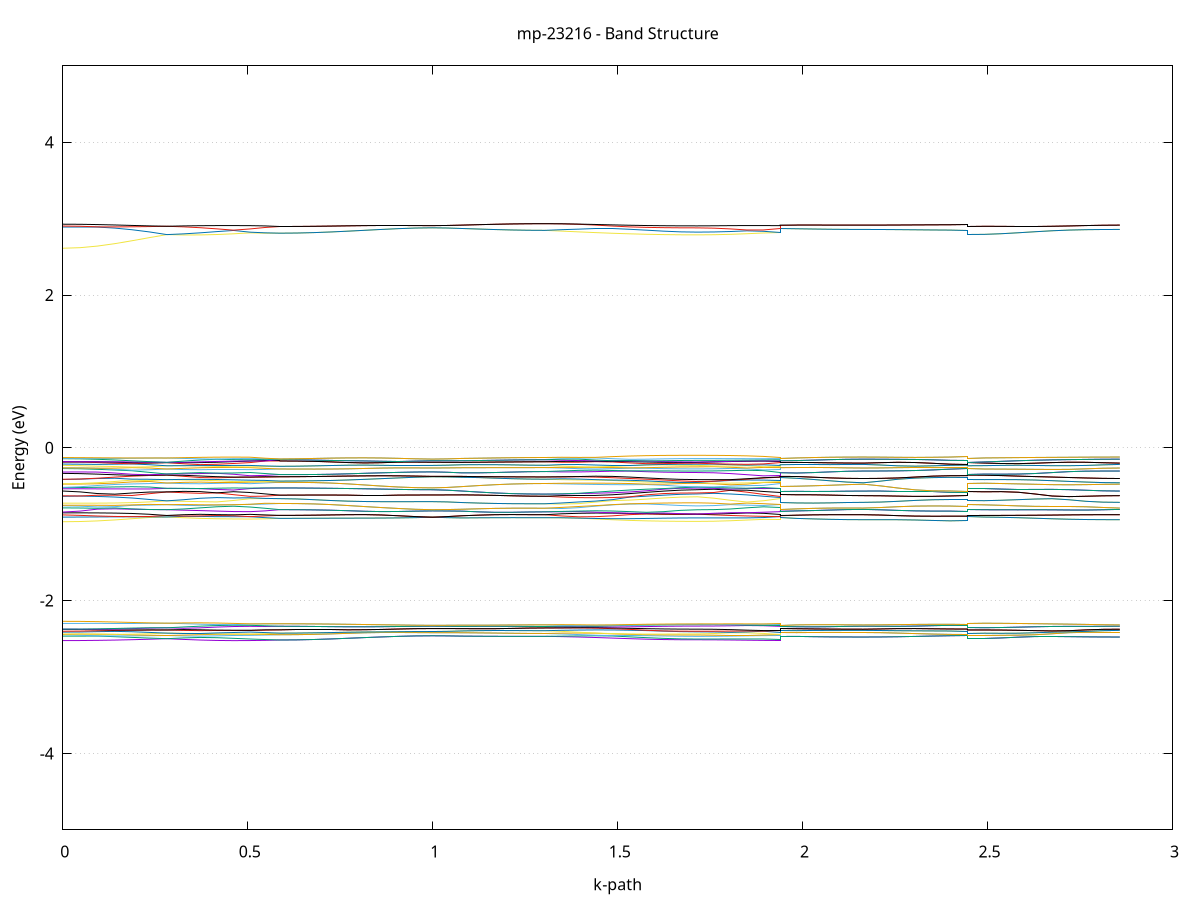 set title 'mp-23216 - Band Structure'
set xlabel 'k-path'
set ylabel 'Energy (eV)'
set grid y
set yrange [-5:5]
set terminal png size 800,600
set output 'mp-23216_bands_gnuplot.png'
plot '-' using 1:2 with lines notitle, '-' using 1:2 with lines notitle, '-' using 1:2 with lines notitle, '-' using 1:2 with lines notitle, '-' using 1:2 with lines notitle, '-' using 1:2 with lines notitle, '-' using 1:2 with lines notitle, '-' using 1:2 with lines notitle, '-' using 1:2 with lines notitle, '-' using 1:2 with lines notitle, '-' using 1:2 with lines notitle, '-' using 1:2 with lines notitle, '-' using 1:2 with lines notitle, '-' using 1:2 with lines notitle, '-' using 1:2 with lines notitle, '-' using 1:2 with lines notitle, '-' using 1:2 with lines notitle, '-' using 1:2 with lines notitle, '-' using 1:2 with lines notitle, '-' using 1:2 with lines notitle, '-' using 1:2 with lines notitle, '-' using 1:2 with lines notitle, '-' using 1:2 with lines notitle, '-' using 1:2 with lines notitle, '-' using 1:2 with lines notitle, '-' using 1:2 with lines notitle, '-' using 1:2 with lines notitle, '-' using 1:2 with lines notitle, '-' using 1:2 with lines notitle, '-' using 1:2 with lines notitle, '-' using 1:2 with lines notitle, '-' using 1:2 with lines notitle, '-' using 1:2 with lines notitle, '-' using 1:2 with lines notitle, '-' using 1:2 with lines notitle, '-' using 1:2 with lines notitle, '-' using 1:2 with lines notitle, '-' using 1:2 with lines notitle, '-' using 1:2 with lines notitle, '-' using 1:2 with lines notitle, '-' using 1:2 with lines notitle, '-' using 1:2 with lines notitle, '-' using 1:2 with lines notitle, '-' using 1:2 with lines notitle, '-' using 1:2 with lines notitle, '-' using 1:2 with lines notitle, '-' using 1:2 with lines notitle, '-' using 1:2 with lines notitle, '-' using 1:2 with lines notitle, '-' using 1:2 with lines notitle, '-' using 1:2 with lines notitle, '-' using 1:2 with lines notitle, '-' using 1:2 with lines notitle, '-' using 1:2 with lines notitle, '-' using 1:2 with lines notitle, '-' using 1:2 with lines notitle, '-' using 1:2 with lines notitle, '-' using 1:2 with lines notitle, '-' using 1:2 with lines notitle, '-' using 1:2 with lines notitle, '-' using 1:2 with lines notitle, '-' using 1:2 with lines notitle, '-' using 1:2 with lines notitle, '-' using 1:2 with lines notitle, '-' using 1:2 with lines notitle, '-' using 1:2 with lines notitle, '-' using 1:2 with lines notitle, '-' using 1:2 with lines notitle, '-' using 1:2 with lines notitle, '-' using 1:2 with lines notitle, '-' using 1:2 with lines notitle, '-' using 1:2 with lines notitle, '-' using 1:2 with lines notitle, '-' using 1:2 with lines notitle, '-' using 1:2 with lines notitle, '-' using 1:2 with lines notitle, '-' using 1:2 with lines notitle, '-' using 1:2 with lines notitle, '-' using 1:2 with lines notitle, '-' using 1:2 with lines notitle, '-' using 1:2 with lines notitle, '-' using 1:2 with lines notitle, '-' using 1:2 with lines notitle, '-' using 1:2 with lines notitle, '-' using 1:2 with lines notitle, '-' using 1:2 with lines notitle, '-' using 1:2 with lines notitle, '-' using 1:2 with lines notitle, '-' using 1:2 with lines notitle, '-' using 1:2 with lines notitle, '-' using 1:2 with lines notitle, '-' using 1:2 with lines notitle, '-' using 1:2 with lines notitle, '-' using 1:2 with lines notitle, '-' using 1:2 with lines notitle, '-' using 1:2 with lines notitle, '-' using 1:2 with lines notitle, '-' using 1:2 with lines notitle, '-' using 1:2 with lines notitle, '-' using 1:2 with lines notitle, '-' using 1:2 with lines notitle, '-' using 1:2 with lines notitle, '-' using 1:2 with lines notitle, '-' using 1:2 with lines notitle, '-' using 1:2 with lines notitle, '-' using 1:2 with lines notitle, '-' using 1:2 with lines notitle, '-' using 1:2 with lines notitle, '-' using 1:2 with lines notitle, '-' using 1:2 with lines notitle, '-' using 1:2 with lines notitle, '-' using 1:2 with lines notitle, '-' using 1:2 with lines notitle, '-' using 1:2 with lines notitle, '-' using 1:2 with lines notitle, '-' using 1:2 with lines notitle, '-' using 1:2 with lines notitle, '-' using 1:2 with lines notitle, '-' using 1:2 with lines notitle, '-' using 1:2 with lines notitle, '-' using 1:2 with lines notitle, '-' using 1:2 with lines notitle, '-' using 1:2 with lines notitle, '-' using 1:2 with lines notitle, '-' using 1:2 with lines notitle, '-' using 1:2 with lines notitle, '-' using 1:2 with lines notitle, '-' using 1:2 with lines notitle, '-' using 1:2 with lines notitle, '-' using 1:2 with lines notitle, '-' using 1:2 with lines notitle, '-' using 1:2 with lines notitle, '-' using 1:2 with lines notitle, '-' using 1:2 with lines notitle, '-' using 1:2 with lines notitle, '-' using 1:2 with lines notitle
0.000000 -20.750680
0.046872 -20.750680
0.093744 -20.750680
0.140616 -20.750680
0.187489 -20.750680
0.234361 -20.750680
0.281233 -20.750680
0.281233 -20.750680
0.326275 -20.750680
0.371318 -20.750680
0.416361 -20.750680
0.461403 -20.750680
0.506446 -20.750680
0.506446 -20.750680
0.546725 -20.750680
0.587005 -20.750680
0.587005 -20.750680
0.632785 -20.750680
0.678564 -20.750680
0.724344 -20.750680
0.770124 -20.750680
0.815904 -20.750680
0.861684 -20.750680
0.907464 -20.750680
0.953244 -20.750680
0.999023 -20.750680
0.999023 -20.750680
1.039303 -20.750680
1.079582 -20.750680
1.079582 -20.750680
1.124334 -20.750680
1.169085 -20.750680
1.213837 -20.750680
1.258588 -20.750680
1.303339 -20.750680
1.303339 -20.750680
1.349119 -20.750680
1.394899 -20.750680
1.440679 -20.750680
1.486459 -20.750680
1.532239 -20.750680
1.578019 -20.750680
1.623799 -20.750680
1.669578 -20.750680
1.715358 -20.750680
1.715358 -20.750680
1.760110 -20.750680
1.804861 -20.750680
1.849613 -20.750680
1.894364 -20.750680
1.939116 -20.750680
1.939116 -20.750680
1.984158 -20.750680
2.029201 -20.750680
2.074243 -20.750680
2.119286 -20.750680
2.164329 -20.750680
2.164329 -20.750680
2.211201 -20.750680
2.258073 -20.750680
2.304945 -20.750680
2.351817 -20.750680
2.398689 -20.750680
2.445561 -20.750680
2.445561 -20.750680
2.491341 -20.750680
2.537121 -20.750680
2.582901 -20.750680
2.628681 -20.750680
2.674461 -20.750680
2.720241 -20.750680
2.766020 -20.750680
2.811800 -20.750680
2.857580 -20.750680
e
0.000000 -20.750680
0.046872 -20.750680
0.093744 -20.750680
0.140616 -20.750680
0.187489 -20.750680
0.234361 -20.750680
0.281233 -20.750680
0.281233 -20.750680
0.326275 -20.750680
0.371318 -20.750680
0.416361 -20.750680
0.461403 -20.750680
0.506446 -20.750680
0.506446 -20.750680
0.546725 -20.750680
0.587005 -20.750680
0.587005 -20.750680
0.632785 -20.750680
0.678564 -20.750680
0.724344 -20.750680
0.770124 -20.750680
0.815904 -20.750680
0.861684 -20.750680
0.907464 -20.750680
0.953244 -20.750680
0.999023 -20.750680
0.999023 -20.750680
1.039303 -20.750680
1.079582 -20.750680
1.079582 -20.750680
1.124334 -20.750680
1.169085 -20.750680
1.213837 -20.750680
1.258588 -20.750680
1.303339 -20.750680
1.303339 -20.750680
1.349119 -20.750680
1.394899 -20.750680
1.440679 -20.750680
1.486459 -20.750680
1.532239 -20.750680
1.578019 -20.750680
1.623799 -20.750680
1.669578 -20.750680
1.715358 -20.750680
1.715358 -20.750680
1.760110 -20.750680
1.804861 -20.750680
1.849613 -20.750680
1.894364 -20.750680
1.939116 -20.750680
1.939116 -20.750680
1.984158 -20.750680
2.029201 -20.750680
2.074243 -20.750680
2.119286 -20.750680
2.164329 -20.750680
2.164329 -20.750680
2.211201 -20.750680
2.258073 -20.750680
2.304945 -20.750680
2.351817 -20.750680
2.398689 -20.750680
2.445561 -20.750680
2.445561 -20.750680
2.491341 -20.750680
2.537121 -20.750680
2.582901 -20.750680
2.628681 -20.750680
2.674461 -20.750680
2.720241 -20.750680
2.766020 -20.750680
2.811800 -20.750680
2.857580 -20.750680
e
0.000000 -20.750580
0.046872 -20.750580
0.093744 -20.750580
0.140616 -20.750580
0.187489 -20.750580
0.234361 -20.750580
0.281233 -20.750580
0.281233 -20.750580
0.326275 -20.750580
0.371318 -20.750580
0.416361 -20.750580
0.461403 -20.750580
0.506446 -20.750580
0.506446 -20.750580
0.546725 -20.750580
0.587005 -20.750580
0.587005 -20.750580
0.632785 -20.750580
0.678564 -20.750580
0.724344 -20.750580
0.770124 -20.750580
0.815904 -20.750580
0.861684 -20.750580
0.907464 -20.750580
0.953244 -20.750580
0.999023 -20.750580
0.999023 -20.750580
1.039303 -20.750580
1.079582 -20.750580
1.079582 -20.750580
1.124334 -20.750580
1.169085 -20.750580
1.213837 -20.750580
1.258588 -20.750580
1.303339 -20.750580
1.303339 -20.750580
1.349119 -20.750580
1.394899 -20.750580
1.440679 -20.750580
1.486459 -20.750580
1.532239 -20.750580
1.578019 -20.750580
1.623799 -20.750580
1.669578 -20.750580
1.715358 -20.750580
1.715358 -20.750580
1.760110 -20.750580
1.804861 -20.750580
1.849613 -20.750580
1.894364 -20.750580
1.939116 -20.750580
1.939116 -20.750580
1.984158 -20.750580
2.029201 -20.750580
2.074243 -20.750580
2.119286 -20.750580
2.164329 -20.750580
2.164329 -20.750580
2.211201 -20.750580
2.258073 -20.750580
2.304945 -20.750580
2.351817 -20.750580
2.398689 -20.750580
2.445561 -20.750580
2.445561 -20.750580
2.491341 -20.750580
2.537121 -20.750580
2.582901 -20.750580
2.628681 -20.750580
2.674461 -20.750580
2.720241 -20.750580
2.766020 -20.750580
2.811800 -20.750580
2.857580 -20.750580
e
0.000000 -20.750580
0.046872 -20.750580
0.093744 -20.750580
0.140616 -20.750580
0.187489 -20.750580
0.234361 -20.750580
0.281233 -20.750580
0.281233 -20.750580
0.326275 -20.750580
0.371318 -20.750580
0.416361 -20.750580
0.461403 -20.750580
0.506446 -20.750580
0.506446 -20.750580
0.546725 -20.750580
0.587005 -20.750580
0.587005 -20.750580
0.632785 -20.750580
0.678564 -20.750580
0.724344 -20.750580
0.770124 -20.750580
0.815904 -20.750580
0.861684 -20.750580
0.907464 -20.750580
0.953244 -20.750580
0.999023 -20.750580
0.999023 -20.750580
1.039303 -20.750580
1.079582 -20.750580
1.079582 -20.750580
1.124334 -20.750580
1.169085 -20.750580
1.213837 -20.750580
1.258588 -20.750580
1.303339 -20.750580
1.303339 -20.750580
1.349119 -20.750580
1.394899 -20.750580
1.440679 -20.750580
1.486459 -20.750580
1.532239 -20.750580
1.578019 -20.750580
1.623799 -20.750580
1.669578 -20.750580
1.715358 -20.750580
1.715358 -20.750580
1.760110 -20.750580
1.804861 -20.750580
1.849613 -20.750580
1.894364 -20.750580
1.939116 -20.750580
1.939116 -20.750580
1.984158 -20.750580
2.029201 -20.750580
2.074243 -20.750580
2.119286 -20.750580
2.164329 -20.750580
2.164329 -20.750580
2.211201 -20.750580
2.258073 -20.750580
2.304945 -20.750580
2.351817 -20.750580
2.398689 -20.750580
2.445561 -20.750580
2.445561 -20.750580
2.491341 -20.750580
2.537121 -20.750580
2.582901 -20.750580
2.628681 -20.750580
2.674461 -20.750580
2.720241 -20.750580
2.766020 -20.750580
2.811800 -20.750580
2.857580 -20.750580
e
0.000000 -20.749280
0.046872 -20.749280
0.093744 -20.749280
0.140616 -20.749280
0.187489 -20.749280
0.234361 -20.749280
0.281233 -20.749280
0.281233 -20.749280
0.326275 -20.749280
0.371318 -20.749280
0.416361 -20.749280
0.461403 -20.749280
0.506446 -20.749280
0.506446 -20.749280
0.546725 -20.749280
0.587005 -20.749280
0.587005 -20.749280
0.632785 -20.749280
0.678564 -20.749280
0.724344 -20.749280
0.770124 -20.749280
0.815904 -20.749280
0.861684 -20.749280
0.907464 -20.749280
0.953244 -20.749280
0.999023 -20.749280
0.999023 -20.749280
1.039303 -20.749280
1.079582 -20.749280
1.079582 -20.749280
1.124334 -20.749280
1.169085 -20.749280
1.213837 -20.749280
1.258588 -20.749280
1.303339 -20.749280
1.303339 -20.749280
1.349119 -20.749280
1.394899 -20.749280
1.440679 -20.749280
1.486459 -20.749280
1.532239 -20.749280
1.578019 -20.749280
1.623799 -20.749280
1.669578 -20.749280
1.715358 -20.749280
1.715358 -20.749280
1.760110 -20.749280
1.804861 -20.749280
1.849613 -20.749280
1.894364 -20.749280
1.939116 -20.749280
1.939116 -20.749280
1.984158 -20.749280
2.029201 -20.749280
2.074243 -20.749280
2.119286 -20.749280
2.164329 -20.749280
2.164329 -20.749280
2.211201 -20.749280
2.258073 -20.749280
2.304945 -20.749280
2.351817 -20.749280
2.398689 -20.749280
2.445561 -20.749280
2.445561 -20.749280
2.491341 -20.749280
2.537121 -20.749280
2.582901 -20.749280
2.628681 -20.749280
2.674461 -20.749280
2.720241 -20.749280
2.766020 -20.749280
2.811800 -20.749280
2.857580 -20.749280
e
0.000000 -20.749280
0.046872 -20.749280
0.093744 -20.749280
0.140616 -20.749280
0.187489 -20.749280
0.234361 -20.749280
0.281233 -20.749280
0.281233 -20.749280
0.326275 -20.749280
0.371318 -20.749280
0.416361 -20.749280
0.461403 -20.749280
0.506446 -20.749280
0.506446 -20.749280
0.546725 -20.749280
0.587005 -20.749280
0.587005 -20.749280
0.632785 -20.749280
0.678564 -20.749280
0.724344 -20.749280
0.770124 -20.749280
0.815904 -20.749280
0.861684 -20.749280
0.907464 -20.749280
0.953244 -20.749280
0.999023 -20.749280
0.999023 -20.749280
1.039303 -20.749280
1.079582 -20.749280
1.079582 -20.749280
1.124334 -20.749280
1.169085 -20.749280
1.213837 -20.749280
1.258588 -20.749280
1.303339 -20.749280
1.303339 -20.749280
1.349119 -20.749280
1.394899 -20.749280
1.440679 -20.749280
1.486459 -20.749280
1.532239 -20.749280
1.578019 -20.749280
1.623799 -20.749280
1.669578 -20.749280
1.715358 -20.749280
1.715358 -20.749280
1.760110 -20.749280
1.804861 -20.749280
1.849613 -20.749280
1.894364 -20.749280
1.939116 -20.749280
1.939116 -20.749280
1.984158 -20.749280
2.029201 -20.749280
2.074243 -20.749280
2.119286 -20.749280
2.164329 -20.749280
2.164329 -20.749280
2.211201 -20.749280
2.258073 -20.749280
2.304945 -20.749280
2.351817 -20.749280
2.398689 -20.749280
2.445561 -20.749280
2.445561 -20.749280
2.491341 -20.749280
2.537121 -20.749280
2.582901 -20.749280
2.628681 -20.749280
2.674461 -20.749280
2.720241 -20.749280
2.766020 -20.749280
2.811800 -20.749280
2.857580 -20.749280
e
0.000000 -20.749280
0.046872 -20.749280
0.093744 -20.749280
0.140616 -20.749280
0.187489 -20.749280
0.234361 -20.749280
0.281233 -20.749280
0.281233 -20.749280
0.326275 -20.749280
0.371318 -20.749280
0.416361 -20.749280
0.461403 -20.749280
0.506446 -20.749180
0.506446 -20.749180
0.546725 -20.749180
0.587005 -20.749180
0.587005 -20.749180
0.632785 -20.749180
0.678564 -20.749180
0.724344 -20.749180
0.770124 -20.749180
0.815904 -20.749180
0.861684 -20.749180
0.907464 -20.749180
0.953244 -20.749180
0.999023 -20.749180
0.999023 -20.749180
1.039303 -20.749180
1.079582 -20.749180
1.079582 -20.749180
1.124334 -20.749180
1.169085 -20.749180
1.213837 -20.749180
1.258588 -20.749180
1.303339 -20.749180
1.303339 -20.749180
1.349119 -20.749180
1.394899 -20.749180
1.440679 -20.749180
1.486459 -20.749180
1.532239 -20.749180
1.578019 -20.749180
1.623799 -20.749180
1.669578 -20.749180
1.715358 -20.749180
1.715358 -20.749180
1.760110 -20.749180
1.804861 -20.749180
1.849613 -20.749180
1.894364 -20.749180
1.939116 -20.749180
1.939116 -20.749180
1.984158 -20.749180
2.029201 -20.749180
2.074243 -20.749180
2.119286 -20.749180
2.164329 -20.749180
2.164329 -20.749180
2.211201 -20.749180
2.258073 -20.749180
2.304945 -20.749180
2.351817 -20.749180
2.398689 -20.749180
2.445561 -20.749180
2.445561 -20.749280
2.491341 -20.749280
2.537121 -20.749280
2.582901 -20.749180
2.628681 -20.749180
2.674461 -20.749180
2.720241 -20.749180
2.766020 -20.749180
2.811800 -20.749180
2.857580 -20.749180
e
0.000000 -20.749180
0.046872 -20.749180
0.093744 -20.749180
0.140616 -20.749180
0.187489 -20.749180
0.234361 -20.749180
0.281233 -20.749280
0.281233 -20.749280
0.326275 -20.749180
0.371318 -20.749180
0.416361 -20.749180
0.461403 -20.749180
0.506446 -20.749180
0.506446 -20.749180
0.546725 -20.749180
0.587005 -20.749180
0.587005 -20.749180
0.632785 -20.749180
0.678564 -20.749180
0.724344 -20.749180
0.770124 -20.749180
0.815904 -20.749180
0.861684 -20.749180
0.907464 -20.749180
0.953244 -20.749180
0.999023 -20.749180
0.999023 -20.749180
1.039303 -20.749180
1.079582 -20.749180
1.079582 -20.749180
1.124334 -20.749180
1.169085 -20.749180
1.213837 -20.749180
1.258588 -20.749180
1.303339 -20.749180
1.303339 -20.749180
1.349119 -20.749180
1.394899 -20.749180
1.440679 -20.749180
1.486459 -20.749180
1.532239 -20.749180
1.578019 -20.749180
1.623799 -20.749180
1.669578 -20.749180
1.715358 -20.749180
1.715358 -20.749180
1.760110 -20.749180
1.804861 -20.749180
1.849613 -20.749180
1.894364 -20.749180
1.939116 -20.749180
1.939116 -20.749180
1.984158 -20.749180
2.029201 -20.749180
2.074243 -20.749180
2.119286 -20.749180
2.164329 -20.749180
2.164329 -20.749180
2.211201 -20.749180
2.258073 -20.749180
2.304945 -20.749180
2.351817 -20.749180
2.398689 -20.749180
2.445561 -20.749180
2.445561 -20.749280
2.491341 -20.749280
2.537121 -20.749280
2.582901 -20.749180
2.628681 -20.749180
2.674461 -20.749180
2.720241 -20.749180
2.766020 -20.749180
2.811800 -20.749180
2.857580 -20.749180
e
0.000000 -20.748980
0.046872 -20.748980
0.093744 -20.748980
0.140616 -20.748980
0.187489 -20.748980
0.234361 -20.748980
0.281233 -20.748980
0.281233 -20.748980
0.326275 -20.748980
0.371318 -20.748980
0.416361 -20.748980
0.461403 -20.748980
0.506446 -20.748980
0.506446 -20.748980
0.546725 -20.748980
0.587005 -20.748980
0.587005 -20.748980
0.632785 -20.748980
0.678564 -20.748980
0.724344 -20.748980
0.770124 -20.748980
0.815904 -20.748980
0.861684 -20.748980
0.907464 -20.748980
0.953244 -20.748980
0.999023 -20.748980
0.999023 -20.748980
1.039303 -20.748980
1.079582 -20.748980
1.079582 -20.748980
1.124334 -20.748980
1.169085 -20.748980
1.213837 -20.748980
1.258588 -20.748980
1.303339 -20.748980
1.303339 -20.748980
1.349119 -20.748980
1.394899 -20.748980
1.440679 -20.748980
1.486459 -20.748980
1.532239 -20.748980
1.578019 -20.748980
1.623799 -20.748980
1.669578 -20.748980
1.715358 -20.748980
1.715358 -20.748980
1.760110 -20.748980
1.804861 -20.748980
1.849613 -20.748980
1.894364 -20.748980
1.939116 -20.748980
1.939116 -20.748980
1.984158 -20.748980
2.029201 -20.748980
2.074243 -20.748980
2.119286 -20.748980
2.164329 -20.748980
2.164329 -20.748980
2.211201 -20.748980
2.258073 -20.748980
2.304945 -20.748980
2.351817 -20.748980
2.398689 -20.748980
2.445561 -20.748980
2.445561 -20.748980
2.491341 -20.748980
2.537121 -20.748980
2.582901 -20.748980
2.628681 -20.748980
2.674461 -20.748980
2.720241 -20.748980
2.766020 -20.748980
2.811800 -20.748980
2.857580 -20.748980
e
0.000000 -20.748980
0.046872 -20.748980
0.093744 -20.748980
0.140616 -20.748980
0.187489 -20.748980
0.234361 -20.748980
0.281233 -20.748980
0.281233 -20.748980
0.326275 -20.748980
0.371318 -20.748980
0.416361 -20.748980
0.461403 -20.748980
0.506446 -20.748980
0.506446 -20.748980
0.546725 -20.748980
0.587005 -20.748980
0.587005 -20.748980
0.632785 -20.748980
0.678564 -20.748980
0.724344 -20.748980
0.770124 -20.748980
0.815904 -20.748980
0.861684 -20.748980
0.907464 -20.748980
0.953244 -20.748980
0.999023 -20.748980
0.999023 -20.748980
1.039303 -20.748980
1.079582 -20.748980
1.079582 -20.748980
1.124334 -20.748980
1.169085 -20.748980
1.213837 -20.748980
1.258588 -20.748980
1.303339 -20.748980
1.303339 -20.748980
1.349119 -20.748980
1.394899 -20.748980
1.440679 -20.748980
1.486459 -20.748980
1.532239 -20.748980
1.578019 -20.748980
1.623799 -20.748980
1.669578 -20.748980
1.715358 -20.748980
1.715358 -20.748980
1.760110 -20.748980
1.804861 -20.748980
1.849613 -20.748980
1.894364 -20.748980
1.939116 -20.748980
1.939116 -20.748980
1.984158 -20.748980
2.029201 -20.748980
2.074243 -20.748980
2.119286 -20.748980
2.164329 -20.748980
2.164329 -20.748980
2.211201 -20.748980
2.258073 -20.748980
2.304945 -20.748980
2.351817 -20.748980
2.398689 -20.748980
2.445561 -20.748980
2.445561 -20.748980
2.491341 -20.748980
2.537121 -20.748980
2.582901 -20.748980
2.628681 -20.748980
2.674461 -20.748980
2.720241 -20.748980
2.766020 -20.748980
2.811800 -20.748980
2.857580 -20.748980
e
0.000000 -20.748980
0.046872 -20.748880
0.093744 -20.748980
0.140616 -20.748980
0.187489 -20.748980
0.234361 -20.748980
0.281233 -20.748880
0.281233 -20.748880
0.326275 -20.748880
0.371318 -20.748880
0.416361 -20.748980
0.461403 -20.748980
0.506446 -20.748980
0.506446 -20.748980
0.546725 -20.748980
0.587005 -20.748980
0.587005 -20.748980
0.632785 -20.748980
0.678564 -20.748980
0.724344 -20.748980
0.770124 -20.748980
0.815904 -20.748980
0.861684 -20.748880
0.907464 -20.748980
0.953244 -20.748980
0.999023 -20.748980
0.999023 -20.748980
1.039303 -20.748980
1.079582 -20.748980
1.079582 -20.748980
1.124334 -20.748880
1.169085 -20.748880
1.213837 -20.748880
1.258588 -20.748880
1.303339 -20.748880
1.303339 -20.748880
1.349119 -20.748880
1.394899 -20.748880
1.440679 -20.748880
1.486459 -20.748880
1.532239 -20.748880
1.578019 -20.748880
1.623799 -20.748880
1.669578 -20.748880
1.715358 -20.748880
1.715358 -20.748880
1.760110 -20.748880
1.804861 -20.748880
1.849613 -20.748880
1.894364 -20.748880
1.939116 -20.748980
1.939116 -20.748980
1.984158 -20.748980
2.029201 -20.748980
2.074243 -20.748880
2.119286 -20.748880
2.164329 -20.748880
2.164329 -20.748880
2.211201 -20.748880
2.258073 -20.748880
2.304945 -20.748880
2.351817 -20.748880
2.398689 -20.748880
2.445561 -20.748880
2.445561 -20.748880
2.491341 -20.748880
2.537121 -20.748880
2.582901 -20.748880
2.628681 -20.748880
2.674461 -20.748880
2.720241 -20.748880
2.766020 -20.748880
2.811800 -20.748880
2.857580 -20.748880
e
0.000000 -20.748880
0.046872 -20.748880
0.093744 -20.748880
0.140616 -20.748880
0.187489 -20.748880
0.234361 -20.748880
0.281233 -20.748880
0.281233 -20.748880
0.326275 -20.748880
0.371318 -20.748880
0.416361 -20.748880
0.461403 -20.748880
0.506446 -20.748880
0.506446 -20.748880
0.546725 -20.748880
0.587005 -20.748980
0.587005 -20.748980
0.632785 -20.748980
0.678564 -20.748980
0.724344 -20.748980
0.770124 -20.748980
0.815904 -20.748980
0.861684 -20.748880
0.907464 -20.748980
0.953244 -20.748980
0.999023 -20.748980
0.999023 -20.748980
1.039303 -20.748980
1.079582 -20.748980
1.079582 -20.748980
1.124334 -20.748880
1.169085 -20.748880
1.213837 -20.748880
1.258588 -20.748880
1.303339 -20.748880
1.303339 -20.748880
1.349119 -20.748880
1.394899 -20.748880
1.440679 -20.748880
1.486459 -20.748880
1.532239 -20.748880
1.578019 -20.748880
1.623799 -20.748880
1.669578 -20.748880
1.715358 -20.748880
1.715358 -20.748880
1.760110 -20.748880
1.804861 -20.748880
1.849613 -20.748880
1.894364 -20.748880
1.939116 -20.748880
1.939116 -20.748980
1.984158 -20.748980
2.029201 -20.748980
2.074243 -20.748880
2.119286 -20.748880
2.164329 -20.748880
2.164329 -20.748880
2.211201 -20.748880
2.258073 -20.748880
2.304945 -20.748880
2.351817 -20.748880
2.398689 -20.748880
2.445561 -20.748880
2.445561 -20.748880
2.491341 -20.748880
2.537121 -20.748880
2.582901 -20.748880
2.628681 -20.748880
2.674461 -20.748880
2.720241 -20.748880
2.766020 -20.748880
2.811800 -20.748880
2.857580 -20.748880
e
0.000000 -20.648580
0.046872 -20.648580
0.093744 -20.648580
0.140616 -20.648580
0.187489 -20.648580
0.234361 -20.648580
0.281233 -20.648580
0.281233 -20.648580
0.326275 -20.648580
0.371318 -20.648580
0.416361 -20.648580
0.461403 -20.648580
0.506446 -20.648580
0.506446 -20.648580
0.546725 -20.648580
0.587005 -20.648580
0.587005 -20.648580
0.632785 -20.648580
0.678564 -20.648580
0.724344 -20.648580
0.770124 -20.648580
0.815904 -20.648580
0.861684 -20.648580
0.907464 -20.648580
0.953244 -20.648580
0.999023 -20.648580
0.999023 -20.648580
1.039303 -20.648580
1.079582 -20.648580
1.079582 -20.648580
1.124334 -20.648580
1.169085 -20.648580
1.213837 -20.648580
1.258588 -20.648580
1.303339 -20.648580
1.303339 -20.648580
1.349119 -20.648580
1.394899 -20.648580
1.440679 -20.648580
1.486459 -20.648580
1.532239 -20.648580
1.578019 -20.648580
1.623799 -20.648580
1.669578 -20.648580
1.715358 -20.648580
1.715358 -20.648580
1.760110 -20.648580
1.804861 -20.648580
1.849613 -20.648580
1.894364 -20.648580
1.939116 -20.648580
1.939116 -20.648580
1.984158 -20.648580
2.029201 -20.648580
2.074243 -20.648580
2.119286 -20.648580
2.164329 -20.648580
2.164329 -20.648580
2.211201 -20.648580
2.258073 -20.648580
2.304945 -20.648580
2.351817 -20.648580
2.398689 -20.648580
2.445561 -20.648580
2.445561 -20.648580
2.491341 -20.648580
2.537121 -20.648580
2.582901 -20.648580
2.628681 -20.648580
2.674461 -20.648580
2.720241 -20.648580
2.766020 -20.648580
2.811800 -20.648580
2.857580 -20.648580
e
0.000000 -20.648580
0.046872 -20.648580
0.093744 -20.648580
0.140616 -20.648580
0.187489 -20.648580
0.234361 -20.648580
0.281233 -20.648580
0.281233 -20.648580
0.326275 -20.648580
0.371318 -20.648580
0.416361 -20.648580
0.461403 -20.648580
0.506446 -20.648580
0.506446 -20.648580
0.546725 -20.648580
0.587005 -20.648580
0.587005 -20.648580
0.632785 -20.648580
0.678564 -20.648580
0.724344 -20.648580
0.770124 -20.648580
0.815904 -20.648580
0.861684 -20.648580
0.907464 -20.648580
0.953244 -20.648580
0.999023 -20.648580
0.999023 -20.648580
1.039303 -20.648580
1.079582 -20.648580
1.079582 -20.648580
1.124334 -20.648580
1.169085 -20.648580
1.213837 -20.648580
1.258588 -20.648580
1.303339 -20.648580
1.303339 -20.648580
1.349119 -20.648580
1.394899 -20.648580
1.440679 -20.648580
1.486459 -20.648580
1.532239 -20.648580
1.578019 -20.648580
1.623799 -20.648580
1.669578 -20.648580
1.715358 -20.648580
1.715358 -20.648580
1.760110 -20.648580
1.804861 -20.648580
1.849613 -20.648580
1.894364 -20.648580
1.939116 -20.648580
1.939116 -20.648580
1.984158 -20.648580
2.029201 -20.648580
2.074243 -20.648580
2.119286 -20.648580
2.164329 -20.648580
2.164329 -20.648580
2.211201 -20.648580
2.258073 -20.648580
2.304945 -20.648580
2.351817 -20.648580
2.398689 -20.648580
2.445561 -20.648580
2.445561 -20.648580
2.491341 -20.648580
2.537121 -20.648580
2.582901 -20.648580
2.628681 -20.648580
2.674461 -20.648580
2.720241 -20.648580
2.766020 -20.648580
2.811800 -20.648580
2.857580 -20.648580
e
0.000000 -20.648580
0.046872 -20.648580
0.093744 -20.648580
0.140616 -20.648580
0.187489 -20.648480
0.234361 -20.648480
0.281233 -20.648480
0.281233 -20.648480
0.326275 -20.648480
0.371318 -20.648480
0.416361 -20.648480
0.461403 -20.648580
0.506446 -20.648480
0.506446 -20.648480
0.546725 -20.648480
0.587005 -20.648480
0.587005 -20.648480
0.632785 -20.648480
0.678564 -20.648480
0.724344 -20.648580
0.770124 -20.648580
0.815904 -20.648580
0.861684 -20.648580
0.907464 -20.648580
0.953244 -20.648580
0.999023 -20.648580
0.999023 -20.648580
1.039303 -20.648580
1.079582 -20.648580
1.079582 -20.648580
1.124334 -20.648580
1.169085 -20.648480
1.213837 -20.648580
1.258588 -20.648480
1.303339 -20.648480
1.303339 -20.648480
1.349119 -20.648480
1.394899 -20.648580
1.440679 -20.648580
1.486459 -20.648580
1.532239 -20.648580
1.578019 -20.648580
1.623799 -20.648580
1.669578 -20.648580
1.715358 -20.648580
1.715358 -20.648580
1.760110 -20.648580
1.804861 -20.648580
1.849613 -20.648480
1.894364 -20.648580
1.939116 -20.648480
1.939116 -20.648580
1.984158 -20.648580
2.029201 -20.648580
2.074243 -20.648580
2.119286 -20.648480
2.164329 -20.648480
2.164329 -20.648480
2.211201 -20.648480
2.258073 -20.648480
2.304945 -20.648480
2.351817 -20.648580
2.398689 -20.648580
2.445561 -20.648580
2.445561 -20.648480
2.491341 -20.648480
2.537121 -20.648480
2.582901 -20.648480
2.628681 -20.648480
2.674461 -20.648480
2.720241 -20.648480
2.766020 -20.648580
2.811800 -20.648480
2.857580 -20.648480
e
0.000000 -20.648580
0.046872 -20.648480
0.093744 -20.648480
0.140616 -20.648480
0.187489 -20.648480
0.234361 -20.648480
0.281233 -20.648480
0.281233 -20.648480
0.326275 -20.648480
0.371318 -20.648480
0.416361 -20.648480
0.461403 -20.648480
0.506446 -20.648480
0.506446 -20.648480
0.546725 -20.648480
0.587005 -20.648480
0.587005 -20.648480
0.632785 -20.648480
0.678564 -20.648480
0.724344 -20.648580
0.770124 -20.648580
0.815904 -20.648480
0.861684 -20.648580
0.907464 -20.648580
0.953244 -20.648580
0.999023 -20.648580
0.999023 -20.648580
1.039303 -20.648580
1.079582 -20.648580
1.079582 -20.648480
1.124334 -20.648580
1.169085 -20.648480
1.213837 -20.648480
1.258588 -20.648480
1.303339 -20.648480
1.303339 -20.648480
1.349119 -20.648480
1.394899 -20.648480
1.440679 -20.648480
1.486459 -20.648480
1.532239 -20.648480
1.578019 -20.648480
1.623799 -20.648580
1.669578 -20.648480
1.715358 -20.648580
1.715358 -20.648580
1.760110 -20.648480
1.804861 -20.648580
1.849613 -20.648480
1.894364 -20.648480
1.939116 -20.648480
1.939116 -20.648480
1.984158 -20.648580
2.029201 -20.648580
2.074243 -20.648580
2.119286 -20.648480
2.164329 -20.648480
2.164329 -20.648480
2.211201 -20.648480
2.258073 -20.648480
2.304945 -20.648480
2.351817 -20.648580
2.398689 -20.648580
2.445561 -20.648580
2.445561 -20.648480
2.491341 -20.648480
2.537121 -20.648480
2.582901 -20.648480
2.628681 -20.648480
2.674461 -20.648480
2.720241 -20.648480
2.766020 -20.648580
2.811800 -20.648480
2.857580 -20.648480
e
0.000000 -20.648480
0.046872 -20.648480
0.093744 -20.648480
0.140616 -20.648480
0.187489 -20.648380
0.234361 -20.648380
0.281233 -20.648380
0.281233 -20.648380
0.326275 -20.648380
0.371318 -20.648380
0.416361 -20.648380
0.461403 -20.648380
0.506446 -20.648380
0.506446 -20.648380
0.546725 -20.648380
0.587005 -20.648380
0.587005 -20.648380
0.632785 -20.648380
0.678564 -20.648380
0.724344 -20.648380
0.770124 -20.648380
0.815904 -20.648380
0.861684 -20.648380
0.907464 -20.648480
0.953244 -20.648480
0.999023 -20.648480
0.999023 -20.648480
1.039303 -20.648380
1.079582 -20.648380
1.079582 -20.648380
1.124334 -20.648380
1.169085 -20.648380
1.213837 -20.648380
1.258588 -20.648380
1.303339 -20.648380
1.303339 -20.648380
1.349119 -20.648480
1.394899 -20.648480
1.440679 -20.648480
1.486459 -20.648480
1.532239 -20.648380
1.578019 -20.648480
1.623799 -20.648380
1.669578 -20.648380
1.715358 -20.648380
1.715358 -20.648380
1.760110 -20.648380
1.804861 -20.648380
1.849613 -20.648380
1.894364 -20.648380
1.939116 -20.648380
1.939116 -20.648380
1.984158 -20.648380
2.029201 -20.648380
2.074243 -20.648380
2.119286 -20.648380
2.164329 -20.648380
2.164329 -20.648380
2.211201 -20.648380
2.258073 -20.648380
2.304945 -20.648380
2.351817 -20.648380
2.398689 -20.648380
2.445561 -20.648380
2.445561 -20.648380
2.491341 -20.648380
2.537121 -20.648380
2.582901 -20.648380
2.628681 -20.648380
2.674461 -20.648380
2.720241 -20.648380
2.766020 -20.648380
2.811800 -20.648380
2.857580 -20.648380
e
0.000000 -20.648380
0.046872 -20.648380
0.093744 -20.648380
0.140616 -20.648380
0.187489 -20.648380
0.234361 -20.648380
0.281233 -20.648380
0.281233 -20.648380
0.326275 -20.648380
0.371318 -20.648380
0.416361 -20.648380
0.461403 -20.648380
0.506446 -20.648380
0.506446 -20.648380
0.546725 -20.648380
0.587005 -20.648380
0.587005 -20.648380
0.632785 -20.648380
0.678564 -20.648380
0.724344 -20.648380
0.770124 -20.648380
0.815904 -20.648380
0.861684 -20.648380
0.907464 -20.648480
0.953244 -20.648480
0.999023 -20.648480
0.999023 -20.648480
1.039303 -20.648380
1.079582 -20.648380
1.079582 -20.648380
1.124334 -20.648380
1.169085 -20.648380
1.213837 -20.648380
1.258588 -20.648380
1.303339 -20.648380
1.303339 -20.648380
1.349119 -20.648380
1.394899 -20.648380
1.440679 -20.648380
1.486459 -20.648380
1.532239 -20.648380
1.578019 -20.648380
1.623799 -20.648380
1.669578 -20.648380
1.715358 -20.648380
1.715358 -20.648380
1.760110 -20.648380
1.804861 -20.648380
1.849613 -20.648380
1.894364 -20.648380
1.939116 -20.648380
1.939116 -20.648380
1.984158 -20.648380
2.029201 -20.648380
2.074243 -20.648380
2.119286 -20.648380
2.164329 -20.648380
2.164329 -20.648380
2.211201 -20.648380
2.258073 -20.648380
2.304945 -20.648380
2.351817 -20.648380
2.398689 -20.648380
2.445561 -20.648380
2.445561 -20.648380
2.491341 -20.648380
2.537121 -20.648380
2.582901 -20.648380
2.628681 -20.648380
2.674461 -20.648380
2.720241 -20.648380
2.766020 -20.648380
2.811800 -20.648380
2.857580 -20.648380
e
0.000000 -20.648380
0.046872 -20.648380
0.093744 -20.648380
0.140616 -20.648380
0.187489 -20.648380
0.234361 -20.648380
0.281233 -20.648380
0.281233 -20.648380
0.326275 -20.648380
0.371318 -20.648380
0.416361 -20.648380
0.461403 -20.648380
0.506446 -20.648380
0.506446 -20.648380
0.546725 -20.648380
0.587005 -20.648380
0.587005 -20.648380
0.632785 -20.648380
0.678564 -20.648380
0.724344 -20.648380
0.770124 -20.648380
0.815904 -20.648380
0.861684 -20.648380
0.907464 -20.648380
0.953244 -20.648380
0.999023 -20.648380
0.999023 -20.648380
1.039303 -20.648380
1.079582 -20.648380
1.079582 -20.648380
1.124334 -20.648380
1.169085 -20.648380
1.213837 -20.648380
1.258588 -20.648380
1.303339 -20.648380
1.303339 -20.648380
1.349119 -20.648380
1.394899 -20.648380
1.440679 -20.648380
1.486459 -20.648380
1.532239 -20.648380
1.578019 -20.648380
1.623799 -20.648380
1.669578 -20.648380
1.715358 -20.648380
1.715358 -20.648380
1.760110 -20.648380
1.804861 -20.648380
1.849613 -20.648380
1.894364 -20.648380
1.939116 -20.648380
1.939116 -20.648380
1.984158 -20.648380
2.029201 -20.648380
2.074243 -20.648380
2.119286 -20.648380
2.164329 -20.648380
2.164329 -20.648380
2.211201 -20.648380
2.258073 -20.648380
2.304945 -20.648380
2.351817 -20.648380
2.398689 -20.648380
2.445561 -20.648380
2.445561 -20.648380
2.491341 -20.648380
2.537121 -20.648380
2.582901 -20.648380
2.628681 -20.648380
2.674461 -20.648380
2.720241 -20.648380
2.766020 -20.648380
2.811800 -20.648380
2.857580 -20.648380
e
0.000000 -20.648380
0.046872 -20.648380
0.093744 -20.648380
0.140616 -20.648380
0.187489 -20.648380
0.234361 -20.648380
0.281233 -20.648380
0.281233 -20.648380
0.326275 -20.648380
0.371318 -20.648380
0.416361 -20.648380
0.461403 -20.648380
0.506446 -20.648380
0.506446 -20.648380
0.546725 -20.648380
0.587005 -20.648380
0.587005 -20.648380
0.632785 -20.648380
0.678564 -20.648380
0.724344 -20.648380
0.770124 -20.648380
0.815904 -20.648380
0.861684 -20.648380
0.907464 -20.648380
0.953244 -20.648380
0.999023 -20.648380
0.999023 -20.648380
1.039303 -20.648380
1.079582 -20.648380
1.079582 -20.648380
1.124334 -20.648380
1.169085 -20.648380
1.213837 -20.648380
1.258588 -20.648380
1.303339 -20.648380
1.303339 -20.648380
1.349119 -20.648380
1.394899 -20.648380
1.440679 -20.648380
1.486459 -20.648380
1.532239 -20.648380
1.578019 -20.648380
1.623799 -20.648380
1.669578 -20.648380
1.715358 -20.648380
1.715358 -20.648380
1.760110 -20.648380
1.804861 -20.648380
1.849613 -20.648380
1.894364 -20.648380
1.939116 -20.648380
1.939116 -20.648380
1.984158 -20.648380
2.029201 -20.648380
2.074243 -20.648380
2.119286 -20.648380
2.164329 -20.648380
2.164329 -20.648380
2.211201 -20.648380
2.258073 -20.648380
2.304945 -20.648380
2.351817 -20.648380
2.398689 -20.648380
2.445561 -20.648380
2.445561 -20.648380
2.491341 -20.648380
2.537121 -20.648380
2.582901 -20.648380
2.628681 -20.648380
2.674461 -20.648380
2.720241 -20.648380
2.766020 -20.648380
2.811800 -20.648380
2.857580 -20.648380
e
0.000000 -13.478280
0.046872 -13.477380
0.093744 -13.474880
0.140616 -13.470880
0.187489 -13.465480
0.234361 -13.458980
0.281233 -13.451780
0.281233 -13.451780
0.326275 -13.451780
0.371318 -13.450680
0.416361 -13.448380
0.461403 -13.445180
0.506446 -13.441280
0.506446 -13.441280
0.546725 -13.441880
0.587005 -13.441880
0.587005 -13.441880
0.632785 -13.441480
0.678564 -13.440380
0.724344 -13.438580
0.770124 -13.436380
0.815904 -13.433980
0.861684 -13.431680
0.907464 -13.429780
0.953244 -13.428480
0.999023 -13.427980
0.999023 -13.427980
1.039303 -13.428080
1.079582 -13.428080
1.079582 -13.428080
1.124334 -13.427980
1.169085 -13.428080
1.213837 -13.428280
1.258588 -13.428480
1.303339 -13.428580
1.303339 -13.428580
1.349119 -13.430880
1.394899 -13.434180
1.440679 -13.437880
1.486459 -13.441680
1.532239 -13.445380
1.578019 -13.448680
1.623799 -13.451180
1.669578 -13.452780
1.715358 -13.453280
1.715358 -13.453280
1.760110 -13.452780
1.804861 -13.451080
1.849613 -13.448380
1.894364 -13.444880
1.939116 -13.441280
1.939116 -13.428080
1.984158 -13.428880
2.029201 -13.429880
2.074243 -13.430880
2.119286 -13.431580
2.164329 -13.431780
2.164329 -13.431780
2.211201 -13.432080
2.258073 -13.432780
2.304945 -13.433680
2.351817 -13.434480
2.398689 -13.434980
2.445561 -13.435180
2.445561 -13.451780
2.491341 -13.451280
2.537121 -13.449780
2.582901 -13.447380
2.628681 -13.444380
2.674461 -13.440980
2.720241 -13.437580
2.766020 -13.434680
2.811800 -13.432580
2.857580 -13.431780
e
0.000000 -13.419680
0.046872 -13.419380
0.093744 -13.422880
0.140616 -13.429380
0.187489 -13.436580
0.234361 -13.444180
0.281233 -13.451780
0.281233 -13.451780
0.326275 -13.450580
0.371318 -13.448280
0.416361 -13.445180
0.461403 -13.441480
0.506446 -13.440680
0.506446 -13.440680
0.546725 -13.441180
0.587005 -13.441880
0.587005 -13.441880
0.632785 -13.441480
0.678564 -13.440380
0.724344 -13.438580
0.770124 -13.436380
0.815904 -13.433980
0.861684 -13.431680
0.907464 -13.429780
0.953244 -13.428480
0.999023 -13.427980
0.999023 -13.427980
1.039303 -13.428080
1.079582 -13.428080
1.079582 -13.428080
1.124334 -13.427980
1.169085 -13.428080
1.213837 -13.428280
1.258588 -13.428480
1.303339 -13.428580
1.303339 -13.428580
1.349119 -13.427580
1.394899 -13.428680
1.440679 -13.431680
1.486459 -13.435480
1.532239 -13.439280
1.578019 -13.442680
1.623799 -13.445280
1.669578 -13.446880
1.715358 -13.447380
1.715358 -13.447380
1.760110 -13.446780
1.804861 -13.445080
1.849613 -13.442380
1.894364 -13.438780
1.939116 -13.440680
1.939116 -13.428080
1.984158 -13.428880
2.029201 -13.429880
2.074243 -13.430880
2.119286 -13.431580
2.164329 -13.431780
2.164329 -13.431780
2.211201 -13.432080
2.258073 -13.432780
2.304945 -13.433680
2.351817 -13.434480
2.398689 -13.434980
2.445561 -13.435180
2.445561 -13.451780
2.491341 -13.451280
2.537121 -13.449780
2.582901 -13.447380
2.628681 -13.444380
2.674461 -13.440980
2.720241 -13.437580
2.766020 -13.434680
2.811800 -13.432580
2.857580 -13.431780
e
0.000000 -13.413780
0.046872 -13.417480
0.093744 -13.418480
0.140616 -13.417180
0.187489 -13.415480
0.234361 -13.413580
0.281233 -13.411680
0.281233 -13.411680
0.326275 -13.415280
0.371318 -13.419980
0.416361 -13.425580
0.461403 -13.431580
0.506446 -13.434480
0.506446 -13.434480
0.546725 -13.428680
0.587005 -13.422480
0.587005 -13.422480
0.632785 -13.422280
0.678564 -13.421580
0.724344 -13.420380
0.770124 -13.419080
0.815904 -13.417580
0.861684 -13.416280
0.907464 -13.415280
0.953244 -13.414580
0.999023 -13.414380
0.999023 -13.414380
1.039303 -13.414380
1.079582 -13.414380
1.079582 -13.414380
1.124334 -13.414480
1.169085 -13.414480
1.213837 -13.414280
1.258588 -13.414180
1.303339 -13.414080
1.303339 -13.414080
1.349119 -13.417180
1.394899 -13.419280
1.440679 -13.420280
1.486459 -13.420980
1.532239 -13.421680
1.578019 -13.422480
1.623799 -13.423180
1.669578 -13.423580
1.715358 -13.423780
1.715358 -13.423780
1.760110 -13.424680
1.804861 -13.427080
1.849613 -13.430880
1.894364 -13.435780
1.939116 -13.434480
1.939116 -13.414380
1.984158 -13.413580
2.029201 -13.412580
2.074243 -13.411580
2.119286 -13.410980
2.164329 -13.410680
2.164329 -13.410680
2.211201 -13.410480
2.258073 -13.409780
2.304945 -13.408880
2.351817 -13.407980
2.398689 -13.407480
2.445561 -13.407280
2.445561 -13.411680
2.491341 -13.411580
2.537121 -13.411380
2.582901 -13.410980
2.628681 -13.410580
2.674461 -13.410280
2.720241 -13.410180
2.766020 -13.410380
2.811800 -13.410580
2.857580 -13.410680
e
0.000000 -13.412780
0.046872 -13.410380
0.093744 -13.408780
0.140616 -13.408280
0.187489 -13.408780
0.234361 -13.410080
0.281233 -13.411680
0.281233 -13.411680
0.326275 -13.409380
0.371318 -13.408380
0.416361 -13.408680
0.461403 -13.409980
0.506446 -13.412180
0.506446 -13.412180
0.546725 -13.416880
0.587005 -13.422480
0.587005 -13.422480
0.632785 -13.422280
0.678564 -13.421580
0.724344 -13.420380
0.770124 -13.419080
0.815904 -13.417580
0.861684 -13.416280
0.907464 -13.415280
0.953244 -13.414580
0.999023 -13.414380
0.999023 -13.414380
1.039303 -13.414380
1.079582 -13.414380
1.079582 -13.414380
1.124334 -13.414480
1.169085 -13.414480
1.213837 -13.414280
1.258588 -13.414180
1.303339 -13.414080
1.303339 -13.414080
1.349119 -13.410980
1.394899 -13.408280
1.440679 -13.406080
1.486459 -13.404480
1.532239 -13.403480
1.578019 -13.402780
1.623799 -13.402480
1.669578 -13.402280
1.715358 -13.402280
1.715358 -13.402280
1.760110 -13.402680
1.804861 -13.403980
1.849613 -13.406080
1.894364 -13.408880
1.939116 -13.412180
1.939116 -13.414380
1.984158 -13.413580
2.029201 -13.412580
2.074243 -13.411580
2.119286 -13.410980
2.164329 -13.410680
2.164329 -13.410680
2.211201 -13.410480
2.258073 -13.409780
2.304945 -13.408880
2.351817 -13.407980
2.398689 -13.407480
2.445561 -13.407280
2.445561 -13.411680
2.491341 -13.411580
2.537121 -13.411380
2.582901 -13.410980
2.628681 -13.410580
2.674461 -13.410280
2.720241 -13.410180
2.766020 -13.410380
2.811800 -13.410580
2.857580 -13.410680
e
0.000000 -12.886580
0.046872 -12.886380
0.093744 -12.885580
0.140616 -12.884380
0.187489 -12.882880
0.234361 -12.881480
0.281233 -12.880480
0.281233 -12.880480
0.326275 -12.880280
0.371318 -12.879180
0.416361 -12.877980
0.461403 -12.878480
0.506446 -12.879680
0.506446 -12.879680
0.546725 -12.877580
0.587005 -12.875480
0.587005 -12.875480
0.632785 -12.876280
0.678564 -12.878380
0.724344 -12.881680
0.770124 -12.885680
0.815904 -12.889880
0.861684 -12.893680
0.907464 -12.896680
0.953244 -12.898580
0.999023 -12.899280
0.999023 -12.899280
1.039303 -12.899380
1.079582 -12.899680
1.079582 -12.899680
1.124334 -12.899680
1.169085 -12.899380
1.213837 -12.898980
1.258588 -12.898580
1.303339 -12.898380
1.303339 -12.898380
1.349119 -12.897980
1.394899 -12.896280
1.440679 -12.893480
1.486459 -12.889680
1.532239 -12.889680
1.578019 -12.891080
1.623799 -12.892080
1.669578 -12.892780
1.715358 -12.892980
1.715358 -12.892980
1.760110 -12.892280
1.804861 -12.890480
1.849613 -12.887480
1.894364 -12.883780
1.939116 -12.879680
1.939116 -12.899680
1.984158 -12.899880
2.029201 -12.899780
2.074243 -12.899480
2.119286 -12.899080
2.164329 -12.898980
2.164329 -12.898980
2.211201 -12.898680
2.258073 -12.897780
2.304945 -12.896380
2.351817 -12.894980
2.398689 -12.893880
2.445561 -12.893480
2.445561 -12.880480
2.491341 -12.880680
2.537121 -12.881680
2.582901 -12.883880
2.628681 -12.887080
2.674461 -12.890680
2.720241 -12.893980
2.766020 -12.896680
2.811800 -12.898380
2.857580 -12.898980
e
0.000000 -12.884680
0.046872 -12.884580
0.093744 -12.883980
0.140616 -12.882980
0.187489 -12.881680
0.234361 -12.880580
0.281233 -12.880480
0.281233 -12.880480
0.326275 -12.879880
0.371318 -12.878780
0.416361 -12.877380
0.461403 -12.875180
0.506446 -12.872780
0.506446 -12.872780
0.546725 -12.873880
0.587005 -12.875480
0.587005 -12.875480
0.632785 -12.876280
0.678564 -12.878380
0.724344 -12.881680
0.770124 -12.885680
0.815904 -12.889880
0.861684 -12.893680
0.907464 -12.896680
0.953244 -12.898580
0.999023 -12.899280
0.999023 -12.899280
1.039303 -12.899380
1.079582 -12.899680
1.079582 -12.899680
1.124334 -12.899680
1.169085 -12.899380
1.213837 -12.898980
1.258588 -12.898580
1.303339 -12.898380
1.303339 -12.898380
1.349119 -12.897380
1.394899 -12.894980
1.440679 -12.891580
1.486459 -12.888480
1.532239 -12.885480
1.578019 -12.881280
1.623799 -12.877580
1.669578 -12.875080
1.715358 -12.874180
1.715358 -12.874180
1.760110 -12.873980
1.804861 -12.873180
1.849613 -12.872080
1.894364 -12.870580
1.939116 -12.872780
1.939116 -12.899680
1.984158 -12.899880
2.029201 -12.899780
2.074243 -12.899480
2.119286 -12.899080
2.164329 -12.898980
2.164329 -12.898980
2.211201 -12.898680
2.258073 -12.897780
2.304945 -12.896380
2.351817 -12.894980
2.398689 -12.893880
2.445561 -12.893480
2.445561 -12.880480
2.491341 -12.880680
2.537121 -12.881680
2.582901 -12.883880
2.628681 -12.887080
2.674461 -12.890680
2.720241 -12.893980
2.766020 -12.896680
2.811800 -12.898380
2.857580 -12.898980
e
0.000000 -12.878980
0.046872 -12.878280
0.093744 -12.876580
0.140616 -12.874580
0.187489 -12.873380
0.234361 -12.873180
0.281233 -12.872480
0.281233 -12.872480
0.326275 -12.873780
0.371318 -12.874680
0.416361 -12.874480
0.461403 -12.872480
0.506446 -12.869880
0.506446 -12.869880
0.546725 -12.868780
0.587005 -12.867280
0.587005 -12.867280
0.632785 -12.868180
0.678564 -12.870380
0.724344 -12.873180
0.770124 -12.876080
0.815904 -12.879080
0.861684 -12.881780
0.907464 -12.883880
0.953244 -12.885280
0.999023 -12.885780
0.999023 -12.885780
1.039303 -12.885380
1.079582 -12.884380
1.079582 -12.884380
1.124334 -12.883180
1.169085 -12.881780
1.213837 -12.880480
1.258588 -12.879680
1.303339 -12.879480
1.303339 -12.879480
1.349119 -12.881580
1.394899 -12.883680
1.440679 -12.885680
1.486459 -12.886380
1.532239 -12.882180
1.578019 -12.877480
1.623799 -12.872980
1.669578 -12.869380
1.715358 -12.867780
1.715358 -12.867780
1.760110 -12.867780
1.804861 -12.867780
1.849613 -12.867680
1.894364 -12.869680
1.939116 -12.869880
1.939116 -12.884380
1.984158 -12.883680
2.029201 -12.883080
2.074243 -12.882780
2.119286 -12.882680
2.164329 -12.882680
2.164329 -12.882680
2.211201 -12.882580
2.258073 -12.881980
2.304945 -12.880980
2.351817 -12.879680
2.398689 -12.878080
2.445561 -12.877180
2.445561 -12.872480
2.491341 -12.872980
2.537121 -12.873780
2.582901 -12.874280
2.628681 -12.874980
2.674461 -12.876780
2.720241 -12.878980
2.766020 -12.880980
2.811800 -12.882280
2.857580 -12.882680
e
0.000000 -12.872680
0.046872 -12.872480
0.093744 -12.871880
0.140616 -12.870980
0.187489 -12.869280
0.234361 -12.870980
0.281233 -12.872480
0.281233 -12.872480
0.326275 -12.871080
0.371318 -12.869480
0.416361 -12.867880
0.461403 -12.868480
0.506446 -12.868680
0.506446 -12.868680
0.546725 -12.867280
0.587005 -12.867280
0.587005 -12.867280
0.632785 -12.868180
0.678564 -12.870380
0.724344 -12.873180
0.770124 -12.876080
0.815904 -12.879080
0.861684 -12.881780
0.907464 -12.883880
0.953244 -12.885280
0.999023 -12.885780
0.999023 -12.885780
1.039303 -12.885380
1.079582 -12.884380
1.079582 -12.884380
1.124334 -12.883180
1.169085 -12.881780
1.213837 -12.880480
1.258588 -12.879680
1.303339 -12.879480
1.303339 -12.879480
1.349119 -12.877180
1.394899 -12.874880
1.440679 -12.872380
1.486459 -12.869980
1.532239 -12.867680
1.578019 -12.865780
1.623799 -12.865880
1.669578 -12.866280
1.715358 -12.866280
1.715358 -12.866280
1.760110 -12.865880
1.804861 -12.865380
1.849613 -12.866980
1.894364 -12.868280
1.939116 -12.868680
1.939116 -12.884380
1.984158 -12.883680
2.029201 -12.883080
2.074243 -12.882780
2.119286 -12.882680
2.164329 -12.882680
2.164329 -12.882680
2.211201 -12.882580
2.258073 -12.881980
2.304945 -12.880980
2.351817 -12.879680
2.398689 -12.878080
2.445561 -12.877180
2.445561 -12.872480
2.491341 -12.872980
2.537121 -12.873780
2.582901 -12.874280
2.628681 -12.874980
2.674461 -12.876780
2.720241 -12.878980
2.766020 -12.880980
2.811800 -12.882280
2.857580 -12.882680
e
0.000000 -12.864480
0.046872 -12.864780
0.093744 -12.865780
0.140616 -12.867380
0.187489 -12.869180
0.234361 -12.866880
0.281233 -12.864380
0.281233 -12.864380
0.326275 -12.865580
0.371318 -12.866880
0.416361 -12.867880
0.461403 -12.866380
0.506446 -12.865180
0.506446 -12.865180
0.546725 -12.865980
0.587005 -12.865580
0.587005 -12.865580
0.632785 -12.865580
0.678564 -12.865380
0.724344 -12.865080
0.770124 -12.864780
0.815904 -12.864380
0.861684 -12.863980
0.907464 -12.863680
0.953244 -12.863480
0.999023 -12.863480
0.999023 -12.863480
1.039303 -12.864680
1.079582 -12.865780
1.079582 -12.865780
1.124334 -12.866980
1.169085 -12.868080
1.213837 -12.868980
1.258588 -12.869480
1.303339 -12.869680
1.303339 -12.869680
1.349119 -12.870680
1.394899 -12.870980
1.440679 -12.870280
1.486459 -12.868780
1.532239 -12.866580
1.578019 -12.864480
1.623799 -12.863880
1.669578 -12.862880
1.715358 -12.862580
1.715358 -12.862580
1.760110 -12.863180
1.804861 -12.864780
1.849613 -12.865180
1.894364 -12.864780
1.939116 -12.865180
1.939116 -12.865780
1.984158 -12.865780
2.029201 -12.865380
2.074243 -12.864680
2.119286 -12.863780
2.164329 -12.863380
2.164329 -12.863380
2.211201 -12.863780
2.258073 -12.864880
2.304945 -12.866480
2.351817 -12.868480
2.398689 -12.870680
2.445561 -12.871780
2.445561 -12.864380
2.491341 -12.864980
2.537121 -12.866480
2.582901 -12.868380
2.628681 -12.869680
2.674461 -12.869180
2.720241 -12.867580
2.766020 -12.865780
2.811800 -12.864080
2.857580 -12.863380
e
0.000000 -12.863380
0.046872 -12.863280
0.093744 -12.862980
0.140616 -12.861980
0.187489 -12.860880
0.234361 -12.862380
0.281233 -12.864380
0.281233 -12.864380
0.326275 -12.863480
0.371318 -12.862780
0.416361 -12.862480
0.461403 -12.862280
0.506446 -12.863480
0.506446 -12.863480
0.546725 -12.863280
0.587005 -12.865580
0.587005 -12.865580
0.632785 -12.865580
0.678564 -12.865380
0.724344 -12.865080
0.770124 -12.864780
0.815904 -12.864380
0.861684 -12.863980
0.907464 -12.863680
0.953244 -12.863480
0.999023 -12.863480
0.999023 -12.863480
1.039303 -12.864680
1.079582 -12.865780
1.079582 -12.865780
1.124334 -12.866980
1.169085 -12.868080
1.213837 -12.868980
1.258588 -12.869480
1.303339 -12.869680
1.303339 -12.869680
1.349119 -12.867980
1.394899 -12.866080
1.440679 -12.864180
1.486459 -12.862580
1.532239 -12.862980
1.578019 -12.864080
1.623799 -12.861580
1.669578 -12.860980
1.715358 -12.861180
1.715358 -12.861180
1.760110 -12.861780
1.804861 -12.862280
1.849613 -12.862880
1.894364 -12.863780
1.939116 -12.863480
1.939116 -12.865780
1.984158 -12.865780
2.029201 -12.865380
2.074243 -12.864680
2.119286 -12.863780
2.164329 -12.863380
2.164329 -12.863380
2.211201 -12.863780
2.258073 -12.864880
2.304945 -12.866480
2.351817 -12.868480
2.398689 -12.870680
2.445561 -12.871780
2.445561 -12.864380
2.491341 -12.864980
2.537121 -12.866480
2.582901 -12.868380
2.628681 -12.869680
2.674461 -12.869180
2.720241 -12.867580
2.766020 -12.865780
2.811800 -12.864080
2.857580 -12.863380
e
0.000000 -12.859180
0.046872 -12.859180
0.093744 -12.859280
0.140616 -12.859880
0.187489 -12.860080
0.234361 -12.857780
0.281233 -12.855580
0.281233 -12.855580
0.326275 -12.856880
0.371318 -12.858580
0.416361 -12.860280
0.461403 -12.862080
0.506446 -12.862080
0.506446 -12.862080
0.546725 -12.863180
0.587005 -12.862980
0.587005 -12.862980
0.632785 -12.862880
0.678564 -12.862780
0.724344 -12.862680
0.770124 -12.862580
0.815904 -12.862380
0.861684 -12.862380
0.907464 -12.862280
0.953244 -12.862280
0.999023 -12.862280
0.999023 -12.862280
1.039303 -12.860680
1.079582 -12.858680
1.079582 -12.858680
1.124334 -12.856980
1.169085 -12.855480
1.213837 -12.854180
1.258588 -12.853280
1.303339 -12.852980
1.303339 -12.852980
1.349119 -12.853180
1.394899 -12.854880
1.440679 -12.857680
1.486459 -12.860180
1.532239 -12.860780
1.578019 -12.860280
1.623799 -12.860480
1.669578 -12.860580
1.715358 -12.861080
1.715358 -12.861080
1.760110 -12.860480
1.804861 -12.860080
1.849613 -12.859880
1.894364 -12.860780
1.939116 -12.862080
1.939116 -12.858680
1.984158 -12.857680
2.029201 -12.856880
2.074243 -12.856580
2.119286 -12.856580
2.164329 -12.856680
2.164329 -12.856680
2.211201 -12.857180
2.258073 -12.858680
2.304945 -12.860680
2.351817 -12.862580
2.398689 -12.863880
2.445561 -12.864280
2.445561 -12.855580
2.491341 -12.855380
2.537121 -12.855080
2.582901 -12.854680
2.628681 -12.854280
2.674461 -12.854080
2.720241 -12.854380
2.766020 -12.855180
2.811800 -12.856180
2.857580 -12.856680
e
0.000000 -12.858980
0.046872 -12.858980
0.093744 -12.858980
0.140616 -12.858380
0.187489 -12.857280
0.234361 -12.855280
0.281233 -12.855580
0.281233 -12.855580
0.326275 -12.854580
0.371318 -12.853880
0.416361 -12.854280
0.461403 -12.855380
0.506446 -12.859880
0.506446 -12.859880
0.546725 -12.862480
0.587005 -12.862980
0.587005 -12.862980
0.632785 -12.862880
0.678564 -12.862780
0.724344 -12.862680
0.770124 -12.862580
0.815904 -12.862380
0.861684 -12.862380
0.907464 -12.862280
0.953244 -12.862280
0.999023 -12.862280
0.999023 -12.862280
1.039303 -12.860680
1.079582 -12.858680
1.079582 -12.858680
1.124334 -12.856980
1.169085 -12.855480
1.213837 -12.854180
1.258588 -12.853280
1.303339 -12.852980
1.303339 -12.852980
1.349119 -12.853080
1.394899 -12.853580
1.440679 -12.854480
1.486459 -12.855580
1.532239 -12.856780
1.578019 -12.857880
1.623799 -12.858680
1.669578 -12.859080
1.715358 -12.859380
1.715358 -12.859380
1.760110 -12.859680
1.804861 -12.859980
1.849613 -12.859380
1.894364 -12.859780
1.939116 -12.859880
1.939116 -12.858680
1.984158 -12.857680
2.029201 -12.856880
2.074243 -12.856580
2.119286 -12.856580
2.164329 -12.856680
2.164329 -12.856680
2.211201 -12.857180
2.258073 -12.858680
2.304945 -12.860680
2.351817 -12.862580
2.398689 -12.863880
2.445561 -12.864280
2.445561 -12.855580
2.491341 -12.855380
2.537121 -12.855080
2.582901 -12.854680
2.628681 -12.854280
2.674461 -12.854080
2.720241 -12.854380
2.766020 -12.855180
2.811800 -12.856180
2.857580 -12.856680
e
0.000000 -12.849880
0.046872 -12.849580
0.093744 -12.848680
0.140616 -12.848880
0.187489 -12.850980
0.234361 -12.853280
0.281233 -12.852380
0.281233 -12.852380
0.326275 -12.853180
0.371318 -12.853780
0.416361 -12.853480
0.461403 -12.854780
0.506446 -12.855380
0.506446 -12.855380
0.546725 -12.853980
0.587005 -12.852880
0.587005 -12.852880
0.632785 -12.852580
0.678564 -12.851780
0.724344 -12.850880
0.770124 -12.849780
0.815904 -12.848580
0.861684 -12.847280
0.907464 -12.846080
0.953244 -12.844980
0.999023 -12.844580
0.999023 -12.844580
1.039303 -12.844780
1.079582 -12.845380
1.079582 -12.845380
1.124334 -12.846080
1.169085 -12.846980
1.213837 -12.848080
1.258588 -12.848880
1.303339 -12.849280
1.303339 -12.849280
1.349119 -12.852080
1.394899 -12.853580
1.440679 -12.854180
1.486459 -12.854980
1.532239 -12.855880
1.578019 -12.856880
1.623799 -12.858080
1.669578 -12.858380
1.715358 -12.857780
1.715358 -12.857780
1.760110 -12.857880
1.804861 -12.858480
1.849613 -12.859380
1.894364 -12.857680
1.939116 -12.855380
1.939116 -12.845380
1.984158 -12.845980
2.029201 -12.846680
2.074243 -12.847280
2.119286 -12.847580
2.164329 -12.847680
2.164329 -12.847680
2.211201 -12.847880
2.258073 -12.848080
2.304945 -12.848080
2.351817 -12.847980
2.398689 -12.847880
2.445561 -12.847780
2.445561 -12.852380
2.491341 -12.852080
2.537121 -12.851580
2.582901 -12.850880
2.628681 -12.850380
2.674461 -12.849980
2.720241 -12.849480
2.766020 -12.848780
2.811800 -12.848080
2.857580 -12.847680
e
0.000000 -12.845780
0.046872 -12.846180
0.093744 -12.847180
0.140616 -12.847380
0.187489 -12.846280
0.234361 -12.849180
0.281233 -12.852380
0.281233 -12.852380
0.326275 -12.851180
0.371318 -12.849880
0.416361 -12.850780
0.461403 -12.851880
0.506446 -12.850980
0.506446 -12.850980
0.546725 -12.851880
0.587005 -12.852880
0.587005 -12.852880
0.632785 -12.852580
0.678564 -12.851780
0.724344 -12.850880
0.770124 -12.849780
0.815904 -12.848580
0.861684 -12.847280
0.907464 -12.846080
0.953244 -12.844980
0.999023 -12.844580
0.999023 -12.844580
1.039303 -12.844780
1.079582 -12.845380
1.079582 -12.845380
1.124334 -12.846080
1.169085 -12.846980
1.213837 -12.848080
1.258588 -12.848880
1.303339 -12.849280
1.303339 -12.849280
1.349119 -12.846880
1.394899 -12.845280
1.440679 -12.845480
1.486459 -12.845480
1.532239 -12.845280
1.578019 -12.845580
1.623799 -12.846780
1.669578 -12.848080
1.715358 -12.848680
1.715358 -12.848680
1.760110 -12.848180
1.804861 -12.846780
1.849613 -12.847280
1.894364 -12.848980
1.939116 -12.850980
1.939116 -12.845380
1.984158 -12.845980
2.029201 -12.846680
2.074243 -12.847280
2.119286 -12.847580
2.164329 -12.847680
2.164329 -12.847680
2.211201 -12.847880
2.258073 -12.848080
2.304945 -12.848080
2.351817 -12.847980
2.398689 -12.847880
2.445561 -12.847780
2.445561 -12.852380
2.491341 -12.852080
2.537121 -12.851580
2.582901 -12.850880
2.628681 -12.850380
2.674461 -12.849980
2.720241 -12.849480
2.766020 -12.848780
2.811800 -12.848080
2.857580 -12.847680
e
0.000000 -12.839880
0.046872 -12.840380
0.093744 -12.841680
0.140616 -12.843680
0.187489 -12.845780
0.234361 -12.843780
0.281233 -12.841480
0.281233 -12.841480
0.326275 -12.843580
0.371318 -12.846180
0.416361 -12.846680
0.461403 -12.844880
0.506446 -12.842780
0.506446 -12.842780
0.546725 -12.842280
0.587005 -12.841680
0.587005 -12.841680
0.632785 -12.841280
0.678564 -12.840380
0.724344 -12.839280
0.770124 -12.838380
0.815904 -12.837880
0.861684 -12.837780
0.907464 -12.838080
0.953244 -12.838480
0.999023 -12.838680
0.999023 -12.838680
1.039303 -12.838980
1.079582 -12.839980
1.079582 -12.839980
1.124334 -12.840980
1.169085 -12.842080
1.213837 -12.842980
1.258588 -12.843680
1.303339 -12.843980
1.303339 -12.843980
1.349119 -12.844780
1.394899 -12.845180
1.440679 -12.844380
1.486459 -12.844180
1.532239 -12.844680
1.578019 -12.845080
1.623799 -12.844980
1.669578 -12.844880
1.715358 -12.844880
1.715358 -12.844880
1.760110 -12.845080
1.804861 -12.845880
1.849613 -12.844980
1.894364 -12.843080
1.939116 -12.842780
1.939116 -12.839980
1.984158 -12.841080
2.029201 -12.842180
2.074243 -12.843280
2.119286 -12.844180
2.164329 -12.844480
2.164329 -12.844480
2.211201 -12.843880
2.258073 -12.842580
2.304945 -12.841280
2.351817 -12.840280
2.398689 -12.839580
2.445561 -12.839380
2.445561 -12.841480
2.491341 -12.841480
2.537121 -12.841380
2.582901 -12.841380
2.628681 -12.841580
2.674461 -12.841980
2.720241 -12.842680
2.766020 -12.843380
2.811800 -12.844080
2.857580 -12.844480
e
0.000000 -12.831780
0.046872 -12.832080
0.093744 -12.833080
0.140616 -12.834680
0.187489 -12.836780
0.234361 -12.839080
0.281233 -12.841480
0.281233 -12.841480
0.326275 -12.840080
0.371318 -12.839280
0.416361 -12.839280
0.461403 -12.839980
0.506446 -12.841280
0.506446 -12.841280
0.546725 -12.841280
0.587005 -12.841680
0.587005 -12.841680
0.632785 -12.841280
0.678564 -12.840380
0.724344 -12.839280
0.770124 -12.838380
0.815904 -12.837880
0.861684 -12.837780
0.907464 -12.838080
0.953244 -12.838480
0.999023 -12.838680
0.999023 -12.838680
1.039303 -12.838980
1.079582 -12.839980
1.079582 -12.839980
1.124334 -12.840980
1.169085 -12.842080
1.213837 -12.842980
1.258588 -12.843680
1.303339 -12.843980
1.303339 -12.843980
1.349119 -12.842980
1.394899 -12.841580
1.440679 -12.840180
1.486459 -12.838780
1.532239 -12.837780
1.578019 -12.837280
1.623799 -12.837080
1.669578 -12.837080
1.715358 -12.837080
1.715358 -12.837080
1.760110 -12.837380
1.804861 -12.838280
1.849613 -12.839580
1.894364 -12.841080
1.939116 -12.841280
1.939116 -12.839980
1.984158 -12.841080
2.029201 -12.842180
2.074243 -12.843280
2.119286 -12.844180
2.164329 -12.844480
2.164329 -12.844480
2.211201 -12.843880
2.258073 -12.842580
2.304945 -12.841280
2.351817 -12.840280
2.398689 -12.839580
2.445561 -12.839380
2.445561 -12.841480
2.491341 -12.841480
2.537121 -12.841380
2.582901 -12.841380
2.628681 -12.841580
2.674461 -12.841980
2.720241 -12.842680
2.766020 -12.843380
2.811800 -12.844080
2.857580 -12.844480
e
0.000000 -5.924680
0.046872 -5.924580
0.093744 -5.924180
0.140616 -5.923380
0.187489 -5.922180
0.234361 -5.920580
0.281233 -5.918580
0.281233 -5.918580
0.326275 -5.918580
0.371318 -5.918280
0.416361 -5.917580
0.461403 -5.916480
0.506446 -5.915180
0.506446 -5.915180
0.546725 -5.912080
0.587005 -5.911180
0.587005 -5.911180
0.632785 -5.911180
0.678564 -5.911180
0.724344 -5.910880
0.770124 -5.910380
0.815904 -5.909680
0.861684 -5.908980
0.907464 -5.908380
0.953244 -5.907980
0.999023 -5.907780
0.999023 -5.907780
1.039303 -5.908780
1.079582 -5.910880
1.079582 -5.910880
1.124334 -5.912480
1.169085 -5.913980
1.213837 -5.915080
1.258588 -5.915680
1.303339 -5.915980
1.303339 -5.915980
1.349119 -5.916980
1.394899 -5.918180
1.440679 -5.919480
1.486459 -5.920680
1.532239 -5.921680
1.578019 -5.922580
1.623799 -5.923180
1.669578 -5.923580
1.715358 -5.923680
1.715358 -5.923680
1.760110 -5.923280
1.804861 -5.922180
1.849613 -5.920380
1.894364 -5.917980
1.939116 -5.915180
1.939116 -5.910880
1.984158 -5.912080
2.029201 -5.913080
2.074243 -5.913780
2.119286 -5.914280
2.164329 -5.914380
2.164329 -5.914380
2.211201 -5.914080
2.258073 -5.912980
2.304945 -5.911380
2.351817 -5.909380
2.398689 -5.907380
2.445561 -5.906280
2.445561 -5.918580
2.491341 -5.918480
2.537121 -5.918180
2.582901 -5.917680
2.628681 -5.916980
2.674461 -5.916280
2.720241 -5.915580
2.766020 -5.914980
2.811800 -5.914580
2.857580 -5.914380
e
0.000000 -5.909180
0.046872 -5.908780
0.093744 -5.909180
0.140616 -5.911280
0.187489 -5.913780
0.234361 -5.916280
0.281233 -5.918580
0.281233 -5.918580
0.326275 -5.918080
0.371318 -5.917180
0.416361 -5.915980
0.461403 -5.914580
0.506446 -5.912880
0.506446 -5.912880
0.546725 -5.912080
0.587005 -5.911180
0.587005 -5.911180
0.632785 -5.911180
0.678564 -5.911180
0.724344 -5.910880
0.770124 -5.910380
0.815904 -5.909680
0.861684 -5.908980
0.907464 -5.908380
0.953244 -5.907980
0.999023 -5.907780
0.999023 -5.907780
1.039303 -5.908780
1.079582 -5.910880
1.079582 -5.910880
1.124334 -5.912480
1.169085 -5.913980
1.213837 -5.914980
1.258588 -5.915680
1.303339 -5.915980
1.303339 -5.915980
1.349119 -5.914980
1.394899 -5.914280
1.440679 -5.913780
1.486459 -5.913380
1.532239 -5.913080
1.578019 -5.912780
1.623799 -5.912480
1.669578 -5.911980
1.715358 -5.911280
1.715358 -5.911280
1.760110 -5.911180
1.804861 -5.911380
1.849613 -5.911780
1.894364 -5.912280
1.939116 -5.912880
1.939116 -5.910880
1.984158 -5.912080
2.029201 -5.913080
2.074243 -5.913780
2.119286 -5.914280
2.164329 -5.914380
2.164329 -5.914380
2.211201 -5.914080
2.258073 -5.912980
2.304945 -5.911380
2.351817 -5.909380
2.398689 -5.907380
2.445561 -5.906280
2.445561 -5.918580
2.491341 -5.918480
2.537121 -5.918180
2.582901 -5.917680
2.628681 -5.916980
2.674461 -5.916280
2.720241 -5.915580
2.766020 -5.914980
2.811800 -5.914580
2.857580 -5.914380
e
0.000000 -5.906880
0.046872 -5.907480
0.093744 -5.907780
0.140616 -5.906280
0.187489 -5.904480
0.234361 -5.902580
0.281233 -5.900880
0.281233 -5.900880
0.326275 -5.901880
0.371318 -5.903280
0.416361 -5.905080
0.461403 -5.907080
0.506446 -5.909180
0.506446 -5.909180
0.546725 -5.910180
0.587005 -5.908680
0.587005 -5.908680
0.632785 -5.908280
0.678564 -5.907180
0.724344 -5.905680
0.770124 -5.904080
0.815904 -5.902480
0.861684 -5.900980
0.907464 -5.899880
0.953244 -5.899180
0.999023 -5.898880
0.999023 -5.898880
1.039303 -5.897880
1.079582 -5.895680
1.079582 -5.895680
1.124334 -5.893980
1.169085 -5.892580
1.213837 -5.891380
1.258588 -5.890680
1.303339 -5.890480
1.303339 -5.890480
1.349119 -5.892380
1.394899 -5.894880
1.440679 -5.897680
1.486459 -5.900580
1.532239 -5.903480
1.578019 -5.906080
1.623799 -5.908280
1.669578 -5.909980
1.715358 -5.911180
1.715358 -5.911180
1.760110 -5.911180
1.804861 -5.910880
1.849613 -5.910480
1.894364 -5.909880
1.939116 -5.909180
1.939116 -5.895680
1.984158 -5.894380
2.029201 -5.893280
2.074243 -5.892380
2.119286 -5.891880
2.164329 -5.891680
2.164329 -5.891680
2.211201 -5.892080
2.258073 -5.893080
2.304945 -5.894780
2.351817 -5.896780
2.398689 -5.898780
2.445561 -5.899880
2.445561 -5.900880
2.491341 -5.900580
2.537121 -5.899680
2.582901 -5.898380
2.628681 -5.896880
2.674461 -5.895280
2.720241 -5.893880
2.766020 -5.892680
2.811800 -5.891980
2.857580 -5.891680
e
0.000000 -5.897980
0.046872 -5.897880
0.093744 -5.897780
0.140616 -5.897880
0.187489 -5.898380
0.234361 -5.899380
0.281233 -5.900880
0.281233 -5.900880
0.326275 -5.900280
0.371318 -5.900280
0.416361 -5.900580
0.461403 -5.901380
0.506446 -5.902380
0.506446 -5.902380
0.546725 -5.905380
0.587005 -5.908680
0.587005 -5.908680
0.632785 -5.908280
0.678564 -5.907180
0.724344 -5.905680
0.770124 -5.904080
0.815904 -5.902480
0.861684 -5.900980
0.907464 -5.899880
0.953244 -5.899180
0.999023 -5.898880
0.999023 -5.898880
1.039303 -5.897880
1.079582 -5.895680
1.079582 -5.895680
1.124334 -5.893980
1.169085 -5.892580
1.213837 -5.891380
1.258588 -5.890680
1.303339 -5.890480
1.303339 -5.890480
1.349119 -5.889080
1.394899 -5.888480
1.440679 -5.888480
1.486459 -5.889080
1.532239 -5.890080
1.578019 -5.891180
1.623799 -5.892180
1.669578 -5.892880
1.715358 -5.893180
1.715358 -5.893180
1.760110 -5.893580
1.804861 -5.894880
1.849613 -5.896880
1.894364 -5.899380
1.939116 -5.902380
1.939116 -5.895680
1.984158 -5.894380
2.029201 -5.893280
2.074243 -5.892380
2.119286 -5.891880
2.164329 -5.891680
2.164329 -5.891680
2.211201 -5.892080
2.258073 -5.893080
2.304945 -5.894780
2.351817 -5.896780
2.398689 -5.898780
2.445561 -5.899880
2.445561 -5.900880
2.491341 -5.900580
2.537121 -5.899680
2.582901 -5.898380
2.628681 -5.896880
2.674461 -5.895280
2.720241 -5.893880
2.766020 -5.892680
2.811800 -5.891980
2.857580 -5.891680
e
0.000000 -2.523480
0.046872 -2.522680
0.093744 -2.520380
0.140616 -2.516780
0.187489 -2.511780
0.234361 -2.505580
0.281233 -2.498380
0.281233 -2.498380
0.326275 -2.508080
0.371318 -2.516080
0.416361 -2.521580
0.461403 -2.523880
0.506446 -2.522780
0.506446 -2.522780
0.546725 -2.520280
0.587005 -2.515680
0.587005 -2.515680
0.632785 -2.513980
0.678564 -2.509180
0.724344 -2.501980
0.770124 -2.493280
0.815904 -2.484180
0.861684 -2.475480
0.907464 -2.467880
0.953244 -2.462480
0.999023 -2.460480
0.999023 -2.460480
1.039303 -2.461780
1.079582 -2.464980
1.079582 -2.464980
1.124334 -2.466580
1.169085 -2.467680
1.213837 -2.468080
1.258588 -2.467980
1.303339 -2.467880
1.303339 -2.467880
1.349119 -2.471480
1.394899 -2.476480
1.440679 -2.483080
1.486459 -2.490680
1.532239 -2.498280
1.578019 -2.504980
1.623799 -2.509780
1.669578 -2.512280
1.715358 -2.512880
1.715358 -2.512880
1.760110 -2.513580
1.804861 -2.515680
1.849613 -2.518380
1.894364 -2.520880
1.939116 -2.522780
1.939116 -2.464980
1.984158 -2.468680
2.029201 -2.472280
2.074243 -2.474880
2.119286 -2.476280
2.164329 -2.476780
2.164329 -2.476780
2.211201 -2.475780
2.258073 -2.472980
2.304945 -2.468780
2.351817 -2.463980
2.398689 -2.459780
2.445561 -2.457980
2.445561 -2.498380
2.491341 -2.495880
2.537121 -2.488680
2.582901 -2.478480
2.628681 -2.470480
2.674461 -2.469580
2.720241 -2.471880
2.766020 -2.474380
2.811800 -2.476180
2.857580 -2.476780
e
0.000000 -2.464980
0.046872 -2.464580
0.093744 -2.463480
0.140616 -2.472280
0.187489 -2.481580
0.234361 -2.490380
0.281233 -2.498380
0.281233 -2.498380
0.326275 -2.488480
0.371318 -2.482180
0.416361 -2.485480
0.461403 -2.493780
0.506446 -2.502780
0.506446 -2.502780
0.546725 -2.509480
0.587005 -2.515680
0.587005 -2.515680
0.632785 -2.513980
0.678564 -2.509180
0.724344 -2.501980
0.770124 -2.493280
0.815904 -2.484180
0.861684 -2.475480
0.907464 -2.467880
0.953244 -2.462480
0.999023 -2.460480
0.999023 -2.460480
1.039303 -2.461780
1.079582 -2.464980
1.079582 -2.464980
1.124334 -2.466580
1.169085 -2.467680
1.213837 -2.468080
1.258588 -2.467980
1.303339 -2.467880
1.303339 -2.467880
1.349119 -2.465180
1.394899 -2.462780
1.440679 -2.460380
1.486459 -2.463280
1.532239 -2.474380
1.578019 -2.485080
1.623799 -2.494280
1.669578 -2.500780
1.715358 -2.503280
1.715358 -2.503280
1.760110 -2.502880
1.804861 -2.502180
1.849613 -2.501880
1.894364 -2.502280
1.939116 -2.502780
1.939116 -2.464980
1.984158 -2.468680
2.029201 -2.472280
2.074243 -2.474880
2.119286 -2.476280
2.164329 -2.476780
2.164329 -2.476780
2.211201 -2.475780
2.258073 -2.472980
2.304945 -2.468780
2.351817 -2.463980
2.398689 -2.459780
2.445561 -2.457980
2.445561 -2.498380
2.491341 -2.495880
2.537121 -2.488680
2.582901 -2.478480
2.628681 -2.470480
2.674461 -2.469580
2.720241 -2.471880
2.766020 -2.474380
2.811800 -2.476180
2.857580 -2.476780
e
0.000000 -2.444880
0.046872 -2.452880
0.093744 -2.462580
0.140616 -2.462280
0.187489 -2.461280
0.234361 -2.459880
0.281233 -2.457180
0.281233 -2.457180
0.326275 -2.462580
0.371318 -2.465480
0.416361 -2.461480
0.461403 -2.456580
0.506446 -2.454680
0.506446 -2.454680
0.546725 -2.450880
0.587005 -2.446780
0.587005 -2.446780
0.632785 -2.445480
0.678564 -2.441780
0.724344 -2.435880
0.770124 -2.428480
0.815904 -2.421080
0.861684 -2.416180
0.907464 -2.416180
0.953244 -2.418680
0.999023 -2.419980
0.999023 -2.419980
1.039303 -2.420280
1.079582 -2.420680
1.079582 -2.420680
1.124334 -2.422480
1.169085 -2.424680
1.213837 -2.427280
1.258588 -2.429480
1.303339 -2.430280
1.303339 -2.430280
1.349119 -2.436880
1.394899 -2.444480
1.440679 -2.453180
1.486459 -2.458080
1.532239 -2.456780
1.578019 -2.458580
1.623799 -2.462780
1.669578 -2.466580
1.715358 -2.468080
1.715358 -2.468080
1.760110 -2.467280
1.804861 -2.464780
1.849613 -2.461080
1.894364 -2.458480
1.939116 -2.454680
1.939116 -2.420680
1.984158 -2.418880
2.029201 -2.417280
2.074243 -2.416780
2.119286 -2.417180
2.164329 -2.417580
2.164329 -2.417580
2.211201 -2.419680
2.258073 -2.425180
2.304945 -2.431780
2.351817 -2.437880
2.398689 -2.442280
2.445561 -2.443980
2.445561 -2.457180
2.491341 -2.456380
2.537121 -2.454380
2.582901 -2.452080
2.628681 -2.446680
2.674461 -2.434080
2.720241 -2.419880
2.766020 -2.414980
2.811800 -2.416680
2.857580 -2.417580
e
0.000000 -2.442780
0.046872 -2.438380
0.093744 -2.440880
0.140616 -2.441980
0.187489 -2.447680
0.234361 -2.452980
0.281233 -2.457180
0.281233 -2.457180
0.326275 -2.451480
0.371318 -2.445780
0.416361 -2.441180
0.461403 -2.438980
0.506446 -2.440780
0.506446 -2.440780
0.546725 -2.442380
0.587005 -2.446780
0.587005 -2.446780
0.632785 -2.445480
0.678564 -2.441780
0.724344 -2.435880
0.770124 -2.428480
0.815904 -2.421080
0.861684 -2.416180
0.907464 -2.416180
0.953244 -2.418680
0.999023 -2.419980
0.999023 -2.419980
1.039303 -2.420280
1.079582 -2.420680
1.079582 -2.420680
1.124334 -2.422480
1.169085 -2.424680
1.213837 -2.427280
1.258588 -2.429480
1.303339 -2.430280
1.303339 -2.430280
1.349119 -2.425780
1.394899 -2.424380
1.440679 -2.426480
1.486459 -2.435180
1.532239 -2.441980
1.578019 -2.446280
1.623799 -2.448580
1.669578 -2.449380
1.715358 -2.449480
1.715358 -2.449480
1.760110 -2.452880
1.804861 -2.456880
1.849613 -2.457080
1.894364 -2.450580
1.939116 -2.440780
1.939116 -2.420680
1.984158 -2.418880
2.029201 -2.417280
2.074243 -2.416780
2.119286 -2.417180
2.164329 -2.417580
2.164329 -2.417580
2.211201 -2.419680
2.258073 -2.425180
2.304945 -2.431780
2.351817 -2.437880
2.398689 -2.442280
2.445561 -2.443980
2.445561 -2.457180
2.491341 -2.456380
2.537121 -2.454380
2.582901 -2.452080
2.628681 -2.446680
2.674461 -2.434080
2.720241 -2.419880
2.766020 -2.414980
2.811800 -2.416680
2.857580 -2.417580
e
0.000000 -2.437080
0.046872 -2.437880
0.093744 -2.437780
0.140616 -2.441780
0.187489 -2.439380
0.234361 -2.433680
0.281233 -2.425680
0.281233 -2.425680
0.326275 -2.427980
0.371318 -2.431580
0.416361 -2.435380
0.461403 -2.438580
0.506446 -2.437680
0.506446 -2.437680
0.546725 -2.433780
0.587005 -2.426080
0.587005 -2.426080
0.632785 -2.425080
0.678564 -2.422180
0.724344 -2.418180
0.770124 -2.414180
0.815904 -2.411180
0.861684 -2.409580
0.907464 -2.407480
0.953244 -2.405380
0.999023 -2.404680
0.999023 -2.404680
1.039303 -2.402380
1.079582 -2.397280
1.079582 -2.397280
1.124334 -2.393280
1.169085 -2.391380
1.213837 -2.392080
1.258588 -2.393380
1.303339 -2.393980
1.303339 -2.393980
1.349119 -2.402580
1.394899 -2.413880
1.440679 -2.425480
1.486459 -2.431180
1.532239 -2.436280
1.578019 -2.438780
1.623799 -2.438280
1.669578 -2.436880
1.715358 -2.436280
1.715358 -2.436280
1.760110 -2.430980
1.804861 -2.421180
1.849613 -2.422080
1.894364 -2.429780
1.939116 -2.437680
1.939116 -2.397280
1.984158 -2.393580
2.029201 -2.390580
2.074243 -2.389680
2.119286 -2.389580
2.164329 -2.389680
2.164329 -2.389680
2.211201 -2.391580
2.258073 -2.394080
2.304945 -2.395680
2.351817 -2.396880
2.398689 -2.398080
2.445561 -2.398580
2.445561 -2.425680
2.491341 -2.426580
2.537121 -2.427780
2.582901 -2.426580
2.628681 -2.421080
2.674461 -2.413080
2.720241 -2.408880
2.766020 -2.403080
2.811800 -2.393780
2.857580 -2.389680
e
0.000000 -2.412480
0.046872 -2.410980
0.093744 -2.406280
0.140616 -2.402980
0.187489 -2.407580
0.234361 -2.416480
0.281233 -2.425680
0.281233 -2.425680
0.326275 -2.424980
0.371318 -2.424980
0.416361 -2.423080
0.461403 -2.417580
0.506446 -2.411680
0.506446 -2.411680
0.546725 -2.418480
0.587005 -2.426080
0.587005 -2.426080
0.632785 -2.425080
0.678564 -2.422180
0.724344 -2.418180
0.770124 -2.414180
0.815904 -2.411180
0.861684 -2.409580
0.907464 -2.407480
0.953244 -2.405380
0.999023 -2.404680
0.999023 -2.404680
1.039303 -2.402380
1.079582 -2.397280
1.079582 -2.397280
1.124334 -2.393280
1.169085 -2.391380
1.213837 -2.392080
1.258588 -2.393380
1.303339 -2.393980
1.303339 -2.393980
1.349119 -2.388780
1.394899 -2.385580
1.440679 -2.383680
1.486459 -2.384180
1.532239 -2.387680
1.578019 -2.392680
1.623799 -2.398680
1.669578 -2.406280
1.715358 -2.408980
1.715358 -2.408980
1.760110 -2.410680
1.804861 -2.415380
1.849613 -2.410280
1.894364 -2.400780
1.939116 -2.411680
1.939116 -2.397280
1.984158 -2.393580
2.029201 -2.390580
2.074243 -2.389680
2.119286 -2.389580
2.164329 -2.389680
2.164329 -2.389680
2.211201 -2.391580
2.258073 -2.394080
2.304945 -2.395680
2.351817 -2.396880
2.398689 -2.398080
2.445561 -2.398580
2.445561 -2.425680
2.491341 -2.426580
2.537121 -2.427780
2.582901 -2.426580
2.628681 -2.421080
2.674461 -2.413080
2.720241 -2.408880
2.766020 -2.403080
2.811800 -2.393780
2.857580 -2.389680
e
0.000000 -2.400880
0.046872 -2.398980
0.093744 -2.394880
0.140616 -2.390880
0.187489 -2.387880
0.234361 -2.385780
0.281233 -2.384280
0.281233 -2.384280
0.326275 -2.389880
0.371318 -2.392980
0.416361 -2.394280
0.461403 -2.394280
0.506446 -2.391580
0.506446 -2.391580
0.546725 -2.386680
0.587005 -2.382780
0.587005 -2.382780
0.632785 -2.382880
0.678564 -2.382880
0.724344 -2.382880
0.770124 -2.382480
0.815904 -2.381080
0.861684 -2.377380
0.907464 -2.371980
0.953244 -2.367480
0.999023 -2.365880
0.999023 -2.365880
1.039303 -2.366080
1.079582 -2.366780
1.079582 -2.366780
1.124334 -2.368180
1.169085 -2.367580
1.213837 -2.363880
1.258588 -2.359580
1.303339 -2.357680
1.303339 -2.357680
1.349119 -2.357880
1.394899 -2.358280
1.440679 -2.360880
1.486459 -2.366980
1.532239 -2.376680
1.578019 -2.388080
1.623799 -2.397080
1.669578 -2.400080
1.715358 -2.401080
1.715358 -2.401080
1.760110 -2.400580
1.804861 -2.399180
1.849613 -2.397780
1.894364 -2.399180
1.939116 -2.391580
1.939116 -2.366780
1.984158 -2.368180
2.029201 -2.370780
2.074243 -2.372780
2.119286 -2.373880
2.164329 -2.374380
2.164329 -2.374380
2.211201 -2.371080
2.258073 -2.366780
2.304945 -2.366380
2.351817 -2.368980
2.398689 -2.371480
2.445561 -2.372480
2.445561 -2.384280
2.491341 -2.384380
2.537121 -2.385480
2.582901 -2.388580
2.628681 -2.393180
2.674461 -2.397080
2.720241 -2.393780
2.766020 -2.383480
2.811800 -2.376080
2.857580 -2.374380
e
0.000000 -2.378280
0.046872 -2.377980
0.093744 -2.380480
0.140616 -2.384680
0.187489 -2.384580
0.234361 -2.383780
0.281233 -2.384280
0.281233 -2.384380
0.326275 -2.379280
0.371318 -2.381880
0.416361 -2.385880
0.461403 -2.387680
0.506446 -2.388180
0.506446 -2.388180
0.546725 -2.382880
0.587005 -2.382780
0.587005 -2.382780
0.632785 -2.382880
0.678564 -2.382880
0.724344 -2.382880
0.770124 -2.382480
0.815904 -2.381080
0.861684 -2.377380
0.907464 -2.371980
0.953244 -2.367480
0.999023 -2.365880
0.999023 -2.365880
1.039303 -2.366080
1.079582 -2.366780
1.079582 -2.366780
1.124334 -2.368180
1.169085 -2.367580
1.213837 -2.363880
1.258588 -2.359580
1.303339 -2.357680
1.303339 -2.357680
1.349119 -2.356180
1.394899 -2.354380
1.440679 -2.353580
1.486459 -2.357180
1.532239 -2.362880
1.578019 -2.367380
1.623799 -2.370780
1.669578 -2.373080
1.715358 -2.373780
1.715358 -2.373780
1.760110 -2.375280
1.804861 -2.379680
1.849613 -2.386680
1.894364 -2.392080
1.939116 -2.388180
1.939116 -2.366780
1.984158 -2.368180
2.029201 -2.370780
2.074243 -2.372780
2.119286 -2.373880
2.164329 -2.374380
2.164329 -2.374380
2.211201 -2.371080
2.258073 -2.366780
2.304945 -2.366380
2.351817 -2.368980
2.398689 -2.371480
2.445561 -2.372480
2.445561 -2.384280
2.491341 -2.384380
2.537121 -2.385480
2.582901 -2.388580
2.628681 -2.393180
2.674461 -2.397080
2.720241 -2.393780
2.766020 -2.383480
2.811800 -2.376080
2.857580 -2.374380
e
0.000000 -2.374080
0.046872 -2.374380
0.093744 -2.374980
0.140616 -2.371880
0.187489 -2.366580
0.234361 -2.360280
0.281233 -2.355980
0.281233 -2.355980
0.326275 -2.362280
0.371318 -2.356580
0.416361 -2.346380
0.461403 -2.339380
0.506446 -2.336580
0.506446 -2.336580
0.546725 -2.338880
0.587005 -2.335780
0.587005 -2.335780
0.632785 -2.336480
0.678564 -2.338380
0.724344 -2.340780
0.770124 -2.342580
0.815904 -2.342880
0.861684 -2.341480
0.907464 -2.338980
0.953244 -2.335780
0.999023 -2.333880
0.999023 -2.333880
1.039303 -2.335280
1.079582 -2.337680
1.079582 -2.337680
1.124334 -2.335780
1.169085 -2.335580
1.213837 -2.336680
1.258588 -2.338280
1.303339 -2.339080
1.303339 -2.339080
1.349119 -2.340980
1.394899 -2.339580
1.440679 -2.342280
1.486459 -2.345580
1.532239 -2.343280
1.578019 -2.339780
1.623799 -2.336480
1.669578 -2.334280
1.715358 -2.333480
1.715358 -2.333480
1.760110 -2.332580
1.804861 -2.329980
1.849613 -2.326580
1.894364 -2.328680
1.939116 -2.336580
1.939116 -2.337680
1.984158 -2.342180
2.029201 -2.343780
2.074243 -2.341480
2.119286 -2.336980
2.164329 -2.334280
2.164329 -2.334280
2.211201 -2.335480
2.258073 -2.336380
2.304945 -2.333680
2.351817 -2.328380
2.398689 -2.323780
2.445561 -2.321880
2.445561 -2.355980
2.491341 -2.355180
2.537121 -2.352280
2.582901 -2.347580
2.628681 -2.342380
2.674461 -2.338580
2.720241 -2.337180
2.766020 -2.337380
2.811800 -2.336180
2.857580 -2.334280
e
0.000000 -2.372680
0.046872 -2.373080
0.093744 -2.369980
0.140616 -2.364980
0.187489 -2.359580
0.234361 -2.355880
0.281233 -2.355980
0.281233 -2.355980
0.326275 -2.345180
0.371318 -2.334680
0.416361 -2.326580
0.461403 -2.322280
0.506446 -2.323580
0.506446 -2.323580
0.546725 -2.329280
0.587005 -2.335780
0.587005 -2.335780
0.632785 -2.336480
0.678564 -2.338380
0.724344 -2.340780
0.770124 -2.342580
0.815904 -2.342880
0.861684 -2.341480
0.907464 -2.338980
0.953244 -2.335780
0.999023 -2.333880
0.999023 -2.333880
1.039303 -2.335280
1.079582 -2.337680
1.079582 -2.337680
1.124334 -2.335780
1.169085 -2.335580
1.213837 -2.336680
1.258588 -2.338280
1.303339 -2.339080
1.303339 -2.339080
1.349119 -2.334680
1.394899 -2.333080
1.440679 -2.335180
1.486459 -2.329280
1.532239 -2.323380
1.578019 -2.320680
1.623799 -2.317980
1.669578 -2.315980
1.715358 -2.315180
1.715358 -2.315180
1.760110 -2.314980
1.804861 -2.315980
1.849613 -2.321680
1.894364 -2.323980
1.939116 -2.323580
1.939116 -2.337680
1.984158 -2.342180
2.029201 -2.343780
2.074243 -2.341480
2.119286 -2.336980
2.164329 -2.334280
2.164329 -2.334280
2.211201 -2.335480
2.258073 -2.336380
2.304945 -2.333680
2.351817 -2.328380
2.398689 -2.323780
2.445561 -2.321880
2.445561 -2.355980
2.491341 -2.355180
2.537121 -2.352280
2.582901 -2.347580
2.628681 -2.342380
2.674461 -2.338580
2.720241 -2.337180
2.766020 -2.337380
2.811800 -2.336180
2.857580 -2.334280
e
0.000000 -2.298880
0.046872 -2.298580
0.093744 -2.297780
0.140616 -2.297380
0.187489 -2.297380
0.234361 -2.297280
0.281233 -2.295680
0.281233 -2.295680
0.326275 -2.301680
0.371318 -2.308480
0.416361 -2.313980
0.461403 -2.314180
0.506446 -2.307980
0.506446 -2.307980
0.546725 -2.304880
0.587005 -2.303380
0.587005 -2.303380
0.632785 -2.303780
0.678564 -2.305180
0.724344 -2.307280
0.770124 -2.309980
0.815904 -2.312980
0.861684 -2.315980
0.907464 -2.319080
0.953244 -2.321980
0.999023 -2.323680
0.999023 -2.323680
1.039303 -2.322780
1.079582 -2.321480
1.079582 -2.321480
1.124334 -2.321980
1.169085 -2.320680
1.213837 -2.318880
1.258588 -2.317580
1.303339 -2.317180
1.303339 -2.317180
1.349119 -2.323680
1.394899 -2.328880
1.440679 -2.322980
1.486459 -2.322380
1.532239 -2.322280
1.578019 -2.317680
1.623799 -2.313480
1.669578 -2.310880
1.715358 -2.309980
1.715358 -2.309980
1.760110 -2.311780
1.804861 -2.314180
1.849613 -2.312580
1.894364 -2.309380
1.939116 -2.307980
1.939116 -2.321480
1.984158 -2.317880
2.029201 -2.315380
2.074243 -2.315180
2.119286 -2.317080
2.164329 -2.318580
2.164329 -2.318580
2.211201 -2.317080
2.258073 -2.314180
2.304945 -2.311680
2.351817 -2.310180
2.398689 -2.309780
2.445561 -2.309880
2.445561 -2.295680
2.491341 -2.296080
2.537121 -2.297380
2.582901 -2.299480
2.628681 -2.302180
2.674461 -2.305180
2.720241 -2.308180
2.766020 -2.311580
2.811800 -2.315780
2.857580 -2.318580
e
0.000000 -2.271080
0.046872 -2.272180
0.093744 -2.275280
0.140616 -2.280180
0.187489 -2.286080
0.234361 -2.291780
0.281233 -2.295680
0.281233 -2.295680
0.326275 -2.291980
0.371318 -2.291080
0.416361 -2.293380
0.461403 -2.298280
0.506446 -2.304080
0.506446 -2.304080
0.546725 -2.303480
0.587005 -2.303380
0.587005 -2.303380
0.632785 -2.303780
0.678564 -2.305180
0.724344 -2.307280
0.770124 -2.309980
0.815904 -2.312980
0.861684 -2.315980
0.907464 -2.319080
0.953244 -2.321980
0.999023 -2.323680
0.999023 -2.323680
1.039303 -2.322780
1.079582 -2.321480
1.079582 -2.321480
1.124334 -2.321980
1.169085 -2.320680
1.213837 -2.318880
1.258588 -2.317580
1.303339 -2.317180
1.303339 -2.317180
1.349119 -2.314780
1.394899 -2.316180
1.440679 -2.319580
1.486459 -2.317580
1.532239 -2.313080
1.578019 -2.309680
1.623799 -2.307280
1.669578 -2.305880
1.715358 -2.305380
1.715358 -2.305380
1.760110 -2.304780
1.804861 -2.304280
1.849613 -2.304580
1.894364 -2.305780
1.939116 -2.304080
1.939116 -2.321480
1.984158 -2.317880
2.029201 -2.315380
2.074243 -2.315180
2.119286 -2.317080
2.164329 -2.318580
2.164329 -2.318580
2.211201 -2.317080
2.258073 -2.314180
2.304945 -2.311680
2.351817 -2.310180
2.398689 -2.309780
2.445561 -2.309880
2.445561 -2.295680
2.491341 -2.296080
2.537121 -2.297380
2.582901 -2.299480
2.628681 -2.302180
2.674461 -2.305180
2.720241 -2.308180
2.766020 -2.311580
2.811800 -2.315780
2.857580 -2.318580
e
0.000000 -0.967580
0.046872 -0.964780
0.093744 -0.956680
0.140616 -0.943980
0.187489 -0.927780
0.234361 -0.911680
0.281233 -0.905180
0.281233 -0.905180
0.326275 -0.914880
0.371318 -0.923380
0.416361 -0.928580
0.461403 -0.931080
0.506446 -0.932180
0.506446 -0.932180
0.546725 -0.929480
0.587005 -0.923280
0.587005 -0.923280
0.632785 -0.922880
0.678564 -0.921980
0.724344 -0.921180
0.770124 -0.920580
0.815904 -0.920080
0.861684 -0.919180
0.907464 -0.917280
0.953244 -0.913880
0.999023 -0.908380
0.999023 -0.908380
1.039303 -0.913880
1.079582 -0.917580
1.079582 -0.917580
1.124334 -0.915980
1.169085 -0.914780
1.213837 -0.914280
1.258588 -0.914380
1.303339 -0.914480
1.303339 -0.914480
1.349119 -0.916380
1.394899 -0.920480
1.440679 -0.930680
1.486459 -0.941380
1.532239 -0.949980
1.578019 -0.955980
1.623799 -0.959880
1.669578 -0.962080
1.715358 -0.962780
1.715358 -0.962780
1.760110 -0.960680
1.804861 -0.954580
1.849613 -0.945480
1.894364 -0.936580
1.939116 -0.932180
1.939116 -0.917580
1.984158 -0.923980
2.029201 -0.930480
2.074243 -0.935980
2.119286 -0.939580
2.164329 -0.940880
2.164329 -0.940880
2.211201 -0.940680
2.258073 -0.941380
2.304945 -0.944780
2.351817 -0.950580
2.398689 -0.955780
2.445561 -0.957780
2.445561 -0.905180
2.491341 -0.906180
2.537121 -0.909480
2.582901 -0.914780
2.628681 -0.921680
2.674461 -0.928780
2.720241 -0.934680
2.766020 -0.938580
2.811800 -0.940380
2.857580 -0.940880
e
0.000000 -0.906880
0.046872 -0.906280
0.093744 -0.904780
0.140616 -0.903280
0.187489 -0.902680
0.234361 -0.903380
0.281233 -0.905180
0.281233 -0.905180
0.326275 -0.897480
0.371318 -0.898180
0.416361 -0.900780
0.461403 -0.901280
0.506446 -0.901880
0.506446 -0.901880
0.546725 -0.913880
0.587005 -0.923280
0.587005 -0.923280
0.632785 -0.922880
0.678564 -0.921980
0.724344 -0.921180
0.770124 -0.920580
0.815904 -0.920080
0.861684 -0.919180
0.907464 -0.917280
0.953244 -0.913880
0.999023 -0.908380
0.999023 -0.908380
1.039303 -0.913880
1.079582 -0.917580
1.079582 -0.917580
1.124334 -0.915980
1.169085 -0.914780
1.213837 -0.914280
1.258588 -0.914380
1.303339 -0.914480
1.303339 -0.914480
1.349119 -0.915180
1.394899 -0.919780
1.440679 -0.924880
1.486459 -0.927780
1.532239 -0.927380
1.578019 -0.924580
1.623799 -0.920880
1.669578 -0.918180
1.715358 -0.917280
1.715358 -0.917280
1.760110 -0.917480
1.804861 -0.917680
1.849613 -0.917080
1.894364 -0.912780
1.939116 -0.901880
1.939116 -0.917580
1.984158 -0.923980
2.029201 -0.930480
2.074243 -0.935980
2.119286 -0.939580
2.164329 -0.940880
2.164329 -0.940880
2.211201 -0.940680
2.258073 -0.941380
2.304945 -0.944780
2.351817 -0.950580
2.398689 -0.955780
2.445561 -0.957780
2.445561 -0.905180
2.491341 -0.906180
2.537121 -0.909480
2.582901 -0.914780
2.628681 -0.921680
2.674461 -0.928780
2.720241 -0.934680
2.766020 -0.938580
2.811800 -0.940380
2.857580 -0.940880
e
0.000000 -0.878180
0.046872 -0.884180
0.093744 -0.892680
0.140616 -0.898380
0.187489 -0.900980
0.234361 -0.898880
0.281233 -0.885680
0.281233 -0.885680
0.326275 -0.893480
0.371318 -0.891380
0.416361 -0.886280
0.461403 -0.889380
0.506446 -0.900980
0.506446 -0.900980
0.546725 -0.891480
0.587005 -0.884380
0.587005 -0.884380
0.632785 -0.883680
0.678564 -0.881580
0.724344 -0.878480
0.770124 -0.875380
0.815904 -0.874380
0.861684 -0.879080
0.907464 -0.889180
0.953244 -0.899980
0.999023 -0.908280
0.999023 -0.908280
1.039303 -0.900180
1.079582 -0.889280
1.079582 -0.889280
1.124334 -0.881280
1.169085 -0.875280
1.213837 -0.873880
1.258588 -0.875080
1.303339 -0.875780
1.303339 -0.875780
1.349119 -0.892080
1.394899 -0.903180
1.440679 -0.901080
1.486459 -0.890280
1.532239 -0.874580
1.578019 -0.866080
1.623799 -0.871180
1.669578 -0.872180
1.715358 -0.868980
1.715358 -0.868980
1.760110 -0.877580
1.804861 -0.885680
1.849613 -0.891880
1.894364 -0.896980
1.939116 -0.900980
1.939116 -0.889280
1.984158 -0.881680
2.029201 -0.877280
2.074243 -0.875680
2.119286 -0.875580
2.164329 -0.875680
2.164329 -0.875680
2.211201 -0.879780
2.258073 -0.887980
2.304945 -0.893780
2.351817 -0.895280
2.398689 -0.894880
2.445561 -0.894580
2.445561 -0.885680
2.491341 -0.885380
2.537121 -0.884580
2.582901 -0.883580
2.628681 -0.882280
2.674461 -0.880280
2.720241 -0.877880
2.766020 -0.876080
2.811800 -0.875580
2.857580 -0.875680
e
0.000000 -0.850680
0.046872 -0.850980
0.093744 -0.852080
0.140616 -0.854380
0.187489 -0.859380
0.234361 -0.869980
0.281233 -0.885680
0.281233 -0.885680
0.326275 -0.875480
0.371318 -0.870180
0.416361 -0.874380
0.461403 -0.876780
0.506446 -0.871080
0.506446 -0.871080
0.546725 -0.877880
0.587005 -0.884380
0.587005 -0.884380
0.632785 -0.883680
0.678564 -0.881580
0.724344 -0.878480
0.770124 -0.875380
0.815904 -0.874380
0.861684 -0.879080
0.907464 -0.889180
0.953244 -0.899980
0.999023 -0.908280
0.999023 -0.908280
1.039303 -0.900180
1.079582 -0.889280
1.079582 -0.889280
1.124334 -0.881280
1.169085 -0.875280
1.213837 -0.873880
1.258588 -0.875080
1.303339 -0.875780
1.303339 -0.875780
1.349119 -0.863480
1.394899 -0.857180
1.440679 -0.853880
1.486459 -0.854780
1.532239 -0.859580
1.578019 -0.861580
1.623799 -0.864380
1.669578 -0.866280
1.715358 -0.868080
1.715358 -0.868080
1.760110 -0.866780
1.804861 -0.860780
1.849613 -0.852180
1.894364 -0.857380
1.939116 -0.871080
1.939116 -0.889280
1.984158 -0.881680
2.029201 -0.877280
2.074243 -0.875680
2.119286 -0.875580
2.164329 -0.875680
2.164329 -0.875680
2.211201 -0.879780
2.258073 -0.887980
2.304945 -0.893780
2.351817 -0.895280
2.398689 -0.894880
2.445561 -0.894580
2.445561 -0.885680
2.491341 -0.885380
2.537121 -0.884580
2.582901 -0.883580
2.628681 -0.882280
2.674461 -0.880280
2.720241 -0.877880
2.766020 -0.876080
2.811800 -0.875580
2.857580 -0.875680
e
0.000000 -0.840680
0.046872 -0.828280
0.093744 -0.802380
0.140616 -0.798480
0.187489 -0.803780
0.234361 -0.807880
0.281233 -0.809580
0.281233 -0.809580
0.326275 -0.815880
0.371318 -0.821680
0.416361 -0.828080
0.461403 -0.834080
0.506446 -0.835680
0.506446 -0.835680
0.546725 -0.825480
0.587005 -0.809080
0.587005 -0.809080
0.632785 -0.809980
0.678564 -0.812480
0.724344 -0.816780
0.770124 -0.823080
0.815904 -0.830480
0.861684 -0.834780
0.907464 -0.833380
0.953244 -0.828680
0.999023 -0.825180
0.999023 -0.825180
1.039303 -0.826480
1.079582 -0.828980
1.079582 -0.828980
1.124334 -0.838080
1.169085 -0.844280
1.213837 -0.843980
1.258588 -0.840080
1.303339 -0.837980
1.303339 -0.837980
1.349119 -0.836880
1.394899 -0.834980
1.440679 -0.842680
1.486459 -0.850180
1.532239 -0.856280
1.578019 -0.854880
1.623799 -0.853380
1.669578 -0.861780
1.715358 -0.866880
1.715358 -0.866880
1.760110 -0.856780
1.804861 -0.849480
1.849613 -0.849780
1.894364 -0.843180
1.939116 -0.835680
1.939116 -0.828980
1.984158 -0.825580
2.029201 -0.821180
2.074243 -0.814780
2.119286 -0.808580
2.164329 -0.805980
2.164329 -0.805980
2.211201 -0.811280
2.258073 -0.819080
2.304945 -0.825280
2.351817 -0.828380
2.398689 -0.828280
2.445561 -0.827680
2.445561 -0.809580
2.491341 -0.810180
2.537121 -0.811180
2.582901 -0.811280
2.628681 -0.810780
2.674461 -0.811480
2.720241 -0.813880
2.766020 -0.814680
2.811800 -0.810880
2.857580 -0.805980
e
0.000000 -0.786080
0.046872 -0.787780
0.093744 -0.791380
0.140616 -0.787080
0.187489 -0.799480
0.234361 -0.807380
0.281233 -0.809580
0.281233 -0.809580
0.326275 -0.800480
0.371318 -0.785980
0.416361 -0.771680
0.461403 -0.764380
0.506446 -0.774980
0.506446 -0.774980
0.546725 -0.791180
0.587005 -0.809080
0.587005 -0.809080
0.632785 -0.809980
0.678564 -0.812480
0.724344 -0.816780
0.770124 -0.823080
0.815904 -0.830480
0.861684 -0.834780
0.907464 -0.833280
0.953244 -0.828680
0.999023 -0.825180
0.999023 -0.825180
1.039303 -0.826480
1.079582 -0.828980
1.079582 -0.828980
1.124334 -0.838080
1.169085 -0.844280
1.213837 -0.843980
1.258588 -0.840080
1.303339 -0.837980
1.303339 -0.837980
1.349119 -0.832480
1.394899 -0.827980
1.440679 -0.823880
1.486459 -0.827180
1.532239 -0.834980
1.578019 -0.844180
1.623799 -0.835680
1.669578 -0.818680
1.715358 -0.810880
1.715358 -0.810880
1.760110 -0.808880
1.804861 -0.800780
1.849613 -0.785080
1.894364 -0.772080
1.939116 -0.774980
1.939116 -0.828980
1.984158 -0.825580
2.029201 -0.821180
2.074243 -0.814780
2.119286 -0.808580
2.164329 -0.805980
2.164329 -0.805980
2.211201 -0.811280
2.258073 -0.819080
2.304945 -0.825280
2.351817 -0.828380
2.398689 -0.828280
2.445561 -0.827680
2.445561 -0.809580
2.491341 -0.810180
2.537121 -0.811180
2.582901 -0.811280
2.628681 -0.810780
2.674461 -0.811480
2.720241 -0.813880
2.766020 -0.814680
2.811800 -0.810880
2.857580 -0.805980
e
0.000000 -0.758680
0.046872 -0.763480
0.093744 -0.774080
0.140616 -0.770480
0.187489 -0.752780
0.234361 -0.749480
0.281233 -0.743980
0.281233 -0.743980
0.326275 -0.752380
0.371318 -0.756780
0.416361 -0.748580
0.461403 -0.745680
0.506446 -0.739880
0.506446 -0.739880
0.546725 -0.736080
0.587005 -0.728380
0.587005 -0.728380
0.632785 -0.729680
0.678564 -0.734280
0.724344 -0.742880
0.770124 -0.755280
0.815904 -0.768980
0.861684 -0.781980
0.907464 -0.794080
0.953244 -0.804480
0.999023 -0.809880
0.999023 -0.809880
1.039303 -0.807980
1.079582 -0.803980
1.079582 -0.803980
1.124334 -0.798080
1.169085 -0.792780
1.213837 -0.790280
1.258588 -0.790180
1.303339 -0.790580
1.303339 -0.790580
1.349119 -0.794580
1.394899 -0.783180
1.440679 -0.763180
1.486459 -0.746180
1.532239 -0.735880
1.578019 -0.734580
1.623799 -0.744080
1.669578 -0.754980
1.715358 -0.760680
1.715358 -0.760680
1.760110 -0.756180
1.804861 -0.743080
1.849613 -0.750680
1.894364 -0.754680
1.939116 -0.739880
1.939116 -0.803980
1.984158 -0.799180
2.029201 -0.792380
2.074243 -0.788680
2.119286 -0.788280
2.164329 -0.788680
2.164329 -0.788680
2.211201 -0.781480
2.258073 -0.770580
2.304945 -0.763080
2.351817 -0.760780
2.398689 -0.762180
2.445561 -0.763480
2.445561 -0.743980
2.491341 -0.746380
2.537121 -0.752580
2.582901 -0.760080
2.628681 -0.766280
2.674461 -0.768880
2.720241 -0.768880
2.766020 -0.771580
2.811800 -0.780780
2.857580 -0.788680
e
0.000000 -0.751480
0.046872 -0.751180
0.093744 -0.752080
0.140616 -0.753280
0.187489 -0.747080
0.234361 -0.740180
0.281233 -0.743980
0.281233 -0.743980
0.326275 -0.742280
0.371318 -0.745480
0.416361 -0.747180
0.461403 -0.744880
0.506446 -0.739080
0.506446 -0.739080
0.546725 -0.725780
0.587005 -0.728380
0.587005 -0.728380
0.632785 -0.729680
0.678564 -0.734280
0.724344 -0.742880
0.770124 -0.755280
0.815904 -0.768980
0.861684 -0.781980
0.907464 -0.794080
0.953244 -0.804480
0.999023 -0.809880
0.999023 -0.809880
1.039303 -0.807980
1.079582 -0.803980
1.079582 -0.803980
1.124334 -0.798080
1.169085 -0.792780
1.213837 -0.790280
1.258588 -0.790180
1.303339 -0.790580
1.303339 -0.790580
1.349119 -0.779780
1.394899 -0.767880
1.440679 -0.756780
1.486459 -0.743680
1.532239 -0.732680
1.578019 -0.727780
1.623799 -0.722880
1.669578 -0.720580
1.715358 -0.719980
1.715358 -0.719980
1.760110 -0.724580
1.804861 -0.736580
1.849613 -0.723280
1.894364 -0.731180
1.939116 -0.739080
1.939116 -0.803980
1.984158 -0.799180
2.029201 -0.792380
2.074243 -0.788680
2.119286 -0.788280
2.164329 -0.788680
2.164329 -0.788680
2.211201 -0.781480
2.258073 -0.770580
2.304945 -0.763080
2.351817 -0.760780
2.398689 -0.762180
2.445561 -0.763480
2.445561 -0.743980
2.491341 -0.746380
2.537121 -0.752580
2.582901 -0.760080
2.628681 -0.766280
2.674461 -0.768880
2.720241 -0.768880
2.766020 -0.771580
2.811800 -0.780780
2.857580 -0.788680
e
0.000000 -0.724580
0.046872 -0.724480
0.093744 -0.724080
0.140616 -0.722380
0.187489 -0.717480
0.234361 -0.708080
0.281233 -0.694080
0.281233 -0.694080
0.326275 -0.699980
0.371318 -0.704580
0.416361 -0.708180
0.461403 -0.689280
0.506446 -0.666080
0.506446 -0.666080
0.546725 -0.664180
0.587005 -0.665280
0.587005 -0.665280
0.632785 -0.669280
0.678564 -0.678880
0.724344 -0.689580
0.770124 -0.697980
0.815904 -0.702880
0.861684 -0.704980
0.907464 -0.705180
0.953244 -0.704780
0.999023 -0.704580
0.999023 -0.704580
1.039303 -0.707980
1.079582 -0.716380
1.079582 -0.716380
1.124334 -0.722980
1.169085 -0.728080
1.213837 -0.731080
1.258588 -0.732180
1.303339 -0.732280
1.303339 -0.732280
1.349119 -0.736680
1.394899 -0.730580
1.440679 -0.709780
1.486459 -0.690980
1.532239 -0.684580
1.578019 -0.671580
1.623799 -0.656480
1.669578 -0.645080
1.715358 -0.640880
1.715358 -0.640880
1.760110 -0.659180
1.804861 -0.686580
1.849613 -0.709680
1.894364 -0.692780
1.939116 -0.666080
1.939116 -0.716380
1.984158 -0.721580
2.029201 -0.723280
2.074243 -0.720680
2.119286 -0.716080
2.164329 -0.713780
2.164329 -0.713780
2.211201 -0.709980
2.258073 -0.700180
2.304945 -0.688280
2.351817 -0.679780
2.398689 -0.676680
2.445561 -0.676180
2.445561 -0.694080
2.491341 -0.691980
2.537121 -0.686280
2.582901 -0.678480
2.628681 -0.670280
2.674461 -0.666080
2.720241 -0.679780
2.766020 -0.700080
2.811800 -0.711080
2.857580 -0.713780
e
0.000000 -0.634880
0.046872 -0.631080
0.093744 -0.636580
0.140616 -0.644180
0.187489 -0.656880
0.234361 -0.676180
0.281233 -0.694080
0.281233 -0.694080
0.326275 -0.679380
0.371318 -0.660380
0.416361 -0.651280
0.461403 -0.656280
0.506446 -0.653680
0.506446 -0.653680
0.546725 -0.662080
0.587005 -0.665280
0.587005 -0.665280
0.632785 -0.669280
0.678564 -0.678880
0.724344 -0.689580
0.770124 -0.697980
0.815904 -0.702880
0.861684 -0.704980
0.907464 -0.705180
0.953244 -0.704780
0.999023 -0.704580
0.999023 -0.704580
1.039303 -0.707980
1.079582 -0.716380
1.079582 -0.716380
1.124334 -0.722980
1.169085 -0.728080
1.213837 -0.731080
1.258588 -0.732180
1.303339 -0.732280
1.303339 -0.732280
1.349119 -0.721780
1.394899 -0.708580
1.440679 -0.697280
1.486459 -0.677980
1.532239 -0.645380
1.578019 -0.632880
1.623799 -0.619980
1.669578 -0.608680
1.715358 -0.603680
1.715358 -0.603680
1.760110 -0.595580
1.804861 -0.604280
1.849613 -0.616080
1.894364 -0.633880
1.939116 -0.653680
1.939116 -0.716380
1.984158 -0.721580
2.029201 -0.723280
2.074243 -0.720680
2.119286 -0.716080
2.164329 -0.713780
2.164329 -0.713780
2.211201 -0.709980
2.258073 -0.700180
2.304945 -0.688280
2.351817 -0.679780
2.398689 -0.676680
2.445561 -0.676180
2.445561 -0.694080
2.491341 -0.691980
2.537121 -0.686280
2.582901 -0.678480
2.628681 -0.670280
2.674461 -0.666080
2.720241 -0.679780
2.766020 -0.700080
2.811800 -0.711080
2.857580 -0.713780
e
0.000000 -0.628180
0.046872 -0.630380
0.093744 -0.620880
0.140616 -0.619780
0.187489 -0.623880
0.234361 -0.600480
0.281233 -0.577280
0.281233 -0.577280
0.326275 -0.588180
0.371318 -0.595580
0.416361 -0.589580
0.461403 -0.613080
0.506446 -0.635180
0.506446 -0.635180
0.546725 -0.632880
0.587005 -0.619580
0.587005 -0.619580
0.632785 -0.618880
0.678564 -0.617980
0.724344 -0.618080
0.770124 -0.619080
0.815904 -0.619880
0.861684 -0.619880
0.907464 -0.618880
0.953244 -0.617680
0.999023 -0.617180
0.999023 -0.617180
1.039303 -0.616580
1.079582 -0.615780
1.079582 -0.615780
1.124334 -0.618180
1.169085 -0.622580
1.213837 -0.627880
1.258588 -0.632280
1.303339 -0.634080
1.303339 -0.634080
1.349119 -0.644680
1.394899 -0.651880
1.440679 -0.653880
1.486459 -0.650780
1.532239 -0.641880
1.578019 -0.615280
1.623799 -0.598880
1.669578 -0.591980
1.715358 -0.590580
1.715358 -0.590580
1.760110 -0.584880
1.804861 -0.555980
1.849613 -0.580380
1.894364 -0.609280
1.939116 -0.635180
1.939116 -0.615780
1.984158 -0.614480
2.029201 -0.614980
2.074243 -0.618680
2.119286 -0.623780
2.164329 -0.626180
2.164329 -0.626180
2.211201 -0.627880
2.258073 -0.632080
2.304945 -0.635880
2.351817 -0.635180
2.398689 -0.630280
2.445561 -0.627480
2.445561 -0.577280
2.491341 -0.575680
2.537121 -0.573680
2.582901 -0.581280
2.628681 -0.604480
2.674461 -0.630680
2.720241 -0.638780
2.766020 -0.633880
2.811800 -0.628380
2.857580 -0.626180
e
0.000000 -0.565580
0.046872 -0.576880
0.093744 -0.598580
0.140616 -0.606580
0.187489 -0.591280
0.234361 -0.578780
0.281233 -0.577280
0.281233 -0.577280
0.326275 -0.569680
0.371318 -0.573080
0.416361 -0.589380
0.461403 -0.574380
0.506446 -0.584980
0.506446 -0.584980
0.546725 -0.602980
0.587005 -0.619580
0.587005 -0.619580
0.632785 -0.618880
0.678564 -0.617980
0.724344 -0.618080
0.770124 -0.619080
0.815904 -0.619880
0.861684 -0.619880
0.907464 -0.618880
0.953244 -0.617680
0.999023 -0.617180
0.999023 -0.617180
1.039303 -0.616580
1.079582 -0.615780
1.079582 -0.615780
1.124334 -0.618180
1.169085 -0.622580
1.213837 -0.627880
1.258588 -0.632280
1.303339 -0.634080
1.303339 -0.634080
1.349119 -0.625180
1.394899 -0.624180
1.440679 -0.622880
1.486459 -0.614280
1.532239 -0.599180
1.578019 -0.582380
1.623799 -0.566780
1.669578 -0.554080
1.715358 -0.548180
1.715358 -0.548180
1.760110 -0.541980
1.804861 -0.553780
1.849613 -0.554480
1.894364 -0.571380
1.939116 -0.584980
1.939116 -0.615780
1.984158 -0.614480
2.029201 -0.614980
2.074243 -0.618680
2.119286 -0.623780
2.164329 -0.626180
2.164329 -0.626180
2.211201 -0.627880
2.258073 -0.632080
2.304945 -0.635880
2.351817 -0.635180
2.398689 -0.630280
2.445561 -0.627480
2.445561 -0.577280
2.491341 -0.575680
2.537121 -0.573680
2.582901 -0.581280
2.628681 -0.604480
2.674461 -0.630680
2.720241 -0.638780
2.766020 -0.633880
2.811800 -0.628380
2.857580 -0.626180
e
0.000000 -0.535780
0.046872 -0.536080
0.093744 -0.537380
0.140616 -0.537880
0.187489 -0.538280
0.234361 -0.538580
0.281233 -0.530280
0.281233 -0.530280
0.326275 -0.533180
0.371318 -0.534780
0.416361 -0.544580
0.461403 -0.552580
0.506446 -0.533480
0.506446 -0.533480
0.546725 -0.527680
0.587005 -0.525080
0.587005 -0.525080
0.632785 -0.525880
0.678564 -0.527680
0.724344 -0.529980
0.770124 -0.532680
0.815904 -0.535980
0.861684 -0.540080
0.907464 -0.544280
0.953244 -0.547480
0.999023 -0.548680
0.999023 -0.548680
1.039303 -0.554380
1.079582 -0.565680
1.079582 -0.565680
1.124334 -0.579080
1.169085 -0.590880
1.213837 -0.599380
1.258588 -0.604180
1.303339 -0.605780
1.303339 -0.605780
1.349119 -0.605280
1.394899 -0.598480
1.440679 -0.594080
1.486459 -0.587780
1.532239 -0.577980
1.578019 -0.562380
1.623799 -0.541280
1.669578 -0.528980
1.715358 -0.527180
1.715358 -0.527180
1.760110 -0.530480
1.804861 -0.539980
1.849613 -0.531780
1.894364 -0.532980
1.939116 -0.533480
1.939116 -0.565680
1.984158 -0.569480
2.029201 -0.571680
2.074243 -0.570480
2.119286 -0.567580
2.164329 -0.566080
2.164329 -0.566080
2.211201 -0.565880
2.258073 -0.565280
2.304945 -0.565280
2.351817 -0.571980
2.398689 -0.582780
2.445561 -0.586680
2.445561 -0.530280
2.491341 -0.532680
2.537121 -0.539980
2.582901 -0.545780
2.628681 -0.544680
2.674461 -0.543880
2.720241 -0.547680
2.766020 -0.555280
2.811800 -0.562880
2.857580 -0.566080
e
0.000000 -0.520680
0.046872 -0.519480
0.093744 -0.516280
0.140616 -0.511980
0.187489 -0.508980
0.234361 -0.513180
0.281233 -0.530280
0.281233 -0.530280
0.326275 -0.530080
0.371318 -0.532980
0.416361 -0.528680
0.461403 -0.525480
0.506446 -0.527180
0.506446 -0.527180
0.546725 -0.525280
0.587005 -0.525080
0.587005 -0.525080
0.632785 -0.525880
0.678564 -0.527680
0.724344 -0.529980
0.770124 -0.532680
0.815904 -0.535980
0.861684 -0.540080
0.907464 -0.544280
0.953244 -0.547480
0.999023 -0.548680
0.999023 -0.548680
1.039303 -0.554380
1.079582 -0.565680
1.079582 -0.565680
1.124334 -0.579080
1.169085 -0.590880
1.213837 -0.599380
1.258588 -0.604180
1.303339 -0.605780
1.303339 -0.605780
1.349119 -0.602280
1.394899 -0.594780
1.440679 -0.580180
1.486459 -0.565580
1.532239 -0.552480
1.578019 -0.541680
1.623799 -0.533780
1.669578 -0.522280
1.715358 -0.514280
1.715358 -0.514280
1.760110 -0.520980
1.804861 -0.524780
1.849613 -0.528980
1.894364 -0.520580
1.939116 -0.527180
1.939116 -0.565680
1.984158 -0.569480
2.029201 -0.571680
2.074243 -0.570480
2.119286 -0.567580
2.164329 -0.566080
2.164329 -0.566080
2.211201 -0.565880
2.258073 -0.565280
2.304945 -0.565280
2.351817 -0.571980
2.398689 -0.582780
2.445561 -0.586680
2.445561 -0.530280
2.491341 -0.532680
2.537121 -0.539980
2.582901 -0.545780
2.628681 -0.544680
2.674461 -0.543880
2.720241 -0.547680
2.766020 -0.555280
2.811800 -0.562880
2.857580 -0.566080
e
0.000000 -0.518080
0.046872 -0.509480
0.093744 -0.493180
0.140616 -0.479780
0.187489 -0.472880
0.234361 -0.468280
0.281233 -0.460980
0.281233 -0.460980
0.326275 -0.468580
0.371318 -0.470380
0.416361 -0.465280
0.461403 -0.460480
0.506446 -0.469380
0.506446 -0.469380
0.546725 -0.460380
0.587005 -0.451180
0.587005 -0.451180
0.632785 -0.452080
0.678564 -0.454880
0.724344 -0.461080
0.770124 -0.471880
0.815904 -0.485980
0.861684 -0.500580
0.907464 -0.512980
0.953244 -0.521280
0.999023 -0.524280
0.999023 -0.524280
1.039303 -0.518780
1.079582 -0.507480
1.079582 -0.507480
1.124334 -0.494180
1.169085 -0.482580
1.213837 -0.473880
1.258588 -0.468780
1.303339 -0.467080
1.303339 -0.467080
1.349119 -0.471180
1.394899 -0.475680
1.440679 -0.479480
1.486459 -0.482080
1.532239 -0.482780
1.578019 -0.481080
1.623799 -0.489680
1.669578 -0.504180
1.715358 -0.511380
1.715358 -0.511380
1.760110 -0.511680
1.804861 -0.501580
1.849613 -0.495480
1.894364 -0.491580
1.939116 -0.469380
1.939116 -0.507480
1.984158 -0.502580
2.029201 -0.496880
2.074243 -0.490180
2.119286 -0.481980
2.164329 -0.475880
2.164329 -0.475880
2.211201 -0.498380
2.258073 -0.526380
2.304945 -0.550380
2.351817 -0.562880
2.398689 -0.564880
2.445561 -0.565680
2.445561 -0.460980
2.491341 -0.462980
2.537121 -0.467280
2.582901 -0.472180
2.628681 -0.477380
2.674461 -0.482180
2.720241 -0.483880
2.766020 -0.481780
2.811800 -0.477980
2.857580 -0.475880
e
0.000000 -0.475380
0.046872 -0.474080
0.093744 -0.470180
0.140616 -0.461180
0.187489 -0.445980
0.234361 -0.440580
0.281233 -0.460980
0.281233 -0.460980
0.326275 -0.451980
0.371318 -0.448580
0.416361 -0.453280
0.461403 -0.454680
0.506446 -0.449280
0.506446 -0.449280
0.546725 -0.444780
0.587005 -0.451180
0.587005 -0.451180
0.632785 -0.452080
0.678564 -0.454880
0.724344 -0.461080
0.770124 -0.471880
0.815904 -0.485980
0.861684 -0.500580
0.907464 -0.512980
0.953244 -0.521280
0.999023 -0.524280
0.999023 -0.524280
1.039303 -0.518780
1.079582 -0.507480
1.079582 -0.507480
1.124334 -0.494180
1.169085 -0.482580
1.213837 -0.473880
1.258588 -0.468780
1.303339 -0.467080
1.303339 -0.467080
1.349119 -0.464080
1.394899 -0.462480
1.440679 -0.462380
1.486459 -0.463680
1.532239 -0.467180
1.578019 -0.475580
1.623799 -0.476180
1.669578 -0.467780
1.715358 -0.464180
1.715358 -0.464180
1.760110 -0.470580
1.804861 -0.483780
1.849613 -0.475180
1.894364 -0.454780
1.939116 -0.449280
1.939116 -0.507480
1.984158 -0.502580
2.029201 -0.496880
2.074243 -0.490180
2.119286 -0.481980
2.164329 -0.475880
2.164329 -0.475880
2.211201 -0.498380
2.258073 -0.526380
2.304945 -0.550380
2.351817 -0.562880
2.398689 -0.564880
2.445561 -0.565680
2.445561 -0.460980
2.491341 -0.462980
2.537121 -0.467280
2.582901 -0.472180
2.628681 -0.477380
2.674461 -0.482180
2.720241 -0.483880
2.766020 -0.481780
2.811800 -0.477980
2.857580 -0.475880
e
0.000000 -0.470480
0.046872 -0.466980
0.093744 -0.456680
0.140616 -0.440480
0.187489 -0.422880
0.234361 -0.429680
0.281233 -0.416280
0.281233 -0.416280
0.326275 -0.420780
0.371318 -0.423780
0.416361 -0.430280
0.461403 -0.441680
0.506446 -0.442080
0.506446 -0.442080
0.546725 -0.443180
0.587005 -0.435480
0.587005 -0.435480
0.632785 -0.434380
0.678564 -0.431580
0.724344 -0.427380
0.770124 -0.420980
0.815904 -0.412580
0.861684 -0.403380
0.907464 -0.393880
0.953244 -0.384980
0.999023 -0.378980
0.999023 -0.378980
1.039303 -0.380780
1.079582 -0.385880
1.079582 -0.385880
1.124334 -0.389480
1.169085 -0.397080
1.213837 -0.403980
1.258588 -0.408680
1.303339 -0.410380
1.303339 -0.410380
1.349119 -0.417080
1.394899 -0.420880
1.440679 -0.421780
1.486459 -0.427080
1.532239 -0.438880
1.578019 -0.448280
1.623799 -0.452280
1.669578 -0.455480
1.715358 -0.457080
1.715358 -0.457080
1.760110 -0.463580
1.804861 -0.462280
1.849613 -0.459280
1.894364 -0.450980
1.939116 -0.442080
1.939116 -0.385880
1.984158 -0.398880
2.029201 -0.414280
2.074243 -0.431480
2.119286 -0.448180
2.164329 -0.457680
2.164329 -0.457680
2.211201 -0.435880
2.258073 -0.410980
2.304945 -0.396280
2.351817 -0.389880
2.398689 -0.386380
2.445561 -0.385180
2.445561 -0.416280
2.491341 -0.415980
2.537121 -0.415580
2.582901 -0.416880
2.628681 -0.421780
2.674461 -0.430080
2.720241 -0.439580
2.766020 -0.448180
2.811800 -0.454880
2.857580 -0.457680
e
0.000000 -0.414880
0.046872 -0.409880
0.093744 -0.401880
0.140616 -0.398280
0.187489 -0.410180
0.234361 -0.411680
0.281233 -0.416280
0.281233 -0.416280
0.326275 -0.412980
0.371318 -0.412280
0.416361 -0.414480
0.461403 -0.419080
0.506446 -0.423680
0.506446 -0.423680
0.546725 -0.426480
0.587005 -0.435480
0.587005 -0.435480
0.632785 -0.434380
0.678564 -0.431580
0.724344 -0.427380
0.770124 -0.420980
0.815904 -0.412580
0.861684 -0.403380
0.907464 -0.393880
0.953244 -0.384980
0.999023 -0.378980
0.999023 -0.378980
1.039303 -0.380780
1.079582 -0.385880
1.079582 -0.385880
1.124334 -0.389480
1.169085 -0.397080
1.213837 -0.403980
1.258588 -0.408680
1.303339 -0.410380
1.303339 -0.410380
1.349119 -0.405480
1.394899 -0.408580
1.440679 -0.416580
1.486459 -0.422080
1.532239 -0.424880
1.578019 -0.432480
1.623799 -0.444080
1.669578 -0.453080
1.715358 -0.452980
1.715358 -0.452980
1.760110 -0.438080
1.804861 -0.427680
1.849613 -0.420880
1.894364 -0.422380
1.939116 -0.423680
1.939116 -0.385880
1.984158 -0.398880
2.029201 -0.414280
2.074243 -0.431480
2.119286 -0.448180
2.164329 -0.457680
2.164329 -0.457680
2.211201 -0.435880
2.258073 -0.410980
2.304945 -0.396280
2.351817 -0.389880
2.398689 -0.386380
2.445561 -0.385180
2.445561 -0.416280
2.491341 -0.415980
2.537121 -0.415580
2.582901 -0.416880
2.628681 -0.421780
2.674461 -0.430080
2.720241 -0.439580
2.766020 -0.448180
2.811800 -0.454880
2.857580 -0.457680
e
0.000000 -0.411280
0.046872 -0.408380
0.093744 -0.397580
0.140616 -0.383380
0.187489 -0.370880
0.234361 -0.361980
0.281233 -0.356480
0.281233 -0.356480
0.326275 -0.372780
0.371318 -0.388980
0.416361 -0.392480
0.461403 -0.386580
0.506446 -0.384780
0.506446 -0.384780
0.546725 -0.383780
0.587005 -0.378980
0.587005 -0.378980
0.632785 -0.378080
0.678564 -0.375580
0.724344 -0.372480
0.770124 -0.369580
0.815904 -0.367180
0.861684 -0.365780
0.907464 -0.366480
0.953244 -0.369880
0.999023 -0.373880
0.999023 -0.373880
1.039303 -0.373280
1.079582 -0.373980
1.079582 -0.373980
1.124334 -0.377180
1.169085 -0.378580
1.213837 -0.379980
1.258588 -0.380880
1.303339 -0.381280
1.303339 -0.381280
1.349119 -0.381780
1.394899 -0.378580
1.440679 -0.383380
1.486459 -0.391480
1.532239 -0.401280
1.578019 -0.410980
1.623799 -0.421280
1.669578 -0.433080
1.715358 -0.441580
1.715358 -0.441580
1.760110 -0.437380
1.804861 -0.420880
1.849613 -0.411080
1.894364 -0.395080
1.939116 -0.384780
1.939116 -0.373980
1.984158 -0.375480
2.029201 -0.384380
2.074243 -0.393580
2.119286 -0.399680
2.164329 -0.401780
2.164329 -0.401780
2.211201 -0.399880
2.258073 -0.394280
2.304945 -0.382380
2.351817 -0.370580
2.398689 -0.365180
2.445561 -0.363980
2.445561 -0.356480
2.491341 -0.358180
2.537121 -0.363280
2.582901 -0.370180
2.628681 -0.376680
2.674461 -0.382480
2.720241 -0.388580
2.766020 -0.394780
2.811800 -0.399780
2.857580 -0.401780
e
0.000000 -0.334480
0.046872 -0.337680
0.093744 -0.344480
0.140616 -0.352580
0.187489 -0.359980
0.234361 -0.358180
0.281233 -0.356480
0.281233 -0.356480
0.326275 -0.359280
0.371318 -0.368780
0.416361 -0.377580
0.461403 -0.383080
0.506446 -0.382280
0.506446 -0.382280
0.546725 -0.378380
0.587005 -0.378980
0.587005 -0.378980
0.632785 -0.378080
0.678564 -0.375580
0.724344 -0.372480
0.770124 -0.369580
0.815904 -0.367180
0.861684 -0.365780
0.907464 -0.366480
0.953244 -0.369880
0.999023 -0.373880
0.999023 -0.373880
1.039303 -0.373280
1.079582 -0.373980
1.079582 -0.373980
1.124334 -0.377180
1.169085 -0.378580
1.213837 -0.379980
1.258588 -0.380880
1.303339 -0.381280
1.303339 -0.381280
1.349119 -0.378380
1.394899 -0.375880
1.440679 -0.371280
1.486459 -0.373980
1.532239 -0.382880
1.578019 -0.394080
1.623799 -0.404780
1.669578 -0.412780
1.715358 -0.415980
1.715358 -0.415980
1.760110 -0.416080
1.804861 -0.416280
1.849613 -0.404580
1.894364 -0.391080
1.939116 -0.382280
1.939116 -0.373980
1.984158 -0.375480
2.029201 -0.384380
2.074243 -0.393580
2.119286 -0.399680
2.164329 -0.401780
2.164329 -0.401780
2.211201 -0.399880
2.258073 -0.394280
2.304945 -0.382380
2.351817 -0.370580
2.398689 -0.365180
2.445561 -0.363980
2.445561 -0.356480
2.491341 -0.358180
2.537121 -0.363280
2.582901 -0.370180
2.628681 -0.376680
2.674461 -0.382480
2.720241 -0.388580
2.766020 -0.394780
2.811800 -0.399780
2.857580 -0.401780
e
0.000000 -0.316880
0.046872 -0.315880
0.093744 -0.317480
0.140616 -0.329980
0.187489 -0.346080
0.234361 -0.352680
0.281233 -0.342680
0.281233 -0.342680
0.326275 -0.340480
0.371318 -0.336580
0.416361 -0.333280
0.461403 -0.345880
0.506446 -0.365280
0.506446 -0.365280
0.546725 -0.360680
0.587005 -0.349980
0.587005 -0.349980
0.632785 -0.350080
0.678564 -0.349380
0.724344 -0.346080
0.770124 -0.340280
0.815904 -0.333480
0.861684 -0.327180
0.907464 -0.321380
0.953244 -0.316780
0.999023 -0.314880
0.999023 -0.314880
1.039303 -0.319680
1.079582 -0.327680
1.079582 -0.327680
1.124334 -0.327280
1.169085 -0.323180
1.213837 -0.317580
1.258588 -0.312580
1.303339 -0.310580
1.303339 -0.310580
1.349119 -0.315380
1.394899 -0.315580
1.440679 -0.311380
1.486459 -0.305580
1.532239 -0.304880
1.578019 -0.312380
1.623799 -0.318380
1.669578 -0.322080
1.715358 -0.323380
1.715358 -0.323380
1.760110 -0.326780
1.804861 -0.336980
1.849613 -0.351780
1.894364 -0.366980
1.939116 -0.365280
1.939116 -0.327680
1.984158 -0.329980
2.029201 -0.323880
2.074243 -0.314980
2.119286 -0.307180
2.164329 -0.303880
2.164329 -0.303880
2.211201 -0.303280
2.258073 -0.301280
2.304945 -0.297180
2.351817 -0.289280
2.398689 -0.278780
2.445561 -0.272980
2.445561 -0.342680
2.491341 -0.343780
2.537121 -0.345080
2.582901 -0.343380
2.628681 -0.336180
2.674461 -0.324080
2.720241 -0.311680
2.766020 -0.305480
2.811800 -0.303980
2.857580 -0.303880
e
0.000000 -0.270880
0.046872 -0.273980
0.093744 -0.281480
0.140616 -0.290080
0.187489 -0.300080
0.234361 -0.321380
0.281233 -0.342680
0.281233 -0.342680
0.326275 -0.331180
0.371318 -0.324580
0.416361 -0.331180
0.461403 -0.329480
0.506446 -0.323180
0.506446 -0.323180
0.546725 -0.336380
0.587005 -0.349980
0.587005 -0.349980
0.632785 -0.350080
0.678564 -0.349380
0.724344 -0.346080
0.770124 -0.340280
0.815904 -0.333480
0.861684 -0.327180
0.907464 -0.321380
0.953244 -0.316780
0.999023 -0.314880
0.999023 -0.314880
1.039303 -0.319680
1.079582 -0.327680
1.079582 -0.327680
1.124334 -0.327280
1.169085 -0.323180
1.213837 -0.317580
1.258588 -0.312580
1.303339 -0.310580
1.303339 -0.310580
1.349119 -0.302980
1.394899 -0.294880
1.440679 -0.291180
1.486459 -0.296880
1.532239 -0.301580
1.578019 -0.300780
1.623799 -0.301980
1.669578 -0.303380
1.715358 -0.303880
1.715358 -0.303880
1.760110 -0.302480
1.804861 -0.298780
1.849613 -0.293880
1.894364 -0.298380
1.939116 -0.323180
1.939116 -0.327680
1.984158 -0.329980
2.029201 -0.323880
2.074243 -0.314980
2.119286 -0.307180
2.164329 -0.303880
2.164329 -0.303880
2.211201 -0.303280
2.258073 -0.301280
2.304945 -0.297180
2.351817 -0.289280
2.398689 -0.278780
2.445561 -0.272980
2.445561 -0.342680
2.491341 -0.343780
2.537121 -0.345080
2.582901 -0.343380
2.628681 -0.336180
2.674461 -0.324080
2.720241 -0.311680
2.766020 -0.305480
2.811800 -0.303980
2.857580 -0.303880
e
0.000000 -0.263680
0.046872 -0.263780
0.093744 -0.268280
0.140616 -0.281280
0.187489 -0.291880
0.234361 -0.287080
0.281233 -0.277180
0.281233 -0.277180
0.326275 -0.284480
0.371318 -0.286280
0.416361 -0.283280
0.461403 -0.283580
0.506446 -0.285580
0.506446 -0.285580
0.546725 -0.282680
0.587005 -0.277080
0.587005 -0.277080
0.632785 -0.277480
0.678564 -0.278080
0.724344 -0.277580
0.770124 -0.274980
0.815904 -0.270280
0.861684 -0.265180
0.907464 -0.262380
0.953244 -0.262980
0.999023 -0.263980
0.999023 -0.263980
1.039303 -0.262780
1.079582 -0.260480
1.079582 -0.260480
1.124334 -0.259780
1.169085 -0.259680
1.213837 -0.259480
1.258588 -0.258980
1.303339 -0.258680
1.303339 -0.258680
1.349119 -0.264780
1.394899 -0.272680
1.440679 -0.277280
1.486459 -0.273080
1.532239 -0.266380
1.578019 -0.267480
1.623799 -0.272180
1.669578 -0.275080
1.715358 -0.276080
1.715358 -0.276080
1.760110 -0.274480
1.804861 -0.269880
1.849613 -0.275180
1.894364 -0.289380
1.939116 -0.285580
1.939116 -0.260480
1.984158 -0.257880
2.029201 -0.256880
2.074243 -0.258780
2.119286 -0.262480
2.164329 -0.264480
2.164329 -0.264480
2.211201 -0.263080
2.258073 -0.259580
2.304945 -0.257180
2.351817 -0.258080
2.398689 -0.258780
2.445561 -0.258880
2.445561 -0.277180
2.491341 -0.277480
2.537121 -0.278480
2.582901 -0.279880
2.628681 -0.281680
2.674461 -0.283180
2.720241 -0.281880
2.766020 -0.274880
2.811800 -0.267280
2.857580 -0.264480
e
0.000000 -0.262780
0.046872 -0.263480
0.093744 -0.266280
0.140616 -0.265780
0.187489 -0.259480
0.234361 -0.264180
0.281233 -0.277180
0.281233 -0.277180
0.326275 -0.268280
0.371318 -0.260880
0.416361 -0.256780
0.461403 -0.256480
0.506446 -0.259080
0.506446 -0.259080
0.546725 -0.268880
0.587005 -0.277080
0.587005 -0.277080
0.632785 -0.277480
0.678564 -0.278080
0.724344 -0.277580
0.770124 -0.274980
0.815904 -0.270280
0.861684 -0.265180
0.907464 -0.262380
0.953244 -0.262980
0.999023 -0.263980
0.999023 -0.263980
1.039303 -0.262780
1.079582 -0.260480
1.079582 -0.260480
1.124334 -0.259780
1.169085 -0.259680
1.213837 -0.259480
1.258588 -0.258980
1.303339 -0.258680
1.303339 -0.258680
1.349119 -0.255680
1.394899 -0.255480
1.440679 -0.256680
1.486459 -0.258480
1.532239 -0.262080
1.578019 -0.259880
1.623799 -0.254480
1.669578 -0.250780
1.715358 -0.249480
1.715358 -0.249480
1.760110 -0.246880
1.804861 -0.254280
1.849613 -0.263680
1.894364 -0.256780
1.939116 -0.259080
1.939116 -0.260480
1.984158 -0.257880
2.029201 -0.256880
2.074243 -0.258780
2.119286 -0.262480
2.164329 -0.264480
2.164329 -0.264480
2.211201 -0.263080
2.258073 -0.259580
2.304945 -0.257180
2.351817 -0.258080
2.398689 -0.258780
2.445561 -0.258880
2.445561 -0.277180
2.491341 -0.277480
2.537121 -0.278480
2.582901 -0.279880
2.628681 -0.281680
2.674461 -0.283180
2.720241 -0.281880
2.766020 -0.274880
2.811800 -0.267280
2.857580 -0.264480
e
0.000000 -0.230280
0.046872 -0.233980
0.093744 -0.240580
0.140616 -0.244980
0.187489 -0.251980
0.234361 -0.248580
0.281233 -0.234780
0.281233 -0.234780
0.326275 -0.234280
0.371318 -0.234480
0.416361 -0.242780
0.461403 -0.247980
0.506446 -0.249980
0.506446 -0.249980
0.546725 -0.246180
0.587005 -0.241880
0.587005 -0.241880
0.632785 -0.240380
0.678564 -0.236580
0.724344 -0.231780
0.770124 -0.227480
0.815904 -0.225880
0.861684 -0.228780
0.907464 -0.231680
0.953244 -0.231280
0.999023 -0.230280
0.999023 -0.230280
1.039303 -0.227180
1.079582 -0.221780
1.079582 -0.221780
1.124334 -0.220480
1.169085 -0.220980
1.213837 -0.223280
1.258588 -0.226780
1.303339 -0.228580
1.303339 -0.228580
1.349119 -0.239380
1.394899 -0.247780
1.440679 -0.249980
1.486459 -0.244080
1.532239 -0.232980
1.578019 -0.225280
1.623799 -0.223280
1.669578 -0.227980
1.715358 -0.229980
1.715358 -0.229980
1.760110 -0.237480
1.804861 -0.238980
1.849613 -0.234080
1.894364 -0.247480
1.939116 -0.249980
1.939116 -0.221780
1.984158 -0.220580
2.029201 -0.220580
2.074243 -0.219680
2.119286 -0.218080
2.164329 -0.217280
2.164329 -0.217280
2.211201 -0.224980
2.258073 -0.235680
2.304945 -0.240080
2.351817 -0.235780
2.398689 -0.229180
2.445561 -0.225980
2.445561 -0.234780
2.491341 -0.233380
2.537121 -0.229680
2.582901 -0.227880
2.628681 -0.230980
2.674461 -0.233980
2.720241 -0.234080
2.766020 -0.230380
2.811800 -0.222980
2.857580 -0.217280
e
0.000000 -0.212380
0.046872 -0.214580
0.093744 -0.216780
0.140616 -0.214180
0.187489 -0.210880
0.234361 -0.220980
0.281233 -0.234780
0.281233 -0.234780
0.326275 -0.233780
0.371318 -0.232380
0.416361 -0.231380
0.461403 -0.230880
0.506446 -0.230780
0.506446 -0.230780
0.546725 -0.236880
0.587005 -0.241880
0.587005 -0.241880
0.632785 -0.240380
0.678564 -0.236580
0.724344 -0.231780
0.770124 -0.227480
0.815904 -0.225880
0.861684 -0.228780
0.907464 -0.231680
0.953244 -0.231280
0.999023 -0.230280
0.999023 -0.230280
1.039303 -0.227180
1.079582 -0.221780
1.079582 -0.221780
1.124334 -0.220480
1.169085 -0.220980
1.213837 -0.223280
1.258588 -0.226780
1.303339 -0.228580
1.303339 -0.228580
1.349119 -0.219480
1.394899 -0.218580
1.440679 -0.225080
1.486459 -0.231480
1.532239 -0.231680
1.578019 -0.222880
1.623799 -0.217880
1.669578 -0.214480
1.715358 -0.214280
1.715358 -0.214280
1.760110 -0.213080
1.804861 -0.220780
1.849613 -0.226480
1.894364 -0.222180
1.939116 -0.230780
1.939116 -0.221780
1.984158 -0.220580
2.029201 -0.220580
2.074243 -0.219680
2.119286 -0.218080
2.164329 -0.217280
2.164329 -0.217280
2.211201 -0.224980
2.258073 -0.235680
2.304945 -0.240080
2.351817 -0.235780
2.398689 -0.229180
2.445561 -0.225980
2.445561 -0.234780
2.491341 -0.233380
2.537121 -0.229680
2.582901 -0.227880
2.628681 -0.230980
2.674461 -0.233980
2.720241 -0.234080
2.766020 -0.230380
2.811800 -0.222980
2.857580 -0.217280
e
0.000000 -0.185380
0.046872 -0.185580
0.093744 -0.192780
0.140616 -0.202780
0.187489 -0.208080
0.234361 -0.200380
0.281233 -0.193780
0.281233 -0.193780
0.326275 -0.208680
0.371318 -0.219880
0.416361 -0.215280
0.461403 -0.204880
0.506446 -0.193280
0.506446 -0.193280
0.546725 -0.172480
0.587005 -0.171980
0.587005 -0.171980
0.632785 -0.173080
0.678564 -0.176880
0.724344 -0.184080
0.770124 -0.192580
0.815904 -0.197580
0.861684 -0.194680
0.907464 -0.187380
0.953244 -0.187080
0.999023 -0.188680
0.999023 -0.188680
1.039303 -0.189280
1.079582 -0.190080
1.079582 -0.190080
1.124334 -0.188380
1.169085 -0.186380
1.213837 -0.184880
1.258588 -0.183180
1.303339 -0.182380
1.303339 -0.182380
1.349119 -0.188680
1.394899 -0.188380
1.440679 -0.181380
1.486459 -0.185380
1.532239 -0.197480
1.578019 -0.207280
1.623799 -0.206680
1.669578 -0.202480
1.715358 -0.200880
1.715358 -0.200880
1.760110 -0.208580
1.804861 -0.213080
1.849613 -0.216080
1.894364 -0.210580
1.939116 -0.193280
1.939116 -0.190080
1.984158 -0.190780
2.029201 -0.193380
2.074243 -0.196680
2.119286 -0.199180
2.164329 -0.200280
2.164329 -0.200280
2.211201 -0.194280
2.258073 -0.189280
2.304945 -0.192580
2.351817 -0.202380
2.398689 -0.213980
2.445561 -0.219880
2.445561 -0.193780
2.491341 -0.198980
2.537121 -0.205180
2.582901 -0.206980
2.628681 -0.201180
2.674461 -0.193380
2.720241 -0.188380
2.766020 -0.189080
2.811800 -0.195080
2.857580 -0.200280
e
0.000000 -0.184480
0.046872 -0.183980
0.093744 -0.183280
0.140616 -0.187580
0.187489 -0.194480
0.234361 -0.196480
0.281233 -0.193780
0.281233 -0.193780
0.326275 -0.194280
0.371318 -0.193380
0.416361 -0.188780
0.461403 -0.180680
0.506446 -0.172880
0.506446 -0.172880
0.546725 -0.171980
0.587005 -0.171980
0.587005 -0.171980
0.632785 -0.173080
0.678564 -0.176880
0.724344 -0.184080
0.770124 -0.192580
0.815904 -0.197580
0.861684 -0.194680
0.907464 -0.187380
0.953244 -0.187080
0.999023 -0.188680
0.999023 -0.188680
1.039303 -0.189280
1.079582 -0.190080
1.079582 -0.190080
1.124334 -0.188380
1.169085 -0.186380
1.213837 -0.184880
1.258588 -0.183180
1.303339 -0.182380
1.303339 -0.182380
1.349119 -0.177180
1.394899 -0.175480
1.440679 -0.177480
1.486459 -0.178080
1.532239 -0.181280
1.578019 -0.185480
1.623799 -0.189780
1.669578 -0.191380
1.715358 -0.190780
1.715358 -0.190780
1.760110 -0.184080
1.804861 -0.179580
1.849613 -0.175680
1.894364 -0.173380
1.939116 -0.172880
1.939116 -0.190080
1.984158 -0.190780
2.029201 -0.193380
2.074243 -0.196680
2.119286 -0.199180
2.164329 -0.200280
2.164329 -0.200280
2.211201 -0.194280
2.258073 -0.189280
2.304945 -0.192580
2.351817 -0.202380
2.398689 -0.213980
2.445561 -0.219880
2.445561 -0.193780
2.491341 -0.198980
2.537121 -0.205180
2.582901 -0.206980
2.628681 -0.201180
2.674461 -0.193380
2.720241 -0.188380
2.766020 -0.189080
2.811800 -0.195080
2.857580 -0.200280
e
0.000000 -0.180580
0.046872 -0.182480
0.093744 -0.183080
0.140616 -0.182980
0.187489 -0.184480
0.234361 -0.187780
0.281233 -0.190080
0.281233 -0.190080
0.326275 -0.188780
0.371318 -0.183580
0.416361 -0.178380
0.461403 -0.174080
0.506446 -0.171480
0.506446 -0.171480
0.546725 -0.171680
0.587005 -0.152980
0.587005 -0.152980
0.632785 -0.155780
0.678564 -0.160780
0.724344 -0.165080
0.770124 -0.168480
0.815904 -0.171780
0.861684 -0.175780
0.907464 -0.179080
0.953244 -0.173880
0.999023 -0.168980
0.999023 -0.168980
1.039303 -0.169480
1.079582 -0.168780
1.079582 -0.168780
1.124334 -0.166180
1.169085 -0.162980
1.213837 -0.159480
1.258588 -0.157080
1.303339 -0.156380
1.303339 -0.156380
1.349119 -0.162180
1.394899 -0.166680
1.440679 -0.170280
1.486459 -0.169380
1.532239 -0.171480
1.578019 -0.173080
1.623799 -0.180080
1.669578 -0.183680
1.715358 -0.185080
1.715358 -0.185080
1.760110 -0.183380
1.804861 -0.176480
1.849613 -0.171780
1.894364 -0.170280
1.939116 -0.171480
1.939116 -0.168780
1.984158 -0.166780
2.029201 -0.161280
2.074243 -0.154980
2.119286 -0.150180
2.164329 -0.148380
2.164329 -0.148380
2.211201 -0.149180
2.258073 -0.150480
2.304945 -0.152280
2.351817 -0.157180
2.398689 -0.163780
2.445561 -0.166980
2.445561 -0.190080
2.491341 -0.184580
2.537121 -0.176880
2.582901 -0.169080
2.628681 -0.162380
2.674461 -0.157580
2.720241 -0.154480
2.766020 -0.151780
2.811800 -0.149380
2.857580 -0.148380
e
0.000000 -0.142080
0.046872 -0.144380
0.093744 -0.150180
0.140616 -0.159080
0.187489 -0.169880
0.234361 -0.180880
0.281233 -0.190080
0.281233 -0.190080
0.326275 -0.173980
0.371318 -0.159080
0.416361 -0.149580
0.461403 -0.153980
0.506446 -0.155780
0.506446 -0.155780
0.546725 -0.151180
0.587005 -0.152980
0.587005 -0.152980
0.632785 -0.155780
0.678564 -0.160780
0.724344 -0.165080
0.770124 -0.168480
0.815904 -0.171780
0.861684 -0.175780
0.907464 -0.179080
0.953244 -0.173880
0.999023 -0.168980
0.999023 -0.168980
1.039303 -0.169480
1.079582 -0.168780
1.079582 -0.168780
1.124334 -0.166180
1.169085 -0.162980
1.213837 -0.159480
1.258588 -0.157080
1.303339 -0.156380
1.303339 -0.156380
1.349119 -0.148080
1.394899 -0.147880
1.440679 -0.160080
1.486459 -0.168680
1.532239 -0.166380
1.578019 -0.171280
1.623799 -0.168880
1.669578 -0.165780
1.715358 -0.164280
1.715358 -0.164280
1.760110 -0.163880
1.804861 -0.162480
1.849613 -0.160580
1.894364 -0.158180
1.939116 -0.155780
1.939116 -0.168780
1.984158 -0.166780
2.029201 -0.161280
2.074243 -0.154980
2.119286 -0.150180
2.164329 -0.148380
2.164329 -0.148380
2.211201 -0.149180
2.258073 -0.150480
2.304945 -0.152280
2.351817 -0.157180
2.398689 -0.163780
2.445561 -0.166980
2.445561 -0.190080
2.491341 -0.184580
2.537121 -0.176880
2.582901 -0.169080
2.628681 -0.162380
2.674461 -0.157580
2.720241 -0.154480
2.766020 -0.151780
2.811800 -0.149380
2.857580 -0.148380
e
0.000000 -0.138780
0.046872 -0.138880
0.093744 -0.139280
0.140616 -0.138380
0.187489 -0.136280
0.234361 -0.134280
0.281233 -0.133280
0.281233 -0.133280
0.326275 -0.138780
0.371318 -0.144280
0.416361 -0.148180
0.461403 -0.142380
0.506446 -0.141280
0.506446 -0.141280
0.546725 -0.142480
0.587005 -0.145780
0.587005 -0.145780
0.632785 -0.143380
0.678564 -0.139180
0.724344 -0.134880
0.770124 -0.131880
0.815904 -0.131180
0.861684 -0.133080
0.907464 -0.137580
0.953244 -0.143780
0.999023 -0.147580
0.999023 -0.147580
1.039303 -0.144880
1.079582 -0.138780
1.079582 -0.138780
1.124334 -0.135680
1.169085 -0.132480
1.213837 -0.129480
1.258588 -0.127480
1.303339 -0.126680
1.303339 -0.126680
1.349119 -0.134380
1.394899 -0.135380
1.440679 -0.132280
1.486459 -0.142280
1.532239 -0.150480
1.578019 -0.148780
1.623799 -0.144580
1.669578 -0.141580
1.715358 -0.140580
1.715358 -0.140580
1.760110 -0.140780
1.804861 -0.141380
1.849613 -0.141980
1.894364 -0.142180
1.939116 -0.141280
1.939116 -0.138780
1.984158 -0.132480
2.029201 -0.127080
2.074243 -0.123380
2.119286 -0.121380
2.164329 -0.120780
2.164329 -0.120780
2.211201 -0.121880
2.258073 -0.124180
2.304945 -0.125480
2.351817 -0.123680
2.398689 -0.120780
2.445561 -0.119580
2.445561 -0.133280
2.491341 -0.132380
2.537121 -0.130280
2.582901 -0.128080
2.628681 -0.126280
2.674461 -0.124880
2.720241 -0.123480
2.766020 -0.122080
2.811800 -0.121180
2.857580 -0.120780
e
0.000000 -0.127380
0.046872 -0.128280
0.093744 -0.130180
0.140616 -0.131980
0.187489 -0.132880
0.234361 -0.133080
0.281233 -0.133280
0.281233 -0.133280
0.326275 -0.128480
0.371318 -0.124680
0.416361 -0.122080
0.461403 -0.121180
0.506446 -0.122780
0.506446 -0.122780
0.546725 -0.135780
0.587005 -0.145780
0.587005 -0.145780
0.632785 -0.143380
0.678564 -0.139180
0.724344 -0.134880
0.770124 -0.131880
0.815904 -0.131180
0.861684 -0.133080
0.907464 -0.137580
0.953244 -0.143780
0.999023 -0.147580
0.999023 -0.147580
1.039303 -0.144880
1.079582 -0.138780
1.079582 -0.138780
1.124334 -0.135680
1.169085 -0.132480
1.213837 -0.129480
1.258588 -0.127480
1.303339 -0.126680
1.303339 -0.126680
1.349119 -0.123480
1.394899 -0.125480
1.440679 -0.124780
1.486459 -0.115080
1.532239 -0.107480
1.578019 -0.102280
1.623799 -0.099380
1.669578 -0.098180
1.715358 -0.097980
1.715358 -0.097980
1.760110 -0.098580
1.804861 -0.100780
1.849613 -0.105080
1.894364 -0.112380
1.939116 -0.122780
1.939116 -0.138780
1.984158 -0.132480
2.029201 -0.127080
2.074243 -0.123380
2.119286 -0.121380
2.164329 -0.120780
2.164329 -0.120780
2.211201 -0.121880
2.258073 -0.124180
2.304945 -0.125480
2.351817 -0.123680
2.398689 -0.120780
2.445561 -0.119580
2.445561 -0.133280
2.491341 -0.132380
2.537121 -0.130280
2.582901 -0.128080
2.628681 -0.126280
2.674461 -0.124880
2.720241 -0.123480
2.766020 -0.122080
2.811800 -0.121180
2.857580 -0.120780
e
0.000000 2.612720
0.046872 2.620120
0.093744 2.641020
0.140616 2.672720
0.187489 2.711220
0.234361 2.752020
0.281233 2.791320
0.281233 2.791320
0.326275 2.786620
0.371318 2.787020
0.416361 2.792320
0.461403 2.801720
0.506446 2.814020
0.506446 2.814020
0.546725 2.809720
0.587005 2.809920
0.587005 2.809920
0.632785 2.811820
0.678564 2.817320
0.724344 2.825720
0.770124 2.836120
0.815904 2.847520
0.861684 2.858920
0.907464 2.869320
0.953244 2.877220
0.999023 2.880320
0.999023 2.880320
1.039303 2.877520
1.079582 2.871220
1.079582 2.871220
1.124334 2.864120
1.169085 2.857320
1.213837 2.851820
1.258588 2.848220
1.303339 2.846920
1.303339 2.846920
1.349119 2.837020
1.394899 2.826920
1.440679 2.817320
1.486459 2.808720
1.532239 2.801420
1.578019 2.795620
1.623799 2.791320
1.669578 2.788720
1.715358 2.787820
1.715358 2.787820
1.760110 2.789720
1.804861 2.794920
1.849613 2.802820
1.894364 2.812520
1.939116 2.814020
1.939116 2.871220
1.984158 2.867720
2.029201 2.864220
2.074243 2.861320
2.119286 2.859420
2.164329 2.858720
2.164329 2.858720
2.211201 2.858120
2.258073 2.856420
2.304945 2.854220
2.351817 2.851920
2.398689 2.850320
2.445561 2.849720
2.445561 2.791320
2.491341 2.794420
2.537121 2.802820
2.582901 2.815220
2.628681 2.828920
2.674461 2.841420
2.720241 2.850420
2.766020 2.855620
2.811800 2.858120
2.857580 2.858720
e
0.000000 2.890120
0.046872 2.890220
0.093744 2.889920
0.140616 2.876520
0.187489 2.854820
0.234361 2.826220
0.281233 2.791320
0.281233 2.791320
0.326275 2.800820
0.371318 2.814320
0.416361 2.830520
0.461403 2.845520
0.506446 2.823220
0.506446 2.823220
0.546725 2.814520
0.587005 2.809920
0.587005 2.809920
0.632785 2.811820
0.678564 2.817320
0.724344 2.825720
0.770124 2.836120
0.815904 2.847520
0.861684 2.858920
0.907464 2.869320
0.953244 2.877220
0.999023 2.880320
0.999023 2.880320
1.039303 2.877520
1.079582 2.871220
1.079582 2.871220
1.124334 2.864120
1.169085 2.857320
1.213837 2.851820
1.258588 2.848220
1.303339 2.846920
1.303339 2.846920
1.349119 2.855820
1.394899 2.862820
1.440679 2.866920
1.486459 2.866920
1.532239 2.860920
1.578019 2.849220
1.623799 2.836520
1.669578 2.827220
1.715358 2.823820
1.715358 2.823820
1.760110 2.825820
1.804861 2.831520
1.849613 2.840620
1.894364 2.834520
1.939116 2.823220
1.939116 2.871220
1.984158 2.867720
2.029201 2.864220
2.074243 2.861320
2.119286 2.859420
2.164329 2.858720
2.164329 2.858720
2.211201 2.858120
2.258073 2.856420
2.304945 2.854220
2.351817 2.851920
2.398689 2.850320
2.445561 2.849720
2.445561 2.791320
2.491341 2.794420
2.537121 2.802820
2.582901 2.815220
2.628681 2.828920
2.674461 2.841420
2.720241 2.850420
2.766020 2.855620
2.811800 2.858120
2.857580 2.858720
e
0.000000 2.903320
0.046872 2.900520
0.093744 2.892620
0.140616 2.892020
0.187489 2.893720
0.234361 2.896420
0.281233 2.900220
0.281233 2.900220
0.326275 2.892720
0.371318 2.881620
0.416361 2.866520
0.461403 2.849520
0.506446 2.865520
0.506446 2.865520
0.546725 2.884320
0.587005 2.897220
0.587005 2.897220
0.632785 2.897920
0.678564 2.899920
0.724344 2.902720
0.770124 2.906020
0.815904 2.908820
0.861684 2.910520
0.907464 2.910620
0.953244 2.909420
0.999023 2.908620
0.999023 2.908620
1.039303 2.910820
1.079582 2.915420
1.079582 2.915420
1.124334 2.921220
1.169085 2.926520
1.213837 2.930720
1.258588 2.933320
1.303339 2.934220
1.303339 2.934220
1.349119 2.932120
1.394899 2.925820
1.440679 2.915620
1.486459 2.903220
1.532239 2.892420
1.578019 2.885920
1.623799 2.882120
1.669578 2.880020
1.715358 2.879320
1.715358 2.879320
1.760110 2.875520
1.804861 2.865720
1.849613 2.851820
1.894364 2.852320
1.939116 2.865520
1.939116 2.915420
1.984158 2.916120
2.029201 2.916220
2.074243 2.915920
2.119286 2.915520
2.164329 2.915420
2.164329 2.915420
2.211201 2.915720
2.258073 2.916720
2.304945 2.918020
2.351817 2.919220
2.398689 2.920120
2.445561 2.920520
2.445561 2.900220
2.491341 2.899920
2.537121 2.899220
2.582901 2.898520
2.628681 2.898520
2.674461 2.900420
2.720241 2.904420
2.766020 2.909620
2.811800 2.913820
2.857580 2.915420
e
0.000000 2.927520
0.046872 2.926220
0.093744 2.922520
0.140616 2.917320
0.187489 2.911220
0.234361 2.905320
0.281233 2.900220
0.281233 2.900220
0.326275 2.905020
0.371318 2.907820
0.416361 2.909220
0.461403 2.909420
0.506446 2.908520
0.506446 2.908520
0.546725 2.905020
0.587005 2.897220
0.587005 2.897220
0.632785 2.897920
0.678564 2.899920
0.724344 2.902720
0.770124 2.906020
0.815904 2.908820
0.861684 2.910520
0.907464 2.910620
0.953244 2.909420
0.999023 2.908620
0.999023 2.908620
1.039303 2.910820
1.079582 2.915420
1.079582 2.915420
1.124334 2.921220
1.169085 2.926520
1.213837 2.930720
1.258588 2.933320
1.303339 2.934220
1.303339 2.934220
1.349119 2.932820
1.394899 2.928920
1.440679 2.923820
1.486459 2.918520
1.532239 2.913720
1.578019 2.910020
1.623799 2.907520
1.669578 2.906020
1.715358 2.905520
1.715358 2.905520
1.760110 2.906720
1.804861 2.908620
1.849613 2.909720
1.894364 2.909520
1.939116 2.908520
1.939116 2.915420
1.984158 2.916120
2.029201 2.916220
2.074243 2.915920
2.119286 2.915520
2.164329 2.915420
2.164329 2.915420
2.211201 2.915720
2.258073 2.916720
2.304945 2.918020
2.351817 2.919220
2.398689 2.920120
2.445561 2.920520
2.445561 2.900220
2.491341 2.899920
2.537121 2.899220
2.582901 2.898520
2.628681 2.898520
2.674461 2.900420
2.720241 2.904420
2.766020 2.909620
2.811800 2.913820
2.857580 2.915420
e
0.000000 5.666520
0.046872 5.654120
0.093744 5.628120
0.140616 5.601720
0.187489 5.581520
0.234361 5.570920
0.281233 5.571720
0.281233 5.571720
0.326275 5.542420
0.371318 5.513420
0.416361 5.490120
0.461403 5.476320
0.506446 5.474220
0.506446 5.474220
0.546725 5.488220
0.587005 5.509620
0.587005 5.509620
0.632785 5.513520
0.678564 5.524520
0.724344 5.541420
0.770124 5.561420
0.815904 5.580020
0.861684 5.591320
0.907464 5.593120
0.953244 5.591620
0.999023 5.591320
0.999023 5.591320
1.039303 5.575920
1.079582 5.556020
1.079582 5.556020
1.124334 5.540420
1.169085 5.526620
1.213837 5.515820
1.258588 5.509020
1.303339 5.506720
1.303339 5.506720
1.349119 5.507420
1.394899 5.515820
1.440679 5.528820
1.486459 5.540320
1.532239 5.545520
1.578019 5.545320
1.623799 5.543520
1.669578 5.542020
1.715358 5.541520
1.715358 5.541520
1.760110 5.514720
1.804861 5.492020
1.849613 5.476520
1.894364 5.470120
1.939116 5.474220
1.939116 5.556020
1.984158 5.549620
2.029201 5.548420
2.074243 5.550620
2.119286 5.553720
2.164329 5.555120
2.164329 5.555120
2.211201 5.558020
2.258073 5.566520
2.304945 5.579620
2.351817 5.595320
2.398689 5.611020
2.445561 5.619720
2.445561 5.571720
2.491341 5.570220
2.537121 5.566320
2.582901 5.561620
2.628681 5.557220
2.674461 5.554020
2.720241 5.552420
2.766020 5.552720
2.811800 5.554220
2.857580 5.555120
e
0.000000 5.694520
0.046872 5.688120
0.093744 5.665820
0.140616 5.635520
0.187489 5.606420
0.234361 5.584020
0.281233 5.571720
0.281233 5.571720
0.326275 5.594320
0.371318 5.603020
0.416361 5.596520
0.461403 5.581120
0.506446 5.564320
0.506446 5.564320
0.546725 5.536020
0.587005 5.509620
0.587005 5.509620
0.632785 5.513520
0.678564 5.524520
0.724344 5.541420
0.770124 5.561420
0.815904 5.580020
0.861684 5.591320
0.907464 5.593120
0.953244 5.591620
0.999023 5.591320
0.999023 5.591320
1.039303 5.575920
1.079582 5.556020
1.079582 5.556020
1.124334 5.540420
1.169085 5.526620
1.213837 5.515820
1.258588 5.509020
1.303339 5.506720
1.303339 5.506720
1.349119 5.514320
1.394899 5.528320
1.440679 5.544920
1.486459 5.557920
1.532239 5.562220
1.578019 5.558420
1.623799 5.551420
1.669578 5.545620
1.715358 5.543320
1.715358 5.543320
1.760110 5.572720
1.804861 5.603120
1.849613 5.624620
1.894364 5.591720
1.939116 5.564320
1.939116 5.556020
1.984158 5.549620
2.029201 5.548420
2.074243 5.550620
2.119286 5.553720
2.164329 5.555120
2.164329 5.555120
2.211201 5.558020
2.258073 5.566520
2.304945 5.579620
2.351817 5.595320
2.398689 5.611020
2.445561 5.619720
2.445561 5.571720
2.491341 5.570220
2.537121 5.566320
2.582901 5.561620
2.628681 5.557220
2.674461 5.554020
2.720241 5.552420
2.766020 5.552720
2.811800 5.554220
2.857580 5.555120
e
0.000000 5.706120
0.046872 5.702120
0.093744 5.698520
0.140616 5.698520
0.187489 5.703420
0.234361 5.713620
0.281233 5.727120
0.281233 5.727120
0.326275 5.698820
0.371318 5.678920
0.416361 5.669320
0.461403 5.669020
0.506446 5.676020
0.506446 5.676020
0.546725 5.696020
0.587005 5.717720
0.587005 5.717720
0.632785 5.715720
0.678564 5.709520
0.724344 5.698820
0.770124 5.683420
0.815904 5.665320
0.861684 5.647320
0.907464 5.630020
0.953244 5.615820
0.999023 5.609920
0.999023 5.609920
1.039303 5.621520
1.079582 5.629120
1.079582 5.629120
1.124334 5.630720
1.169085 5.635920
1.213837 5.644220
1.258588 5.652320
1.303339 5.655720
1.303339 5.655720
1.349119 5.652420
1.394899 5.654520
1.440679 5.661620
1.486459 5.672620
1.532239 5.686020
1.578019 5.698020
1.623799 5.705020
1.669578 5.707720
1.715358 5.708220
1.715358 5.708220
1.760110 5.692120
1.804861 5.659820
1.849613 5.631820
1.894364 5.656920
1.939116 5.676020
1.939116 5.629120
1.984158 5.632020
2.029201 5.635920
2.074243 5.642720
2.119286 5.653220
2.164329 5.663420
2.164329 5.663420
2.211201 5.657420
2.258073 5.652820
2.304945 5.652520
2.351817 5.654520
2.398689 5.653320
2.445561 5.649220
2.445561 5.727120
2.491341 5.724120
2.537121 5.711320
2.582901 5.691620
2.628681 5.672620
2.674461 5.659020
2.720241 5.652520
2.766020 5.652920
2.811800 5.658120
2.857580 5.663420
e
0.000000 5.745920
0.046872 5.741820
0.093744 5.739520
0.140616 5.739220
0.187489 5.739120
0.234361 5.736820
0.281233 5.727120
0.281233 5.727120
0.326275 5.748320
0.371318 5.755220
0.416361 5.752320
0.461403 5.751620
0.506446 5.747620
0.506446 5.747620
0.546725 5.736220
0.587005 5.717720
0.587005 5.717720
0.632785 5.715720
0.678564 5.709520
0.724344 5.698820
0.770124 5.683420
0.815904 5.665320
0.861684 5.647320
0.907464 5.630020
0.953244 5.615820
0.999023 5.609920
0.999023 5.609920
1.039303 5.621520
1.079582 5.629120
1.079582 5.629120
1.124334 5.630720
1.169085 5.635920
1.213837 5.644220
1.258588 5.652320
1.303339 5.655720
1.303339 5.655720
1.349119 5.662520
1.394899 5.669320
1.440679 5.674520
1.486459 5.683320
1.532239 5.701420
1.578019 5.724820
1.623799 5.744120
1.669578 5.754020
1.715358 5.756520
1.715358 5.756520
1.760110 5.758520
1.804861 5.755020
1.849613 5.748320
1.894364 5.744920
1.939116 5.747620
1.939116 5.629120
1.984158 5.632020
2.029201 5.635920
2.074243 5.642720
2.119286 5.653220
2.164329 5.663420
2.164329 5.663420
2.211201 5.657420
2.258073 5.652820
2.304945 5.652520
2.351817 5.654520
2.398689 5.653320
2.445561 5.649220
2.445561 5.727120
2.491341 5.724120
2.537121 5.711320
2.582901 5.691620
2.628681 5.672620
2.674461 5.659020
2.720241 5.652520
2.766020 5.652920
2.811800 5.658120
2.857580 5.663420
e
0.000000 5.769620
0.046872 5.785820
0.093744 5.793520
0.140616 5.780820
0.187489 5.769920
0.234361 5.762120
0.281233 5.759420
0.281233 5.759420
0.326275 5.757620
0.371318 5.755220
0.416361 5.763120
0.461403 5.762020
0.506446 5.755420
0.506446 5.755420
0.546725 5.755920
0.587005 5.761320
0.587005 5.761320
0.632785 5.757120
0.678564 5.745420
0.724344 5.728720
0.770124 5.710520
0.815904 5.694220
0.861684 5.684920
0.907464 5.686720
0.953244 5.693320
0.999023 5.696520
0.999023 5.696520
1.039303 5.699820
1.079582 5.711920
1.079582 5.711920
1.124334 5.725520
1.169085 5.738920
1.213837 5.749920
1.258588 5.756720
1.303339 5.758820
1.303339 5.758820
1.349119 5.750320
1.394899 5.744020
1.440679 5.742220
1.486459 5.748420
1.532239 5.764220
1.578019 5.784720
1.623799 5.797720
1.669578 5.810420
1.715358 5.817820
1.715358 5.817820
1.760110 5.824120
1.804861 5.808520
1.849613 5.788620
1.894364 5.769220
1.939116 5.755420
1.939116 5.711920
1.984158 5.721420
2.029201 5.722920
2.074243 5.709820
2.119286 5.690720
2.164329 5.677120
2.164329 5.677120
2.211201 5.688820
2.258073 5.708320
2.304945 5.717120
2.351817 5.702520
2.398689 5.689020
2.445561 5.685020
2.445561 5.759420
2.491341 5.758520
2.537121 5.761120
2.582901 5.766720
2.628681 5.766020
2.674461 5.752520
2.720241 5.730320
2.766020 5.706920
2.811800 5.687220
2.857580 5.677120
e
0.000000 5.816920
0.046872 5.806520
0.093744 5.805620
0.140616 5.800620
0.187489 5.784120
0.234361 5.767020
0.281233 5.759420
0.281233 5.759420
0.326275 5.774020
0.371318 5.802120
0.416361 5.807420
0.461403 5.802120
0.506446 5.793720
0.506446 5.793720
0.546725 5.774020
0.587005 5.761320
0.587005 5.761320
0.632785 5.757120
0.678564 5.745420
0.724344 5.728720
0.770124 5.710520
0.815904 5.694220
0.861684 5.684920
0.907464 5.686720
0.953244 5.693320
0.999023 5.696520
0.999023 5.696520
1.039303 5.699820
1.079582 5.711920
1.079582 5.711920
1.124334 5.725520
1.169085 5.738920
1.213837 5.749920
1.258588 5.756720
1.303339 5.758820
1.303339 5.758820
1.349119 5.765820
1.394899 5.757620
1.440679 5.753920
1.486459 5.759820
1.532239 5.771520
1.578019 5.786520
1.623799 5.808420
1.669578 5.822620
1.715358 5.827320
1.715358 5.827320
1.760110 5.824220
1.804861 5.825220
1.849613 5.819520
1.894364 5.808820
1.939116 5.793720
1.939116 5.711920
1.984158 5.721420
2.029201 5.722920
2.074243 5.709820
2.119286 5.690720
2.164329 5.677120
2.164329 5.677120
2.211201 5.688820
2.258073 5.708320
2.304945 5.717120
2.351817 5.702520
2.398689 5.689020
2.445561 5.685020
2.445561 5.759420
2.491341 5.758520
2.537121 5.761120
2.582901 5.766720
2.628681 5.766020
2.674461 5.752520
2.720241 5.730320
2.766020 5.706920
2.811800 5.687220
2.857580 5.677120
e
0.000000 5.822320
0.046872 5.831120
0.093744 5.837320
0.140616 5.847120
0.187489 5.851620
0.234361 5.856420
0.281233 5.862920
0.281233 5.862920
0.326275 5.848120
0.371318 5.837920
0.416361 5.845020
0.461403 5.847520
0.506446 5.843020
0.506446 5.843020
0.546725 5.846720
0.587005 5.857120
0.587005 5.857120
0.632785 5.855020
0.678564 5.848620
0.724344 5.838020
0.770124 5.824220
0.815904 5.809920
0.861684 5.798720
0.907464 5.791520
0.953244 5.787820
0.999023 5.786620
0.999023 5.786620
1.039303 5.787020
1.079582 5.787620
1.079582 5.787620
1.124334 5.800420
1.169085 5.809720
1.213837 5.808520
1.258588 5.801520
1.303339 5.798120
1.303339 5.798120
1.349119 5.781020
1.394899 5.786920
1.440679 5.797320
1.486459 5.804720
1.532239 5.810420
1.578019 5.817220
1.623799 5.825820
1.669578 5.830820
1.715358 5.830220
1.715358 5.830220
1.760110 5.827120
1.804861 5.840120
1.849613 5.852020
1.894364 5.847020
1.939116 5.843020
1.939116 5.787620
1.984158 5.776420
2.029201 5.770620
2.074243 5.775420
2.119286 5.782020
2.164329 5.784620
2.164329 5.784620
2.211201 5.777020
2.258073 5.760520
2.304945 5.755020
2.351817 5.775820
2.398689 5.800520
2.445561 5.813820
2.445561 5.862920
2.491341 5.859420
2.537121 5.849520
2.582901 5.835520
2.628681 5.822320
2.674461 5.814120
2.720241 5.807520
2.766020 5.798420
2.811800 5.788820
2.857580 5.784620
e
0.000000 5.831420
0.046872 5.831620
0.093744 5.840820
0.140616 5.862620
0.187489 5.876720
0.234361 5.870820
0.281233 5.862920
0.281233 5.862920
0.326275 5.877220
0.371318 5.887720
0.416361 5.892420
0.461403 5.884020
0.506446 5.886420
0.506446 5.886420
0.546725 5.871020
0.587005 5.857120
0.587005 5.857120
0.632785 5.855020
0.678564 5.848620
0.724344 5.838020
0.770124 5.824220
0.815904 5.809920
0.861684 5.798720
0.907464 5.791520
0.953244 5.787820
0.999023 5.786620
0.999023 5.786620
1.039303 5.787020
1.079582 5.787620
1.079582 5.787620
1.124334 5.800420
1.169085 5.809720
1.213837 5.808520
1.258588 5.801520
1.303339 5.798120
1.303339 5.798120
1.349119 5.820920
1.394899 5.842920
1.440679 5.861920
1.486459 5.870320
1.532239 5.868820
1.578019 5.872420
1.623799 5.884620
1.669578 5.901620
1.715358 5.910720
1.715358 5.910720
1.760110 5.895020
1.804861 5.876420
1.849613 5.868820
1.894364 5.882120
1.939116 5.886420
1.939116 5.787620
1.984158 5.776420
2.029201 5.770620
2.074243 5.775420
2.119286 5.782020
2.164329 5.784620
2.164329 5.784620
2.211201 5.777020
2.258073 5.760520
2.304945 5.755020
2.351817 5.775820
2.398689 5.800520
2.445561 5.813820
2.445561 5.862920
2.491341 5.859420
2.537121 5.849520
2.582901 5.835520
2.628681 5.822320
2.674461 5.814120
2.720241 5.807520
2.766020 5.798420
2.811800 5.788820
2.857580 5.784620
e
0.000000 5.933020
0.046872 5.928620
0.093744 5.917820
0.140616 5.907120
0.187489 5.912320
0.234361 5.930920
0.281233 5.939020
0.281233 5.939020
0.326275 5.937520
0.371318 5.929820
0.416361 5.895320
0.461403 5.891620
0.506446 5.897320
0.506446 5.897320
0.546725 5.919420
0.587005 5.938620
0.587005 5.938620
0.632785 5.933820
0.678564 5.921120
0.724344 5.905020
0.770124 5.890620
0.815904 5.881220
0.861684 5.877620
0.907464 5.880420
0.953244 5.888920
0.999023 5.896220
0.999023 5.896220
1.039303 5.894920
1.079582 5.890320
1.079582 5.890320
1.124334 5.877220
1.169085 5.866320
1.213837 5.864220
1.258588 5.867520
1.303339 5.869220
1.303339 5.869220
1.349119 5.866020
1.394899 5.870620
1.440679 5.884720
1.486459 5.889120
1.532239 5.904120
1.578019 5.919620
1.623799 5.932120
1.669578 5.932120
1.715358 5.932720
1.715358 5.932720
1.760110 5.943120
1.804861 5.941620
1.849613 5.922320
1.894364 5.903020
1.939116 5.897320
1.939116 5.890320
1.984158 5.890420
2.029201 5.887120
2.074243 5.883120
2.119286 5.880420
2.164329 5.879520
2.164329 5.879520
2.211201 5.884520
2.258073 5.894820
2.304945 5.901920
2.351817 5.897520
2.398689 5.881220
2.445561 5.869820
2.445561 5.939020
2.491341 5.940420
2.537121 5.942020
2.582901 5.940220
2.628681 5.933820
2.674461 5.922120
2.720241 5.906520
2.766020 5.891820
2.811800 5.882520
2.857580 5.879520
e
0.000000 5.939620
0.046872 5.936220
0.093744 5.931320
0.140616 5.930620
0.187489 5.933820
0.234361 5.937920
0.281233 5.939020
0.281233 5.939020
0.326275 5.945820
0.371318 5.946320
0.416361 5.961620
0.461403 5.964520
0.506446 5.961720
0.506446 5.961720
0.546725 5.953020
0.587005 5.938620
0.587005 5.938620
0.632785 5.933820
0.678564 5.921120
0.724344 5.905020
0.770124 5.890620
0.815904 5.881220
0.861684 5.877620
0.907464 5.880420
0.953244 5.888920
0.999023 5.896220
0.999023 5.896220
1.039303 5.894920
1.079582 5.890320
1.079582 5.890320
1.124334 5.877220
1.169085 5.866320
1.213837 5.864220
1.258588 5.867520
1.303339 5.869220
1.303339 5.869220
1.349119 5.876820
1.394899 5.883820
1.440679 5.885820
1.486459 5.909020
1.532239 5.928620
1.578019 5.934220
1.623799 5.932720
1.669578 5.939020
1.715358 5.940320
1.715358 5.940320
1.760110 5.951220
1.804861 5.952920
1.849613 5.958320
1.894364 5.962120
1.939116 5.961720
1.939116 5.890320
1.984158 5.890420
2.029201 5.887120
2.074243 5.883120
2.119286 5.880420
2.164329 5.879520
2.164329 5.879520
2.211201 5.884520
2.258073 5.894820
2.304945 5.901920
2.351817 5.897520
2.398689 5.881220
2.445561 5.869820
2.445561 5.939020
2.491341 5.940420
2.537121 5.942020
2.582901 5.940220
2.628681 5.933820
2.674461 5.922120
2.720241 5.906520
2.766020 5.891820
2.811800 5.882520
2.857580 5.879520
e
0.000000 5.990320
0.046872 5.990120
0.093744 5.988920
0.140616 5.987120
0.187489 5.986820
0.234361 5.993020
0.281233 6.008920
0.281233 6.008920
0.326275 5.970220
0.371318 5.954420
0.416361 5.968020
0.461403 5.998920
0.506446 6.029020
0.506446 6.029020
0.546725 6.052120
0.587005 6.071020
0.587005 6.071020
0.632785 6.069020
0.678564 6.062820
0.724344 6.052020
0.770124 6.036220
0.815904 6.015720
0.861684 5.991720
0.907464 5.966020
0.953244 5.942120
0.999023 5.929420
0.999023 5.929420
1.039303 5.932120
1.079582 5.940320
1.079582 5.940320
1.124334 5.946920
1.169085 5.951820
1.213837 5.955220
1.258588 5.957320
1.303339 5.958120
1.303339 5.958120
1.349119 5.945220
1.394899 5.936220
1.440679 5.937720
1.486459 5.947620
1.532239 5.958620
1.578019 5.966820
1.623799 5.970720
1.669578 5.971020
1.715358 5.970420
1.715358 5.970420
1.760110 5.962620
1.804861 5.977220
1.849613 6.000520
1.894364 6.018220
1.939116 6.029020
1.939116 5.940320
1.984158 5.950720
2.029201 5.963620
2.074243 5.974820
2.119286 5.982320
2.164329 5.984820
2.164329 5.984820
2.211201 5.981320
2.258073 5.971320
2.304945 5.958220
2.351817 5.949120
2.398689 5.947520
2.445561 5.947820
2.445561 6.008920
2.491341 6.007920
2.537121 6.005020
2.582901 5.999320
2.628681 5.991220
2.674461 5.984020
2.720241 5.981320
2.766020 5.982220
2.811800 5.984020
2.857580 5.984820
e
0.000000 6.010920
0.046872 6.017520
0.093744 6.029820
0.140616 6.038120
0.187489 6.037220
0.234361 6.026320
0.281233 6.008920
0.281233 6.008920
0.326275 6.042020
0.371318 6.067420
0.416361 6.084320
0.461403 6.092520
0.506446 6.091220
0.506446 6.091220
0.546725 6.084420
0.587005 6.071020
0.587005 6.071020
0.632785 6.069020
0.678564 6.062820
0.724344 6.052020
0.770124 6.036220
0.815904 6.015720
0.861684 5.991720
0.907464 5.966020
0.953244 5.942120
0.999023 5.929420
0.999023 5.929420
1.039303 5.932120
1.079582 5.940320
1.079582 5.940320
1.124334 5.946920
1.169085 5.951820
1.213837 5.955220
1.258588 5.957320
1.303339 5.958120
1.303339 5.958120
1.349119 5.969820
1.394899 5.977920
1.440679 5.981820
1.486459 5.983720
1.532239 5.990520
1.578019 6.007620
1.623799 6.026120
1.669578 6.037820
1.715358 6.041620
1.715358 6.041620
1.760110 6.048320
1.804861 6.062120
1.849613 6.075920
1.894364 6.086220
1.939116 6.091220
1.939116 5.940320
1.984158 5.950720
2.029201 5.963620
2.074243 5.974820
2.119286 5.982320
2.164329 5.984820
2.164329 5.984820
2.211201 5.981320
2.258073 5.971320
2.304945 5.958220
2.351817 5.949120
2.398689 5.947520
2.445561 5.947820
2.445561 6.008920
2.491341 6.007920
2.537121 6.005020
2.582901 5.999320
2.628681 5.991220
2.674461 5.984020
2.720241 5.981320
2.766020 5.982220
2.811800 5.984020
2.857580 5.984820
e
0.000000 6.402820
0.046872 6.422320
0.093744 6.477920
0.140616 6.562720
0.187489 6.669420
0.234361 6.791820
0.281233 6.925320
0.281233 6.925320
0.326275 6.920020
0.371318 6.934620
0.416361 6.969820
0.461403 7.024320
0.506446 7.086020
0.506446 7.086020
0.546725 7.083320
0.587005 7.082620
0.587005 7.082620
0.632785 7.091720
0.678564 7.118020
0.724344 7.159420
0.770124 7.212520
0.815904 7.273920
0.861684 7.339120
0.907464 7.402320
0.953244 7.453420
0.999023 7.474620
0.999023 7.474620
1.039303 7.466920
1.079582 7.445120
1.079582 7.445120
1.124334 7.416120
1.169085 7.379520
1.213837 7.347720
1.258588 7.326720
1.303339 7.319420
1.303339 7.319420
1.349119 7.283320
1.394899 7.220120
1.440679 7.149820
1.486459 7.072020
1.532239 6.991720
1.578019 6.921120
1.623799 6.864220
1.669578 6.826420
1.715358 6.813020
1.715358 6.813020
1.760110 6.825220
1.804861 6.861320
1.849613 6.919520
1.894364 6.996120
1.939116 7.086020
1.939116 7.445120
1.984158 7.418120
2.029201 7.389620
2.074243 7.368520
2.119286 7.356420
2.164329 7.352520
2.164329 7.352520
2.211201 7.330720
2.258073 7.280220
2.304945 7.223820
2.351817 7.176220
2.398689 7.144920
2.445561 7.134020
2.445561 6.925320
2.491341 6.930620
2.537121 6.947920
2.582901 6.979820
2.628681 7.028220
2.674461 7.092720
2.720241 7.169620
2.766020 7.251120
2.811800 7.321920
2.857580 7.352520
e
0.000000 7.472020
0.046872 7.485820
0.093744 7.494920
0.140616 7.355020
0.187489 7.210420
0.234361 7.065920
0.281233 6.925320
0.281233 6.925320
0.326275 6.947320
0.371318 6.981920
0.416361 7.024820
0.461403 7.071020
0.506446 7.096020
0.506446 7.096020
0.546725 7.090520
0.587005 7.082620
0.587005 7.082620
0.632785 7.091720
0.678564 7.118020
0.724344 7.159420
0.770124 7.212520
0.815904 7.273920
0.861684 7.339120
0.907464 7.402320
0.953244 7.453420
0.999023 7.474620
0.999023 7.474620
1.039303 7.466920
1.079582 7.445120
1.079582 7.445120
1.124334 7.416120
1.169085 7.379520
1.213837 7.347720
1.258588 7.326720
1.303339 7.319420
1.303339 7.319420
1.349119 7.303320
1.394899 7.240320
1.440679 7.157520
1.486459 7.082120
1.532239 7.021920
1.578019 6.972520
1.623799 6.936320
1.669578 6.914520
1.715358 6.907220
1.715358 6.907220
1.760110 6.920620
1.804861 6.959720
1.849613 7.021020
1.894364 7.100420
1.939116 7.096020
1.939116 7.445120
1.984158 7.418120
2.029201 7.389620
2.074243 7.368520
2.119286 7.356420
2.164329 7.352520
2.164329 7.352520
2.211201 7.330720
2.258073 7.280220
2.304945 7.223820
2.351817 7.176220
2.398689 7.144920
2.445561 7.134020
2.445561 6.925320
2.491341 6.930620
2.537121 6.947920
2.582901 6.979820
2.628681 7.028220
2.674461 7.092720
2.720241 7.169620
2.766020 7.251120
2.811800 7.321920
2.857580 7.352520
e
0.000000 7.695920
0.046872 7.621420
0.093744 7.525920
0.140616 7.588520
0.187489 7.667620
0.234361 7.755420
0.281233 7.841320
0.281233 7.841320
0.326275 7.723920
0.371318 7.579420
0.416361 7.429620
0.461403 7.287820
0.506446 7.194020
0.506446 7.194020
0.546725 7.287420
0.587005 7.406920
0.587005 7.406920
0.632785 7.410720
0.678564 7.423220
0.724344 7.447020
0.770124 7.484220
0.815904 7.534620
0.861684 7.594120
0.907464 7.651420
0.953244 7.688120
0.999023 7.697520
0.999023 7.697520
1.039303 7.706420
1.079582 7.731720
1.079582 7.731720
1.124334 7.734320
1.169085 7.724620
1.213837 7.708320
1.258588 7.694820
1.303339 7.689720
1.303339 7.689720
1.349119 7.694720
1.394899 7.731120
1.440679 7.756420
1.486459 7.735120
1.532239 7.675120
1.578019 7.605620
1.623799 7.546120
1.669578 7.507020
1.715358 7.493520
1.715358 7.493520
1.760110 7.466020
1.804861 7.395720
1.849613 7.303020
1.894364 7.200820
1.939116 7.194020
1.939116 7.731720
1.984158 7.770320
2.029201 7.790520
2.074243 7.793820
2.119286 7.790920
2.164329 7.789120
2.164329 7.789120
2.211201 7.813020
2.258073 7.865720
2.304945 7.912020
2.351817 7.928620
2.398689 7.924320
2.445561 7.920220
2.445561 7.841320
2.491341 7.848220
2.537121 7.867520
2.582901 7.894820
2.628681 7.923020
2.674461 7.940620
2.720241 7.929520
2.766020 7.880220
2.811800 7.818520
2.857580 7.789120
e
0.000000 7.809920
0.046872 7.861320
0.093744 7.920820
0.140616 7.953820
0.187489 7.952120
0.234361 7.911820
0.281233 7.841320
0.281233 7.841320
0.326275 7.888020
0.371318 7.854620
0.416361 7.790620
0.461403 7.722120
0.506446 7.656720
0.506446 7.656720
0.546725 7.531420
0.587005 7.406920
0.587005 7.406920
0.632785 7.410720
0.678564 7.423220
0.724344 7.447020
0.770124 7.484220
0.815904 7.534620
0.861684 7.594120
0.907464 7.651420
0.953244 7.688120
0.999023 7.697520
0.999023 7.697520
1.039303 7.706420
1.079582 7.731720
1.079582 7.731720
1.124334 7.734320
1.169085 7.724520
1.213837 7.708320
1.258588 7.694820
1.303339 7.689720
1.303339 7.689720
1.349119 7.723220
1.394899 7.768220
1.440679 7.809120
1.486459 7.845820
1.532239 7.880420
1.578019 7.911220
1.623799 7.934120
1.669578 7.946920
1.715358 7.950820
1.715358 7.950820
1.760110 7.965220
1.804861 7.963020
1.849613 7.875120
1.894364 7.767320
1.939116 7.656720
1.939116 7.731720
1.984158 7.770320
2.029201 7.790520
2.074243 7.793820
2.119286 7.790920
2.164329 7.789120
2.164329 7.789120
2.211201 7.813020
2.258073 7.865720
2.304945 7.912020
2.351817 7.928620
2.398689 7.924320
2.445561 7.920220
2.445561 7.841320
2.491341 7.848220
2.537121 7.867520
2.582901 7.894820
2.628681 7.923020
2.674461 7.940620
2.720241 7.929520
2.766020 7.880220
2.811800 7.818520
2.857580 7.789120
e
0.000000 8.213020
0.046872 8.213420
0.093744 8.217020
0.140616 8.216620
0.187489 8.211220
0.234361 8.211520
0.281233 8.219420
0.281233 8.219420
0.326275 8.214420
0.371318 8.266720
0.416361 8.301120
0.461403 8.290620
0.506446 8.263720
0.506446 8.263720
0.546725 8.301720
0.587005 8.339520
0.587005 8.339520
0.632785 8.337320
0.678564 8.326320
0.724344 8.296120
0.770124 8.239920
0.815904 8.163120
0.861684 8.079920
0.907464 8.007620
0.953244 7.964020
0.999023 7.952620
0.999023 7.952620
1.039303 7.959520
1.079582 7.979520
1.079582 7.979520
1.124334 8.009720
1.169085 8.061620
1.213837 8.114820
1.258588 8.151720
1.303339 8.164620
1.303339 8.164620
1.349119 8.159720
1.394899 8.158120
1.440679 8.156720
1.486459 8.180920
1.532239 8.218020
1.578019 8.195420
1.623799 8.186520
1.669578 8.190720
1.715358 8.194520
1.715358 8.194520
1.760110 8.113220
1.804861 8.062220
1.849613 8.109420
1.894364 8.183220
1.939116 8.263720
1.939116 7.979520
1.984158 8.019720
2.029201 8.097620
2.074243 8.180320
2.119286 8.219320
2.164329 8.225620
2.164329 8.225620
2.211201 8.217820
2.258073 8.197720
2.304945 8.180720
2.351817 8.183620
2.398689 8.196920
2.445561 8.203120
2.445561 8.219420
2.491341 8.215420
2.537121 8.206520
2.582901 8.200520
2.628681 8.206020
2.674461 8.217020
2.720241 8.204920
2.766020 8.203120
2.811800 8.217220
2.857580 8.225620
e
0.000000 8.283620
0.046872 8.293220
0.093744 8.280520
0.140616 8.264220
0.187489 8.247320
0.234361 8.232020
0.281233 8.219420
0.281233 8.219420
0.326275 8.280620
0.371318 8.349220
0.416361 8.389920
0.461403 8.402720
0.506446 8.408820
0.506446 8.408820
0.546725 8.376120
0.587005 8.339520
0.587005 8.339520
0.632785 8.337320
0.678564 8.326320
0.724344 8.296120
0.770124 8.239920
0.815904 8.163120
0.861684 8.079920
0.907464 8.007620
0.953244 7.964020
0.999023 7.952620
0.999023 7.952620
1.039303 7.959520
1.079582 7.979520
1.079582 7.979520
1.124334 8.009720
1.169085 8.061620
1.213837 8.114820
1.258588 8.151720
1.303339 8.164620
1.303339 8.164620
1.349119 8.188920
1.394899 8.239120
1.440679 8.305420
1.486459 8.276620
1.532239 8.225520
1.578019 8.228220
1.623799 8.223320
1.669578 8.220320
1.715358 8.219820
1.715358 8.219820
1.760110 8.304220
1.804861 8.398820
1.849613 8.448920
1.894364 8.440520
1.939116 8.408820
1.939116 7.979520
1.984158 8.019720
2.029201 8.097620
2.074243 8.180320
2.119286 8.219320
2.164329 8.225620
2.164329 8.225620
2.211201 8.217820
2.258073 8.197720
2.304945 8.180720
2.351817 8.183620
2.398689 8.196920
2.445561 8.203120
2.445561 8.219420
2.491341 8.215420
2.537121 8.206520
2.582901 8.200520
2.628681 8.206020
2.674461 8.217020
2.720241 8.204920
2.766020 8.203120
2.811800 8.217220
2.857580 8.225620
e
0.000000 8.298020
0.046872 8.293220
0.093744 8.292620
0.140616 8.308520
0.187489 8.356220
0.234361 8.424820
0.281233 8.499120
0.281233 8.499120
0.326275 8.480920
0.371318 8.469020
0.416361 8.490420
0.461403 8.543920
0.506446 8.571920
0.506446 8.571920
0.546725 8.600320
0.587005 8.626520
0.587005 8.626520
0.632785 8.626220
0.678564 8.619920
0.724344 8.595320
0.770124 8.562320
0.815904 8.528920
0.861684 8.485820
0.907464 8.429920
0.953244 8.377520
0.999023 8.354920
0.999023 8.354920
1.039303 8.358620
1.079582 8.368020
1.079582 8.368020
1.124334 8.389120
1.169085 8.418520
1.213837 8.458120
1.258588 8.501820
1.303339 8.525120
1.303339 8.525220
1.349119 8.481220
1.394899 8.416920
1.440679 8.343920
1.486459 8.367220
1.532239 8.402620
1.578019 8.433720
1.623799 8.448920
1.669578 8.457620
1.715358 8.460620
1.715358 8.460620
1.760110 8.459720
1.804861 8.453020
1.849613 8.481020
1.894364 8.538520
1.939116 8.571920
1.939116 8.368020
1.984158 8.359920
2.029201 8.349120
2.074243 8.359820
2.119286 8.423920
2.164329 8.491520
2.164329 8.491520
2.211201 8.454020
2.258073 8.418320
2.304945 8.404220
2.351817 8.406020
2.398689 8.413820
2.445561 8.417820
2.445561 8.499120
2.491341 8.482420
2.537121 8.443520
2.582901 8.394820
2.628681 8.340720
2.674461 8.301020
2.720241 8.324620
2.766020 8.388020
2.811800 8.455420
2.857580 8.491520
e
0.000000 8.335820
0.046872 8.336120
0.093744 8.379320
0.140616 8.448420
0.187489 8.519820
0.234361 8.561620
0.281233 8.499120
0.281233 8.499120
0.326275 8.511620
0.371318 8.522620
0.416361 8.550120
0.461403 8.563020
0.506446 8.579220
0.506446 8.579220
0.546725 8.609720
0.587005 8.626620
0.587005 8.626520
0.632785 8.626220
0.678564 8.619920
0.724344 8.595320
0.770124 8.562320
0.815904 8.529020
0.861684 8.485820
0.907464 8.430020
0.953244 8.377520
0.999023 8.354920
0.999023 8.354920
1.039303 8.358720
1.079582 8.368020
1.079582 8.368020
1.124334 8.389220
1.169085 8.418520
1.213837 8.458120
1.258588 8.501820
1.303339 8.525220
1.303339 8.525220
1.349119 8.483120
1.394899 8.423220
1.440679 8.406720
1.486459 8.400820
1.532239 8.409020
1.578019 8.447420
1.623799 8.477920
1.669578 8.470420
1.715358 8.463920
1.715358 8.463920
1.760110 8.472520
1.804861 8.505820
1.849613 8.560020
1.894364 8.562520
1.939116 8.579320
1.939116 8.368020
1.984158 8.359920
2.029201 8.349120
2.074243 8.359820
2.119286 8.423920
2.164329 8.491520
2.164329 8.491520
2.211201 8.454020
2.258073 8.418320
2.304945 8.404320
2.351817 8.406020
2.398689 8.413820
2.445561 8.417820
2.445561 8.499120
2.491341 8.482420
2.537121 8.443520
2.582901 8.394820
2.628681 8.340720
2.674461 8.301020
2.720241 8.324620
2.766020 8.388020
2.811800 8.455420
2.857580 8.491520
e
0.000000 8.465920
0.046872 8.496420
0.093744 8.563120
0.140616 8.625520
0.187489 8.602920
0.234361 8.585420
0.281233 8.640020
0.281233 8.640020
0.326275 8.611520
0.371318 8.594020
0.416361 8.589420
0.461403 8.631620
0.506446 8.669920
0.506446 8.669920
0.546725 8.666820
0.587005 8.653720
0.587005 8.653720
0.632785 8.652720
0.678564 8.650520
0.724344 8.651720
0.770124 8.650020
0.815904 8.642720
0.861684 8.640620
0.907464 8.651520
0.953244 8.670520
0.999023 8.681420
0.999023 8.681520
1.039303 8.681720
1.079582 8.680420
1.079582 8.680420
1.124334 8.675520
1.169085 8.646620
1.213837 8.610020
1.258588 8.580420
1.303339 8.567320
1.303339 8.567320
1.349119 8.550520
1.394899 8.530320
1.440679 8.496120
1.486459 8.494520
1.532239 8.530920
1.578019 8.562420
1.623799 8.562420
1.669578 8.548620
1.715358 8.544220
1.715358 8.544220
1.760110 8.550820
1.804861 8.561820
1.849613 8.565220
1.894364 8.627820
1.939116 8.669920
1.939116 8.680420
1.984158 8.667120
2.029201 8.649020
2.074243 8.624020
2.119286 8.585720
2.164329 8.540620
2.164329 8.540620
2.211201 8.582020
2.258073 8.628920
2.304945 8.657520
2.351817 8.647320
2.398689 8.636420
2.445561 8.633120
2.445561 8.640020
2.491341 8.636620
2.537121 8.630720
2.582901 8.626220
2.628681 8.624620
2.674461 8.624920
2.720241 8.619420
2.766020 8.595220
2.811800 8.561220
2.857580 8.540620
e
0.000000 8.581520
0.046872 8.589420
0.093744 8.609720
0.140616 8.637820
0.187489 8.662020
0.234361 8.666320
0.281233 8.640020
0.281233 8.640020
0.326275 8.674320
0.371318 8.698320
0.416361 8.700320
0.461403 8.684020
0.506446 8.684020
0.506446 8.684120
0.546725 8.671620
0.587005 8.653720
0.587005 8.653720
0.632785 8.652720
0.678564 8.650520
0.724344 8.651720
0.770124 8.650120
0.815904 8.642820
0.861684 8.640620
0.907464 8.651620
0.953244 8.670520
0.999023 8.681520
0.999023 8.681520
1.039303 8.681820
1.079582 8.680520
1.079582 8.680420
1.124334 8.675520
1.169085 8.646620
1.213837 8.610020
1.258588 8.580420
1.303339 8.567320
1.303339 8.567320
1.349119 8.609520
1.394899 8.614220
1.440679 8.618120
1.486459 8.627520
1.532239 8.612520
1.578019 8.585220
1.623799 8.612420
1.669578 8.676220
1.715358 8.664220
1.715358 8.664220
1.760110 8.669620
1.804861 8.686520
1.849613 8.712920
1.894364 8.718920
1.939116 8.684020
1.939116 8.680420
1.984158 8.667220
2.029201 8.649020
2.074243 8.624020
2.119286 8.585720
2.164329 8.540620
2.164329 8.540620
2.211201 8.582020
2.258073 8.628920
2.304945 8.657520
2.351817 8.647320
2.398689 8.636520
2.445561 8.633120
2.445561 8.640020
2.491341 8.636620
2.537121 8.630820
2.582901 8.626220
2.628681 8.624620
2.674461 8.624920
2.720241 8.619420
2.766020 8.595220
2.811800 8.561220
2.857580 8.540620
e
0.000000 8.726120
0.046872 8.706320
0.093744 8.671520
0.140616 8.649420
0.187489 8.699220
0.234361 8.732220
0.281233 8.749620
0.281233 8.749620
0.326275 8.715720
0.371318 8.710620
0.416361 8.736220
0.461403 8.773620
0.506446 8.796120
0.506446 8.796120
0.546725 8.816720
0.587005 8.842420
0.587005 8.842420
0.632785 8.839820
0.678564 8.809820
0.724344 8.803320
0.770124 8.827620
0.815904 8.850920
0.861684 8.841020
0.907464 8.817820
0.953244 8.793220
0.999023 8.780620
0.999023 8.780620
1.039303 8.768020
1.079582 8.742420
1.079582 8.742320
1.124334 8.744920
1.169085 8.767320
1.213837 8.786020
1.258588 8.777520
1.303339 8.765320
1.303339 8.765320
1.349119 8.741220
1.394899 8.737220
1.440679 8.717620
1.486459 8.702920
1.532239 8.723220
1.578019 8.729220
1.623799 8.704520
1.669578 8.689220
1.715358 8.728520
1.715358 8.728520
1.760110 8.732320
1.804861 8.740220
1.849613 8.746420
1.894364 8.766020
1.939116 8.796120
1.939116 8.742320
1.984158 8.716720
2.029201 8.702220
2.074243 8.701620
2.119286 8.715520
2.164329 8.730920
2.164329 8.731020
2.211201 8.720220
2.258073 8.695820
2.304945 8.672120
2.351817 8.683120
2.398689 8.700820
2.445561 8.711420
2.445561 8.749620
2.491341 8.763020
2.537121 8.781720
2.582901 8.783120
2.628681 8.766720
2.674461 8.739420
2.720241 8.713120
2.766020 8.707220
2.811800 8.719820
2.857580 8.730920
e
0.000000 8.765820
0.046872 8.769820
0.093744 8.782320
0.140616 8.805020
0.187489 8.841520
0.234361 8.787220
0.281233 8.749720
0.281233 8.749620
0.326275 8.798220
0.371318 8.847220
0.416361 8.857520
0.461403 8.848920
0.506446 8.853820
0.506446 8.853820
0.546725 8.854120
0.587005 8.842520
0.587005 8.842520
0.632785 8.839920
0.678564 8.809820
0.724344 8.803420
0.770124 8.827720
0.815904 8.850920
0.861684 8.841020
0.907464 8.817920
0.953244 8.793220
0.999023 8.780620
0.999023 8.780720
1.039303 8.768120
1.079582 8.742520
1.079582 8.742420
1.124334 8.745020
1.169085 8.767320
1.213837 8.786120
1.258588 8.777620
1.303339 8.765320
1.303339 8.765520
1.349119 8.813120
1.394899 8.824120
1.440679 8.794420
1.486459 8.757820
1.532239 8.735620
1.578019 8.752320
1.623799 8.807520
1.669578 8.870020
1.715358 8.878220
1.715358 8.878220
1.760110 8.874120
1.804861 8.867420
1.849613 8.860020
1.894364 8.855720
1.939116 8.853820
1.939116 8.742420
1.984158 8.716820
2.029201 8.702220
2.074243 8.701620
2.119286 8.715520
2.164329 8.731020
2.164329 8.731020
2.211201 8.720220
2.258073 8.695820
2.304945 8.672220
2.351817 8.683120
2.398689 8.700820
2.445561 8.711420
2.445561 8.749620
2.491341 8.763020
2.537121 8.781820
2.582901 8.783120
2.628681 8.766720
2.674461 8.739420
2.720241 8.713120
2.766020 8.707120
2.811800 8.719820
2.857580 8.730920
e
0.000000 8.865120
0.046872 8.883020
0.093744 8.904820
0.140616 8.895620
0.187489 8.848220
0.234361 8.892420
0.281233 8.940720
0.281233 8.940720
0.326275 8.914520
0.371318 8.895320
0.416361 8.909720
0.461403 8.910920
0.506446 8.893320
0.506446 8.893220
0.546725 8.877520
0.587005 8.873920
0.587005 8.873920
0.632785 8.854820
0.678564 8.858320
0.724344 8.872820
0.770124 8.890820
0.815904 8.914720
0.861684 8.935120
0.907464 8.930620
0.953244 8.921320
0.999023 8.917520
0.999023 8.917520
1.039303 8.929220
1.079582 8.951920
1.079582 8.951920
1.124334 8.927920
1.169085 8.900820
1.213837 8.879820
1.258588 8.877520
1.303339 8.880820
1.303339 8.880820
1.349119 8.860920
1.394899 8.874220
1.440679 8.905420
1.486459 8.920720
1.532239 8.934720
1.578019 8.938720
1.623799 8.912120
1.669578 8.888120
1.715358 8.901120
1.715358 8.901120
1.760110 8.906220
1.804861 8.911420
1.849613 8.910120
1.894364 8.898220
1.939116 8.893220
1.939116 8.952020
1.984158 8.986920
2.029201 8.960420
2.074243 8.912020
2.119286 8.858820
2.164329 8.822620
2.164329 8.822620
2.211201 8.821120
2.258073 8.816320
2.304945 8.806820
2.351817 8.790720
2.398689 8.771020
2.445561 8.759320
2.445561 8.940720
2.491341 8.942020
2.537121 8.949420
2.582901 8.962220
2.628681 8.968820
2.674461 8.957820
2.720241 8.930820
2.766020 8.894220
2.811800 8.849820
2.857580 8.822620
e
0.000000 8.955420
0.046872 8.954920
0.093744 8.954920
0.140616 8.961820
0.187489 8.985820
0.234361 8.972120
0.281233 8.940820
0.281233 8.940720
0.326275 8.955820
0.371318 8.943720
0.416361 8.921820
0.461403 8.918220
0.506446 8.915020
0.506446 8.915020
0.546725 8.893820
0.587005 8.873920
0.587005 8.874020
0.632785 8.855020
0.678564 8.858420
0.724344 8.872820
0.770124 8.890820
0.815904 8.914820
0.861684 8.935220
0.907464 8.930720
0.953244 8.921420
0.999023 8.917920
0.999023 8.917520
1.039303 8.929420
1.079582 8.952420
1.079582 8.952020
1.124334 8.928120
1.169085 8.900920
1.213837 8.879920
1.258588 8.877620
1.303339 8.880920
1.303339 8.880920
1.349119 8.889520
1.394899 8.892320
1.440679 8.906920
1.486459 8.935720
1.532239 8.962120
1.578019 8.980920
1.623799 8.986220
1.669578 8.977520
1.715358 8.970820
1.715358 8.970920
1.760110 8.982020
1.804861 9.013220
1.849613 8.999720
1.894364 8.955220
1.939116 8.915120
1.939116 8.952120
1.984158 8.987220
2.029201 8.960520
2.074243 8.912020
2.119286 8.858820
2.164329 8.822720
2.164329 8.822620
2.211201 8.821120
2.258073 8.816320
2.304945 8.806820
2.351817 8.790720
2.398689 8.771020
2.445561 8.759320
2.445561 8.940820
2.491341 8.942020
2.537121 8.949420
2.582901 8.962320
2.628681 8.968820
2.674461 8.957920
2.720241 8.930920
2.766020 8.894320
2.811800 8.849820
2.857580 8.822720
e
0.000000 9.074120
0.046872 9.067120
0.093744 9.048120
0.140616 9.020420
0.187489 8.994220
0.234361 9.030920
0.281233 9.089020
0.281233 9.088920
0.326275 9.076120
0.371318 9.076520
0.416361 9.062920
0.461403 9.022220
0.506446 8.992620
0.506446 8.992420
0.546725 8.988120
0.587005 8.998720
0.587005 8.998620
0.632785 9.010620
0.678564 9.014920
0.724344 8.996920
0.770124 8.972420
0.815904 8.965520
0.861684 8.997720
0.907464 9.044020
0.953244 9.059520
0.999023 9.060520
0.999023 9.060520
1.039303 9.056220
1.079582 9.046920
1.079582 9.046820
1.124334 9.055220
1.169085 9.060320
1.213837 9.061120
1.258588 9.060820
1.303339 9.067420
1.303339 9.067320
1.349119 9.022420
1.394899 9.008820
1.440679 9.017120
1.486459 8.987920
1.532239 8.962520
1.578019 8.982420
1.623799 9.068820
1.669578 9.112320
1.715358 9.072220
1.715358 9.072220
1.760110 9.063120
1.804861 9.037520
1.849613 9.040820
1.894364 9.027220
1.939116 8.992420
1.939116 9.046820
1.984158 9.032620
2.029201 9.042620
2.074243 9.014520
2.119286 8.956120
2.164329 8.932320
2.164329 8.932320
2.211201 8.948320
2.258073 8.989620
2.304945 9.032920
2.351817 9.053220
2.398689 9.062720
2.445561 9.066220
2.445561 9.088920
2.491341 9.090520
2.537121 9.093220
2.582901 9.095820
2.628681 9.095520
2.674461 9.079120
2.720241 9.046920
2.766020 8.995620
2.811800 8.949720
2.857580 8.932320
e
0.000000 9.179720
0.046872 9.173420
0.093744 9.154720
0.140616 9.135920
0.187489 9.128820
0.234361 9.128020
0.281233 9.089720
0.281233 9.089020
0.326275 9.095120
0.371318 9.080920
0.416361 9.067820
0.461403 9.059320
0.506446 9.031320
0.506446 9.031820
0.546725 9.011220
0.587005 8.998920
0.587005 8.998720
0.632785 9.010920
0.678564 9.015020
0.724344 8.997020
0.770124 8.972420
0.815904 8.965620
0.861684 8.997720
0.907464 9.044520
0.953244 9.059620
0.999023 9.060820
0.999023 9.060620
1.039303 9.056320
1.079582 9.047120
1.079582 9.046920
1.124334 9.055520
1.169085 9.060520
1.213837 9.061320
1.258588 9.061120
1.303339 9.067520
1.303339 9.067520
1.349119 9.047120
1.394899 9.037320
1.440679 9.042420
1.486459 9.091120
1.532239 9.132020
1.578019 9.159820
1.623799 9.175820
1.669578 9.158320
1.715358 9.189420
1.715358 9.189420
1.760110 9.170020
1.804861 9.129620
1.849613 9.077420
1.894364 9.035920
1.939116 9.031320
1.939116 9.047020
1.984158 9.032720
2.029201 9.043120
2.074243 9.014620
2.119286 8.956220
2.164329 8.932320
2.164329 8.932320
2.211201 8.948320
2.258073 8.989720
2.304945 9.033020
2.351817 9.053320
2.398689 9.063220
2.445561 9.066420
2.445561 9.089120
2.491341 9.090620
2.537121 9.093320
2.582901 9.096120
2.628681 9.095620
2.674461 9.079220
2.720241 9.046920
2.766020 8.995720
2.811800 8.949720
2.857580 8.932320
e
0.000000 9.183020
0.046872 9.182320
0.093744 9.182720
0.140616 9.187920
0.187489 9.203920
0.234361 9.211020
0.281233 9.208520
0.281233 9.208520
0.326275 9.205220
0.371318 9.210120
0.416361 9.198020
0.461403 9.194220
0.506446 9.209820
0.506446 9.209620
0.546725 9.206120
0.587005 9.211620
0.587005 9.211520
0.632785 9.217020
0.678564 9.228320
0.724344 9.218820
0.770124 9.182420
0.815904 9.145020
0.861684 9.123420
0.907464 9.131320
0.953244 9.169020
0.999023 9.190720
0.999023 9.190720
1.039303 9.184820
1.079582 9.166720
1.079582 9.166720
1.124334 9.171420
1.169085 9.148620
1.213837 9.114020
1.258588 9.088820
1.303339 9.073920
1.303339 9.073920
1.349119 9.118120
1.394899 9.176120
1.440679 9.234520
1.486459 9.268720
1.532239 9.275020
1.578019 9.250320
1.623799 9.186620
1.669578 9.186320
1.715358 9.201020
1.715358 9.200720
1.760110 9.211820
1.804861 9.213920
1.849613 9.189620
1.894364 9.219120
1.939116 9.209520
1.939116 9.166920
1.984158 9.133520
2.029201 9.133620
2.074243 9.145720
2.119286 9.159320
2.164329 9.172720
2.164329 9.172720
2.211201 9.145020
2.258073 9.119920
2.304945 9.127920
2.351817 9.180220
2.398689 9.239520
2.445561 9.268920
2.445561 9.208520
2.491341 9.212320
2.537121 9.194820
2.582901 9.145920
2.628681 9.102520
2.674461 9.089720
2.720241 9.098620
2.766020 9.124420
2.811800 9.154720
2.857580 9.172720
e
0.000000 9.275420
0.046872 9.272020
0.093744 9.270020
0.140616 9.271020
0.187489 9.259020
0.234361 9.226820
0.281233 9.210920
0.281233 9.209320
0.326275 9.215520
0.371318 9.221020
0.416361 9.234320
0.461403 9.242620
0.506446 9.244120
0.506446 9.244520
0.546725 9.226620
0.587005 9.211920
0.587005 9.211620
0.632785 9.217320
0.678564 9.228320
0.724344 9.219020
0.770124 9.182520
0.815904 9.145220
0.861684 9.124020
0.907464 9.131820
0.953244 9.169320
0.999023 9.191120
0.999023 9.191020
1.039303 9.185420
1.079582 9.166920
1.079582 9.167020
1.124334 9.171920
1.169085 9.148720
1.213837 9.114220
1.258588 9.089020
1.303339 9.074020
1.303339 9.074020
1.349119 9.136420
1.394899 9.204920
1.440679 9.251820
1.486459 9.289420
1.532239 9.290320
1.578019 9.281220
1.623799 9.292320
1.669578 9.299620
1.715358 9.294820
1.715358 9.295020
1.760110 9.261720
1.804861 9.232720
1.849613 9.263720
1.894364 9.246820
1.939116 9.244320
1.939116 9.167220
1.984158 9.133820
2.029201 9.133920
2.074243 9.146020
2.119286 9.159420
2.164329 9.172920
2.164329 9.172920
2.211201 9.145120
2.258073 9.120220
2.304945 9.127920
2.351817 9.180520
2.398689 9.239720
2.445561 9.269020
2.445561 9.208820
2.491341 9.212520
2.537121 9.195020
2.582901 9.146220
2.628681 9.102620
2.674461 9.089820
2.720241 9.098720
2.766020 9.124520
2.811800 9.154820
2.857580 9.172820
e
0.000000 9.315720
0.046872 9.317720
0.093744 9.324320
0.140616 9.335420
0.187489 9.299520
0.234361 9.262420
0.281233 9.258520
0.281233 9.258320
0.326275 9.261820
0.371318 9.268120
0.416361 9.274520
0.461403 9.277520
0.506446 9.282320
0.506446 9.282720
0.546725 9.305620
0.587005 9.329520
0.587005 9.329120
0.632785 9.320720
0.678564 9.300220
0.724344 9.289520
0.770124 9.289020
0.815904 9.285320
0.861684 9.283720
0.907464 9.292420
0.953244 9.313720
0.999023 9.338220
0.999023 9.338220
1.039303 9.325220
1.079582 9.311120
1.079582 9.311220
1.124334 9.280020
1.169085 9.284820
1.213837 9.309220
1.258588 9.331020
1.303339 9.340220
1.303339 9.340220
1.349119 9.331420
1.394899 9.325620
1.440679 9.320320
1.486459 9.311720
1.532239 9.333320
1.578019 9.334820
1.623799 9.314820
1.669578 9.309020
1.715358 9.324520
1.715358 9.323920
1.760110 9.341720
1.804861 9.342820
1.849613 9.312220
1.894364 9.294520
1.939116 9.282220
1.939116 9.311220
1.984158 9.305220
2.029201 9.246120
2.074243 9.223320
2.119286 9.230020
2.164329 9.221220
2.164329 9.221120
2.211201 9.255620
2.258073 9.286920
2.304945 9.296820
2.351817 9.303020
2.398689 9.302020
2.445561 9.294120
2.445561 9.258220
2.491341 9.248520
2.537121 9.251820
2.582901 9.286420
2.628681 9.317520
2.674461 9.305820
2.720241 9.282820
2.766020 9.261320
2.811800 9.236920
2.857580 9.221220
e
0.000000 9.411520
0.046872 9.405020
0.093744 9.388020
0.140616 9.351520
0.187489 9.329720
0.234361 9.276920
0.281233 9.259420
0.281233 9.258920
0.326275 9.274120
0.371318 9.303820
0.416361 9.332720
0.461403 9.354220
0.506446 9.370320
0.506446 9.370220
0.546725 9.352520
0.587005 9.329920
0.587005 9.330020
0.632785 9.322120
0.678564 9.300420
0.724344 9.290520
0.770124 9.289320
0.815904 9.285920
0.861684 9.285020
0.907464 9.292820
0.953244 9.314620
0.999023 9.338720
0.999023 9.338520
1.039303 9.325420
1.079582 9.311720
1.079582 9.311320
1.124334 9.280620
1.169085 9.285620
1.213837 9.310020
1.258588 9.332120
1.303339 9.340620
1.303339 9.340320
1.349119 9.347920
1.394899 9.344920
1.440679 9.345620
1.486459 9.355820
1.532239 9.366120
1.578019 9.371720
1.623799 9.381820
1.669578 9.401420
1.715358 9.417720
1.715358 9.418020
1.760110 9.398320
1.804861 9.355620
1.849613 9.321920
1.894364 9.340220
1.939116 9.369920
1.939116 9.311720
1.984158 9.305520
2.029201 9.246420
2.074243 9.223520
2.119286 9.230220
2.164329 9.221420
2.164329 9.221220
2.211201 9.255720
2.258073 9.287420
2.304945 9.297020
2.351817 9.303220
2.398689 9.302920
2.445561 9.294620
2.445561 9.258620
2.491341 9.248720
2.537121 9.251920
2.582901 9.286620
2.628681 9.317820
2.674461 9.306520
2.720241 9.283020
2.766020 9.261620
2.811800 9.237020
2.857580 9.221420
e
0.000000 9.428320
0.046872 9.430620
0.093744 9.429720
0.140616 9.413120
0.187489 9.350320
0.234361 9.370520
0.281233 9.393420
0.281233 9.393220
0.326275 9.372720
0.371318 9.352020
0.416361 9.364320
0.461403 9.399720
0.506446 9.422820
0.506446 9.423320
0.546725 9.471220
0.587005 9.514720
0.587005 9.514520
0.632785 9.517420
0.678564 9.510220
0.724344 9.492120
0.770124 9.475820
0.815904 9.462220
0.861684 9.444520
0.907464 9.416720
0.953244 9.381820
0.999023 9.351220
0.999023 9.351320
1.039303 9.361020
1.079582 9.365320
1.079582 9.365220
1.124334 9.391420
1.169085 9.414220
1.213837 9.426620
1.258588 9.432320
1.303339 9.440220
1.303339 9.440120
1.349119 9.412420
1.394899 9.423520
1.440679 9.450920
1.486459 9.479120
1.532239 9.469620
1.578019 9.468120
1.623799 9.495820
1.669578 9.462820
1.715358 9.451920
1.715358 9.451920
1.760110 9.433220
1.804861 9.417120
1.849613 9.407520
1.894364 9.403620
1.939116 9.423120
1.939116 9.365320
1.984158 9.357720
2.029201 9.362920
2.074243 9.341020
2.119286 9.333320
2.164329 9.343220
2.164329 9.343120
2.211201 9.340520
2.258073 9.339520
2.304945 9.337920
2.351817 9.331520
2.398689 9.329420
2.445561 9.332620
2.445561 9.393320
2.491341 9.392220
2.537121 9.386820
2.582901 9.369420
2.628681 9.343020
2.674461 9.341820
2.720241 9.342320
2.766020 9.340020
2.811800 9.341420
2.857580 9.343120
e
0.000000 9.510620
0.046872 9.503320
0.093744 9.483120
0.140616 9.421120
0.187489 9.419220
0.234361 9.411020
0.281233 9.394220
0.281233 9.393820
0.326275 9.406720
0.371318 9.417920
0.416361 9.426620
0.461403 9.429520
0.506446 9.430120
0.506446 9.429720
0.546725 9.498920
0.587005 9.515920
0.587005 9.515420
0.632785 9.518620
0.678564 9.510920
0.724344 9.493420
0.770124 9.476020
0.815904 9.463520
0.861684 9.444920
0.907464 9.416820
0.953244 9.382820
0.999023 9.351720
0.999023 9.351420
1.039303 9.361420
1.079582 9.365420
1.079582 9.365620
1.124334 9.391520
1.169085 9.414620
1.213837 9.427320
1.258588 9.432520
1.303339 9.441220
1.303339 9.440720
1.349119 9.444220
1.394899 9.440120
1.440679 9.475420
1.486459 9.525120
1.532239 9.539420
1.578019 9.534720
1.623799 9.507720
1.669578 9.493520
1.715358 9.457220
1.715358 9.457620
1.760110 9.454720
1.804861 9.447620
1.849613 9.432620
1.894364 9.407320
1.939116 9.429920
1.939116 9.365420
1.984158 9.358320
2.029201 9.363220
2.074243 9.341020
2.119286 9.333620
2.164329 9.344220
2.164329 9.343320
2.211201 9.340620
2.258073 9.339620
2.304945 9.338020
2.351817 9.331820
2.398689 9.330420
2.445561 9.332820
2.445561 9.393620
2.491341 9.392920
2.537121 9.387220
2.582901 9.369720
2.628681 9.343220
2.674461 9.342020
2.720241 9.342520
2.766020 9.340120
2.811800 9.341720
2.857580 9.343320
e
0.000000 9.634020
0.046872 9.611720
0.093744 9.527620
0.140616 9.491320
0.187489 9.483120
0.234361 9.482820
0.281233 9.500320
0.281233 9.499620
0.326275 9.471720
0.371318 9.467820
0.416361 9.486520
0.461403 9.526220
0.506446 9.551820
0.506446 9.552220
0.546725 9.567620
0.587005 9.583620
0.587005 9.582820
0.632785 9.571720
0.678564 9.571920
0.724344 9.589520
0.770124 9.599020
0.815904 9.600320
0.861684 9.601420
0.907464 9.597920
0.953244 9.591720
0.999023 9.588420
0.999023 9.588020
1.039303 9.578920
1.079582 9.556220
1.079582 9.556520
1.124334 9.558420
1.169085 9.546320
1.213837 9.525220
1.258588 9.497020
1.303339 9.476420
1.303339 9.476320
1.349119 9.504020
1.394899 9.549920
1.440679 9.564920
1.486459 9.545320
1.532239 9.556220
1.578019 9.547020
1.623799 9.526920
1.669578 9.525920
1.715358 9.489220
1.715358 9.489120
1.760110 9.504720
1.804861 9.520420
1.849613 9.531520
1.894364 9.540620
1.939116 9.552320
1.939116 9.556320
1.984158 9.507920
2.029201 9.475320
2.074243 9.471320
2.119286 9.474820
2.164329 9.477320
2.164329 9.477120
2.211201 9.468020
2.258073 9.494020
2.304945 9.566020
2.351817 9.626820
2.398689 9.614620
2.445561 9.599420
2.445561 9.499420
2.491341 9.492820
2.537121 9.476520
2.582901 9.462320
2.628681 9.454820
2.674461 9.451820
2.720241 9.450820
2.766020 9.454420
2.811800 9.466020
2.857580 9.477120
e
0.000000 9.677520
0.046872 9.637920
0.093744 9.656320
0.140616 9.654320
0.187489 9.608220
0.234361 9.543820
0.281233 9.503820
0.281233 9.500820
0.326275 9.535620
0.371318 9.545420
0.416361 9.528620
0.461403 9.528120
0.506446 9.587320
0.506446 9.587720
0.546725 9.588920
0.587005 9.584520
0.587005 9.583920
0.632785 9.573620
0.678564 9.572820
0.724344 9.590220
0.770124 9.599620
0.815904 9.601820
0.861684 9.605920
0.907464 9.599420
0.953244 9.592420
0.999023 9.588720
0.999023 9.589720
1.039303 9.579820
1.079582 9.558720
1.079582 9.557420
1.124334 9.559420
1.169085 9.546820
1.213837 9.525520
1.258588 9.497420
1.303339 9.477320
1.303339 9.476520
1.349119 9.509420
1.394899 9.554720
1.440679 9.583020
1.486459 9.585220
1.532239 9.572820
1.578019 9.595620
1.623799 9.623720
1.669578 9.560120
1.715358 9.593320
1.715358 9.594520
1.760110 9.602220
1.804861 9.631220
1.849613 9.650720
1.894364 9.637220
1.939116 9.588120
1.939116 9.557020
1.984158 9.508120
2.029201 9.475620
2.074243 9.472020
2.119286 9.475020
2.164329 9.477720
2.164329 9.479120
2.211201 9.469220
2.258073 9.494420
2.304945 9.566220
2.351817 9.629420
2.398689 9.616620
2.445561 9.601520
2.445561 9.500020
2.491341 9.493320
2.537121 9.477120
2.582901 9.463920
2.628681 9.455220
2.674461 9.452720
2.720241 9.450920
2.766020 9.454620
2.811800 9.466320
2.857580 9.477320
e
0.000000 9.697020
0.046872 9.736820
0.093744 9.753120
0.140616 9.744520
0.187489 9.753820
0.234361 9.745120
0.281233 9.754720
0.281233 9.755020
0.326275 9.698020
0.371318 9.684220
0.416361 9.698520
0.461403 9.702020
0.506446 9.674920
0.506446 9.676520
0.546725 9.644820
0.587005 9.641520
0.587005 9.641320
0.632785 9.646220
0.678564 9.646120
0.724344 9.646020
0.770124 9.659620
0.815904 9.674020
0.861684 9.685020
0.907464 9.702420
0.953244 9.736620
0.999023 9.770020
0.999023 9.770220
1.039303 9.753020
1.079582 9.734720
1.079582 9.735420
1.124334 9.710120
1.169085 9.696420
1.213837 9.705020
1.258588 9.733020
1.303339 9.752520
1.303339 9.751920
1.349119 9.710620
1.394899 9.657220
1.440679 9.619120
1.486459 9.597620
1.532239 9.631920
1.578019 9.682320
1.623799 9.631820
1.669578 9.632520
1.715358 9.611120
1.715358 9.611020
1.760110 9.623920
1.804861 9.647020
1.849613 9.668820
1.894364 9.697420
1.939116 9.672620
1.939116 9.735720
1.984158 9.707320
2.029201 9.655220
2.074243 9.605020
2.119286 9.557220
2.164329 9.533420
2.164329 9.533420
2.211201 9.569820
2.258073 9.624720
2.304945 9.660920
2.351817 9.681520
2.398689 9.706920
2.445561 9.710720
2.445561 9.756620
2.491341 9.757420
2.537121 9.770020
2.582901 9.769320
2.628681 9.753520
2.674461 9.723620
2.720241 9.672820
2.766020 9.613620
2.811800 9.560320
2.857580 9.533520
e
0.000000 9.788320
0.046872 9.776120
0.093744 9.774820
0.140616 9.779620
0.187489 9.787720
0.234361 9.793320
0.281233 9.758920
0.281233 9.762520
0.326275 9.803220
0.371318 9.781820
0.416361 9.746720
0.461403 9.709920
0.506446 9.696820
0.506446 9.698620
0.546725 9.671820
0.587005 9.644220
0.587005 9.641620
0.632785 9.649120
0.678564 9.647920
0.724344 9.648820
0.770124 9.662020
0.815904 9.678420
0.861684 9.686020
0.907464 9.706520
0.953244 9.738920
0.999023 9.773520
0.999023 9.772920
1.039303 9.759320
1.079582 9.737120
1.079582 9.736020
1.124334 9.711720
1.169085 9.702420
1.213837 9.709020
1.258588 9.734220
1.303339 9.757120
1.303339 9.754320
1.349119 9.738920
1.394899 9.736520
1.440679 9.758620
1.486459 9.792620
1.532239 9.815120
1.578019 9.737320
1.623799 9.740520
1.669578 9.771820
1.715358 9.785020
1.715358 9.785920
1.760110 9.800520
1.804861 9.802720
1.849613 9.769620
1.894364 9.718820
1.939116 9.698220
1.939116 9.738020
1.984158 9.709620
2.029201 9.657820
2.074243 9.605920
2.119286 9.557820
2.164329 9.535720
2.164329 9.534720
2.211201 9.570420
2.258073 9.627520
2.304945 9.661720
2.351817 9.684120
2.398689 9.713220
2.445561 9.717020
2.445561 9.764220
2.491341 9.759020
2.537121 9.770820
2.582901 9.771020
2.628681 9.755820
2.674461 9.724820
2.720241 9.676120
2.766020 9.615020
2.811800 9.561120
2.857580 9.534420
e
0.000000 9.961720
0.046872 9.959120
0.093744 9.912520
0.140616 9.852120
0.187489 9.846320
0.234361 9.800420
0.281233 9.831020
0.281233 9.826320
0.326275 9.826820
0.371318 9.809820
0.416361 9.791320
0.461403 9.784920
0.506446 9.782220
0.506446 9.793020
0.546725 9.770420
0.587005 9.787520
0.587005 9.788320
0.632785 9.794620
0.678564 9.818320
0.724344 9.864320
0.770124 9.920720
0.815904 9.972520
0.861684 9.990620
0.907464 9.941720
0.953244 9.872420
0.999023 9.820920
0.999023 9.821220
1.039303 9.836120
1.079582 9.803920
1.079582 9.804020
1.124334 9.762220
1.169085 9.748620
1.213837 9.755420
1.258588 9.772920
1.303339 9.783720
1.303339 9.782420
1.349119 9.809020
1.394899 9.795320
1.440679 9.787720
1.486459 9.820020
1.532239 9.868220
1.578019 9.878220
1.623799 9.883220
1.669578 9.887620
1.715358 9.882320
1.715358 9.881520
1.760110 9.872720
1.804861 9.849820
1.849613 9.792520
1.894364 9.770920
1.939116 9.783820
1.939116 9.802820
1.984158 9.812320
2.029201 9.839020
2.074243 9.867720
2.119286 9.892320
2.164329 9.906320
2.164329 9.904120
2.211201 9.885320
2.258073 9.851920
2.304945 9.818320
2.351817 9.801920
2.398689 9.845120
2.445561 9.889320
2.445561 9.825120
2.491341 9.815220
2.537121 9.796920
2.582901 9.798520
2.628681 9.812220
2.674461 9.836220
2.720241 9.873320
2.766020 9.899420
2.811800 9.904720
2.857580 9.904420
e
0.000000 10.027920
0.046872 9.974620
0.093744 9.981720
0.140616 9.942320
0.187489 9.877420
0.234361 9.884020
0.281233 9.836020
0.281233 9.829720
0.326275 9.849320
0.371318 9.904520
0.416361 9.916420
0.461403 9.952020
0.506446 9.927620
0.506446 9.930920
0.546725 9.857620
0.587005 9.792820
0.587005 9.793620
0.632785 9.797120
0.678564 9.825420
0.724344 9.875920
0.770124 9.945820
0.815904 9.990620
0.861684 10.008420
0.907464 9.965120
0.953244 9.881320
0.999023 9.826420
0.999023 9.823020
1.039303 9.843220
1.079582 9.813520
1.079582 9.809920
1.124334 9.768320
1.169085 9.751320
1.213837 9.765920
1.258588 9.776120
1.303339 9.788120
1.303339 9.784020
1.349119 9.832820
1.394899 9.896920
1.440679 9.931120
1.486459 9.908720
1.532239 9.888020
1.578019 9.912420
1.623799 9.915820
1.669578 9.897320
1.715358 9.899420
1.715358 9.902820
1.760110 9.874620
1.804861 9.862720
1.849613 9.914820
1.894364 9.963620
1.939116 9.929420
1.939116 9.808620
1.984158 9.819620
2.029201 9.845320
2.074243 9.874320
2.119286 9.893620
2.164329 9.920720
2.164329 9.917320
2.211201 9.893720
2.258073 9.856920
2.304945 9.821620
2.351817 9.804920
2.398689 9.851020
2.445561 9.908620
2.445561 9.828120
2.491341 9.818320
2.537121 9.800020
2.582901 9.803020
2.628681 9.816120
2.674461 9.840520
2.720241 9.877620
2.766020 9.903320
2.811800 9.913820
2.857580 9.907820
e
0.000000 10.070620
0.046872 10.040020
0.093744 10.015720
0.140616 9.974620
0.187489 9.944720
0.234361 9.921420
0.281233 9.973320
0.281233 9.963120
0.326275 9.923320
0.371318 9.913520
0.416361 9.962720
0.461403 9.971420
0.506446 10.005520
0.506446 10.008420
0.546725 10.094420
0.587005 10.108720
0.587005 10.100420
0.632785 10.121020
0.678564 10.123620
0.724344 10.112220
0.770124 10.090820
0.815904 10.073620
0.861684 10.069020
0.907464 10.071720
0.953244 10.061820
0.999023 10.045620
0.999023 10.045120
1.039303 10.030720
1.079582 10.042620
1.079582 10.040220
1.124334 10.111820
1.169085 10.071120
1.213837 10.032420
1.258588 9.983120
1.303339 9.960020
1.303339 9.962220
1.349119 9.926520
1.394899 9.989020
1.440679 10.054920
1.486459 10.086420
1.532239 10.033720
1.578019 9.977220
1.623799 9.975820
1.669578 10.017320
1.715358 10.057120
1.715358 10.046720
1.760110 10.063620
1.804861 10.049920
1.849613 10.012020
1.894364 9.976420
1.939116 10.014920
1.939116 10.044020
1.984158 10.039320
2.029201 10.046620
2.074243 10.029620
2.119286 10.013420
2.164329 10.006420
2.164329 10.006620
2.211201 10.020920
2.258073 10.027420
2.304945 10.005120
2.351817 10.001020
2.398689 9.990920
2.445561 9.992020
2.445561 9.962520
2.491341 9.971220
2.537121 9.976420
2.582901 9.984620
2.628681 9.976920
2.674461 9.960720
2.720241 9.949620
2.766020 9.964220
2.811800 9.991120
2.857580 10.004720
e
0.000000 10.094020
0.046872 10.122920
0.093744 10.074520
0.140616 10.025520
0.187489 10.028120
0.234361 10.009820
0.281233 10.009620
0.281233 9.972820
0.326275 10.027420
0.371318 10.002420
0.416361 9.986020
0.461403 10.009020
0.506446 10.052220
0.506446 10.054820
0.546725 10.099720
0.587005 10.132420
0.587005 10.150220
0.632785 10.143220
0.678564 10.145520
0.724344 10.130520
0.770124 10.144420
0.815904 10.125920
0.861684 10.107420
0.907464 10.128720
0.953244 10.101520
0.999023 10.063620
0.999023 10.075020
1.039303 10.064920
1.079582 10.050620
1.079582 10.055020
1.124334 10.119320
1.169085 10.088220
1.213837 10.047720
1.258588 9.987620
1.303339 9.993520
1.303339 9.968020
1.349119 10.054520
1.394899 10.026420
1.440679 10.119020
1.486459 10.109620
1.532239 10.118220
1.578019 10.140420
1.623799 10.106620
1.669578 10.097320
1.715358 10.085120
1.715358 10.067820
1.760110 10.067520
1.804861 10.087320
1.849613 10.054420
1.894364 10.036220
1.939116 10.052720
1.939116 10.059920
1.984158 10.047320
2.029201 10.056920
2.074243 10.049020
2.119286 10.022220
2.164329 10.008920
2.164329 10.010520
2.211201 10.032020
2.258073 10.053620
2.304945 10.021220
2.351817 10.022420
2.398689 9.996120
2.445561 10.006220
2.445561 9.971820
2.491341 9.978120
2.537121 9.979320
2.582901 9.998820
2.628681 9.990420
2.674461 9.969020
2.720241 9.955620
2.766020 9.972820
2.811800 10.010620
2.857580 10.011720
e
0.000000 10.188620
0.046872 10.140120
0.093744 10.157520
0.140616 10.112820
0.187489 10.048120
0.234361 10.030020
0.281233 10.075820
0.281233 10.070420
0.326275 10.060920
0.371318 10.099720
0.416361 10.080820
0.461403 10.066020
0.506446 10.095620
0.506446 10.105720
0.546725 10.111620
0.587005 10.224020
0.587005 10.221620
0.632785 10.244720
0.678564 10.209720
0.724344 10.252620
0.770124 10.264120
0.815904 10.229820
0.861684 10.213920
0.907464 10.171720
0.953244 10.163420
0.999023 10.162120
0.999023 10.168320
1.039303 10.176320
1.079582 10.141920
1.079582 10.135920
1.124334 10.147820
1.169085 10.214920
1.213837 10.262020
1.258588 10.299120
1.303339 10.310320
1.303339 10.310520
1.349119 10.257520
1.394899 10.230020
1.440679 10.182620
1.486459 10.264020
1.532239 10.282120
1.578019 10.219720
1.623799 10.204120
1.669578 10.120820
1.715358 10.114220
1.715358 10.103020
1.760110 10.099920
1.804861 10.148720
1.849613 10.128320
1.894364 10.113220
1.939116 10.090420
1.939116 10.140920
1.984158 10.128220
2.029201 10.145620
2.074243 10.180620
2.119286 10.207120
2.164329 10.216220
2.164329 10.217120
2.211201 10.189520
2.258073 10.180820
2.304945 10.171420
2.351817 10.145520
2.398689 10.102620
2.445561 10.056120
2.445561 10.068220
2.491341 10.089620
2.537121 10.144120
2.582901 10.211320
2.628681 10.240020
2.674461 10.262420
2.720241 10.261820
2.766020 10.244920
2.811800 10.230920
2.857580 10.221320
e
0.000000 10.205120
0.046872 10.172820
0.093744 10.199520
0.140616 10.167320
0.187489 10.140920
0.234361 10.124520
0.281233 10.112420
0.281233 10.105320
0.326275 10.107520
0.371318 10.123220
0.416361 10.141820
0.461403 10.169420
0.506446 10.161220
0.506446 10.168220
0.546725 10.191320
0.587005 10.240720
0.587005 10.251220
0.632785 10.266220
0.678564 10.226420
0.724344 10.279920
0.770124 10.287520
0.815904 10.288120
0.861684 10.237620
0.907464 10.194720
0.953244 10.200620
0.999023 10.206020
0.999023 10.183820
1.039303 10.198420
1.079582 10.168420
1.079582 10.169120
1.124334 10.228920
1.169085 10.243120
1.213837 10.309820
1.258588 10.315520
1.303339 10.335220
1.303339 10.326720
1.349119 10.293920
1.394899 10.263720
1.440679 10.245420
1.486459 10.300120
1.532239 10.318420
1.578019 10.292820
1.623799 10.286920
1.669578 10.272120
1.715358 10.242920
1.715358 10.250820
1.760110 10.203320
1.804861 10.174320
1.849613 10.152620
1.894364 10.150520
1.939116 10.201820
1.939116 10.158020
1.984158 10.145520
2.029201 10.176820
2.074243 10.195720
2.119286 10.274820
2.164329 10.228220
2.164329 10.245720
2.211201 10.230720
2.258073 10.219820
2.304945 10.189220
2.351817 10.188520
2.398689 10.159620
2.445561 10.080520
2.445561 10.137820
2.491341 10.157020
2.537121 10.156520
2.582901 10.231820
2.628681 10.284020
2.674461 10.283720
2.720241 10.306820
2.766020 10.300220
2.811800 10.257420
2.857580 10.253620
e
0.000000 10.304720
0.046872 10.257720
0.093744 10.282420
0.140616 10.308020
0.187489 10.266120
0.234361 10.284020
0.281233 10.321620
0.281233 10.313420
0.326275 10.355320
0.371318 10.245420
0.416361 10.217220
0.461403 10.199720
0.506446 10.230820
0.506446 10.242620
0.546725 10.324220
0.587005 10.274820
0.587005 10.277520
0.632785 10.306120
0.678564 10.304220
0.724344 10.309220
0.770124 10.306420
0.815904 10.320220
0.861684 10.288920
0.907464 10.250720
0.953244 10.215020
0.999023 10.218120
0.999023 10.215120
1.039303 10.248720
1.079582 10.275220
1.079582 10.285720
1.124334 10.330320
1.169085 10.299320
1.213837 10.369720
1.258588 10.342920
1.303339 10.374220
1.303339 10.379920
1.349119 10.386220
1.394899 10.366220
1.440679 10.400820
1.486459 10.381720
1.532239 10.387220
1.578019 10.363520
1.623799 10.329720
1.669578 10.375420
1.715358 10.354420
1.715358 10.376020
1.760110 10.344420
1.804861 10.270520
1.849613 10.190620
1.894364 10.203720
1.939116 10.256420
1.939116 10.292020
1.984158 10.318520
2.029201 10.309420
2.074243 10.314020
2.119286 10.353320
2.164329 10.354920
2.164329 10.406820
2.211201 10.347820
2.258073 10.331120
2.304945 10.284520
2.351817 10.275620
2.398689 10.269720
2.445561 10.279720
2.445561 10.301620
2.491341 10.292020
2.537121 10.292620
2.582901 10.311420
2.628681 10.335420
2.674461 10.350220
2.720241 10.341120
2.766020 10.336220
2.811800 10.358920
2.857580 10.380020
e
0.000000 10.351720
0.046872 10.396620
0.093744 10.387720
0.140616 10.379820
0.187489 10.336720
0.234361 10.377620
0.281233 10.382020
0.281233 10.377020
0.326275 10.391320
0.371318 10.380420
0.416361 10.321120
0.461403 10.358220
0.506446 10.433920
0.506446 10.441520
0.546725 10.453220
0.587005 10.373620
0.587005 10.345720
0.632785 10.386320
0.678564 10.415720
0.724344 10.409920
0.770124 10.356920
0.815904 10.379020
0.861684 10.384120
0.907464 10.281920
0.953244 10.277520
0.999023 10.274420
0.999023 10.226620
1.039303 10.332220
1.079582 10.311820
1.079582 10.301020
1.124334 10.378720
1.169085 10.358220
1.213837 10.433120
1.258588 10.389520
1.303339 10.395920
1.303339 10.450920
1.349119 10.455820
1.394899 10.437820
1.440679 10.484520
1.486459 10.437920
1.532239 10.454520
1.578019 10.423120
1.623799 10.394220
1.669578 10.411420
1.715358 10.436620
1.715358 10.419620
1.760110 10.419520
1.804861 10.430320
1.849613 10.471320
1.894364 10.446320
1.939116 10.421620
1.939116 10.353720
1.984158 10.372520
2.029201 10.519320
2.074243 10.336520
2.119286 10.531920
2.164329 10.404020
2.164329 10.526820
2.211201 10.435220
2.258073 10.416020
2.304945 10.288720
2.351817 10.293920
2.398689 10.352620
2.445561 10.304420
2.445561 10.313120
2.491341 10.309520
2.537121 10.378720
2.582901 10.430720
2.628681 10.428420
2.674461 10.471820
2.720241 10.367220
2.766020 10.377620
2.811800 10.416220
2.857580 10.430120
e
0.000000 10.452020
0.046872 10.469820
0.093744 10.419820
0.140616 10.411720
0.187489 10.423320
0.234361 10.433220
0.281233 10.468120
0.281233 10.437820
0.326275 10.429420
0.371318 10.497020
0.416361 10.523020
0.461403 10.489520
0.506446 10.514020
0.506446 10.536820
0.546725 10.582620
0.587005 10.525320
0.587005 10.524020
0.632785 10.555320
0.678564 10.456320
0.724344 10.538620
0.770124 10.505620
0.815904 10.448720
0.861684 10.476520
0.907464 10.410220
0.953244 10.400520
0.999023 10.377320
0.999023 10.373120
1.039303 10.504320
1.079582 10.504420
1.079582 10.401320
1.124334 10.486920
1.169085 10.438320
1.213837 10.519420
1.258588 10.496220
1.303339 10.518820
1.303339 10.492220
1.349119 10.511920
1.394899 10.522020
1.440679 10.518820
1.486459 10.549820
1.532239 10.556420
1.578019 10.554820
1.623799 10.480420
1.669578 10.441620
1.715358 10.496220
1.715358 10.529320
1.760110 10.479120
1.804861 10.483720
1.849613 10.539120
1.894364 10.487620
1.939116 10.486620
1.939116 10.528720
1.984158 10.516720
2.029201 10.573620
2.074243 10.552420
2.119286 10.592520
2.164329 10.666520
2.164329 10.611620
2.211201 10.590720
2.258073 10.551520
2.304945 10.504720
2.351817 10.446620
2.398689 10.393420
2.445561 10.365720
2.445561 10.449220
2.491341 10.523120
2.537121 10.579320
2.582901 10.503720
2.628681 10.484620
2.674461 10.597920
2.720241 10.574220
2.766020 10.600420
2.811800 10.586120
2.857580 10.561220
e
0.000000 10.586320
0.046872 10.533720
0.093744 10.572420
0.140616 10.549720
0.187489 10.463420
0.234361 10.552520
0.281233 10.691420
0.281233 10.564920
0.326275 10.612520
0.371318 10.641520
0.416361 10.620920
0.461403 10.594420
0.506446 10.620420
0.506446 10.571020
0.546725 10.653220
0.587005 10.645520
0.587005 10.602220
0.632785 10.669320
0.678564 10.595020
0.724344 10.636520
0.770124 10.677220
0.815904 10.662920
0.861684 10.571720
0.907464 10.603120
0.953244 10.614520
0.999023 10.510120
0.999023 10.498820
1.039303 10.516820
1.079582 10.600720
1.079582 10.551020
1.124334 10.545320
1.169085 10.549420
1.213837 10.635820
1.258588 10.592920
1.303339 10.587620
1.303339 10.534320
1.349119 10.686120
1.394899 10.664420
1.440679 10.579020
1.486459 10.592020
1.532239 10.668720
1.578019 10.587520
1.623799 10.618420
1.669578 10.659620
1.715358 10.753820
1.715358 10.652220
1.760110 10.561120
1.804861 10.596420
1.849613 10.633320
1.894364 10.640720
1.939116 10.698920
1.939116 10.737220
1.984158 10.589120
2.029201 10.627320
2.074243 10.672420
2.119286 10.684820
2.164329 10.719520
2.164329 10.726620
2.211201 10.684320
2.258073 10.628420
2.304945 10.592520
2.351817 10.518920
2.398689 10.568320
2.445561 10.400320
2.445561 10.582320
2.491341 10.633920
2.537121 10.630620
2.582901 10.725220
2.628681 10.757420
2.674461 10.747120
2.720241 10.624520
2.766020 10.690320
2.811800 10.699320
2.857580 10.746320
e
